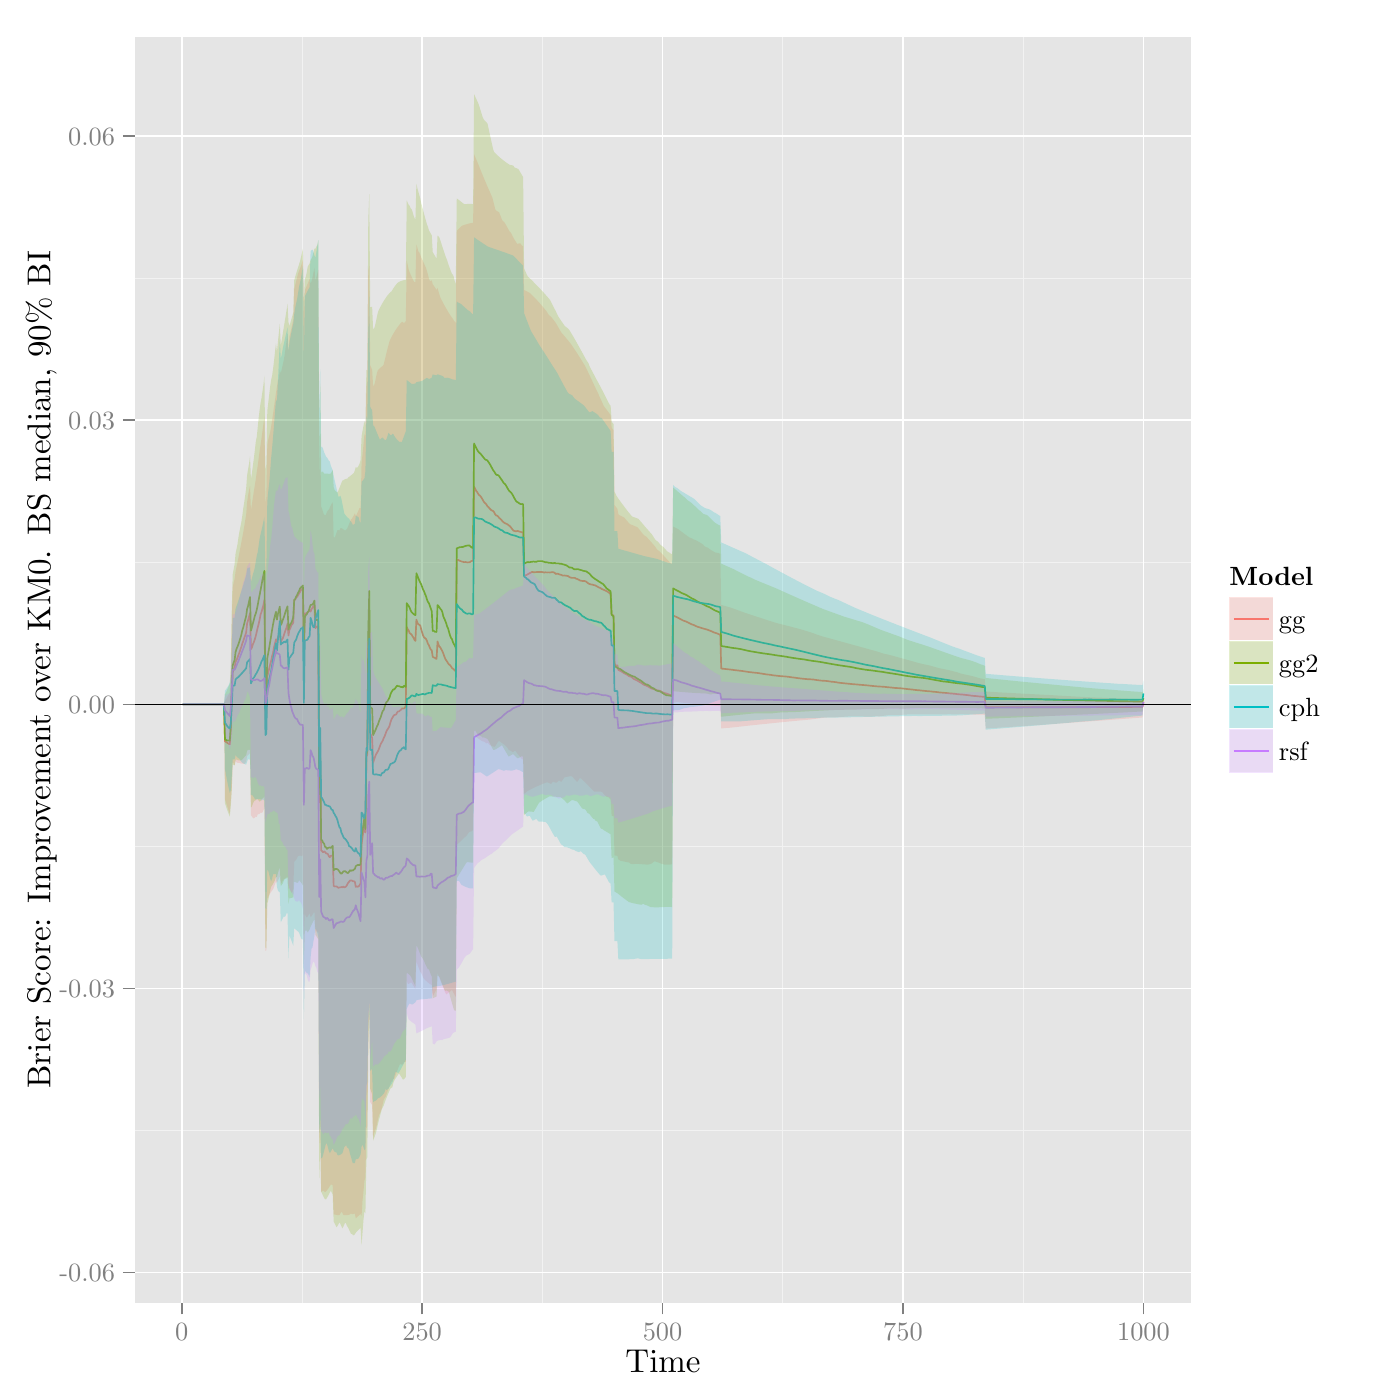 % Created by tikzDevice version 0.8.1 on 2015-02-03 07:19:18
% !TEX encoding = UTF-8 Unicode
\documentclass[11pt]{memoir}
\nonstopmode

\usepackage{tikz}

\usepackage[active,tightpage,psfixbb]{preview}

\PreviewEnvironment{pgfpicture}

\setlength\PreviewBorder{0pt}

\usepackage{amsmath}
\newcommand{\SweaveOpts}[1]{}  % do not interfere with LaTeX
\newcommand{\SweaveInput}[1]{} % because they are not real TeX commands
\newcommand{\Sexpr}[1]{}       % will only be parsed by R


\usepackage{geometry}
\usepackage{amsmath}
\usepackage{lscape}
\geometry{verbose,tmargin=2.5cm,bmargin=2.5cm,lmargin=2.5cm,rmargin=2.5cm}


\begin{document}

\begin{tikzpicture}[x=1pt,y=1pt]
\definecolor{fillColor}{RGB}{255,255,255}
\path[use as bounding box,fill=fillColor,fill opacity=0.00] (0,0) rectangle (505.89,505.89);
\begin{scope}
\path[clip] (  0.00,  0.00) rectangle (505.89,505.89);
\definecolor{drawColor}{RGB}{255,255,255}
\definecolor{fillColor}{RGB}{255,255,255}

\path[draw=drawColor,line width= 0.6pt,line join=round,line cap=round,fill=fillColor] (  0.00,  0.00) rectangle (505.89,505.89);
\end{scope}
\begin{scope}
\path[clip] ( 48.65, 35.17) rectangle (430.54,492.64);
\definecolor{fillColor}{gray}{0.90}

\path[fill=fillColor] ( 48.65, 35.17) rectangle (430.54,492.64);
\definecolor{drawColor}{gray}{0.95}

\path[draw=drawColor,line width= 0.3pt,line join=round] ( 48.65, 97.36) --
	(430.54, 97.36);

\path[draw=drawColor,line width= 0.3pt,line join=round] ( 48.65,200.03) --
	(430.54,200.03);

\path[draw=drawColor,line width= 0.3pt,line join=round] ( 48.65,302.69) --
	(430.54,302.69);

\path[draw=drawColor,line width= 0.3pt,line join=round] ( 48.65,405.36) --
	(430.54,405.36);

\path[draw=drawColor,line width= 0.3pt,line join=round] (109.10, 35.17) --
	(109.10,492.64);

\path[draw=drawColor,line width= 0.3pt,line join=round] (195.98, 35.17) --
	(195.98,492.64);

\path[draw=drawColor,line width= 0.3pt,line join=round] (282.86, 35.17) --
	(282.86,492.64);

\path[draw=drawColor,line width= 0.3pt,line join=round] (369.74, 35.17) --
	(369.74,492.64);
\definecolor{drawColor}{RGB}{255,255,255}

\path[draw=drawColor,line width= 0.6pt,line join=round] ( 48.65, 46.03) --
	(430.54, 46.03);

\path[draw=drawColor,line width= 0.6pt,line join=round] ( 48.65,148.69) --
	(430.54,148.69);

\path[draw=drawColor,line width= 0.6pt,line join=round] ( 48.65,251.36) --
	(430.54,251.36);

\path[draw=drawColor,line width= 0.6pt,line join=round] ( 48.65,354.02) --
	(430.54,354.02);

\path[draw=drawColor,line width= 0.6pt,line join=round] ( 48.65,456.69) --
	(430.54,456.69);

\path[draw=drawColor,line width= 0.6pt,line join=round] ( 65.66, 35.17) --
	( 65.66,492.64);

\path[draw=drawColor,line width= 0.6pt,line join=round] (152.54, 35.17) --
	(152.54,492.64);

\path[draw=drawColor,line width= 0.6pt,line join=round] (239.42, 35.17) --
	(239.42,492.64);

\path[draw=drawColor,line width= 0.6pt,line join=round] (326.30, 35.17) --
	(326.30,492.64);

\path[draw=drawColor,line width= 0.6pt,line join=round] (413.18, 35.17) --
	(413.18,492.64);
\definecolor{drawColor}{RGB}{248,118,109}

\path[draw=drawColor,line width= 0.6pt,line join=round] ( 66.01,251.36) --
	( 66.36,251.36) --
	( 66.71,251.36) --
	( 67.05,251.36) --
	( 67.40,251.36) --
	( 67.75,251.36) --
	( 68.10,251.36) --
	( 68.44,251.36) --
	( 68.79,251.36) --
	( 69.14,251.36) --
	( 69.49,251.36) --
	( 69.83,251.36) --
	( 70.18,251.36) --
	( 70.53,251.36) --
	( 70.88,251.36) --
	( 71.22,251.36) --
	( 71.57,251.36) --
	( 71.92,251.36) --
	( 72.27,251.36) --
	( 72.61,251.36) --
	( 72.96,251.36) --
	( 73.31,251.36) --
	( 73.66,251.36) --
	( 74.00,251.36) --
	( 74.35,251.36) --
	( 74.70,251.36) --
	( 75.05,251.36) --
	( 75.39,251.36) --
	( 75.74,251.36) --
	( 76.09,251.36) --
	( 76.44,251.36) --
	( 76.78,251.36) --
	( 77.13,251.36) --
	( 77.48,251.36) --
	( 77.83,251.36) --
	( 78.17,251.36) --
	( 78.52,251.36) --
	( 78.87,251.36) --
	( 79.22,251.36) --
	( 79.56,251.36) --
	( 79.91,251.36) --
	( 80.26,251.36) --
	( 80.61,251.36) --
	( 80.95,251.36) --
	( 81.30,238.01) --
	( 81.65,237.78) --
	( 82.00,237.57) --
	( 82.34,237.33) --
	( 82.69,237.13) --
	( 83.04,236.96) --
	( 83.39,242.64) --
	( 83.73,253.72) --
	( 84.08,262.98) --
	( 84.43,263.85) --
	( 84.78,264.55) --
	( 85.12,266.74) --
	( 85.47,267.35) --
	( 85.82,268.23) --
	( 86.17,269.21) --
	( 86.51,270.07) --
	( 86.86,271.12) --
	( 87.21,272.15) --
	( 87.56,273.35) --
	( 87.90,274.22) --
	( 88.25,275.35) --
	( 88.60,276.26) --
	( 88.95,277.29) --
	( 89.29,280.57) --
	( 89.64,281.74) --
	( 89.99,283.03) --
	( 90.34,284.32) --
	( 90.68,271.31) --
	( 91.03,271.92) --
	( 91.38,273.10) --
	( 91.73,273.87) --
	( 92.07,274.88) --
	( 92.42,276.05) --
	( 92.77,277.54) --
	( 93.12,279.09) --
	( 93.46,280.38) --
	( 93.81,282.02) --
	( 94.16,283.83) --
	( 94.51,284.78) --
	( 94.85,286.06) --
	( 95.20,287.23) --
	( 95.55,289.14) --
	( 95.90,245.90) --
	( 96.24,246.81) --
	( 96.59,261.44) --
	( 96.94,262.91) --
	( 97.29,264.40) --
	( 97.63,265.87) --
	( 97.98,267.10) --
	( 98.33,268.84) --
	( 98.68,270.01) --
	( 99.02,272.07) --
	( 99.37,273.46) --
	( 99.72,274.87) --
	(100.07,273.98) --
	(100.41,275.40) --
	(100.76,276.43) --
	(101.11,277.37) --
	(101.46,273.61) --
	(101.80,274.61) --
	(102.15,275.15) --
	(102.50,276.10) --
	(102.85,277.20) --
	(103.19,278.21) --
	(103.54,279.06) --
	(103.89,280.52) --
	(104.24,276.25) --
	(104.58,278.29) --
	(104.93,278.91) --
	(105.28,279.99) --
	(105.63,280.32) --
	(105.97,280.92) --
	(106.32,289.10) --
	(106.67,289.22) --
	(107.02,290.04) --
	(107.36,290.20) --
	(107.71,290.80) --
	(108.06,291.44) --
	(108.41,291.97) --
	(108.75,292.62) --
	(109.10,293.03) --
	(109.45,293.43) --
	(109.80,273.02) --
	(110.14,284.21) --
	(110.49,284.09) --
	(110.84,284.45) --
	(111.19,284.48) --
	(111.53,285.10) --
	(111.88,285.49) --
	(112.23,284.88) --
	(112.58,285.77) --
	(112.93,286.32) --
	(113.27,286.92) --
	(113.62,286.64) --
	(113.97,278.88) --
	(114.32,279.39) --
	(114.66,279.48) --
	(115.01,279.56) --
	(115.36,215.96) --
	(115.71,229.68) --
	(116.05,198.56) --
	(116.40,198.32) --
	(116.75,197.92) --
	(117.10,198.22) --
	(117.44,198.04) --
	(117.79,197.57) --
	(118.14,197.46) --
	(118.49,197.25) --
	(118.83,196.50) --
	(119.18,196.14) --
	(119.53,196.66) --
	(119.88,196.71) --
	(120.22,196.64) --
	(120.57,185.78) --
	(120.92,185.56) --
	(121.27,185.60) --
	(121.61,185.58) --
	(121.96,185.30) --
	(122.31,185.09) --
	(122.66,185.23) --
	(123.00,185.23) --
	(123.35,185.36) --
	(123.70,185.27) --
	(124.05,185.48) --
	(124.39,185.26) --
	(124.74,185.36) --
	(125.09,185.59) --
	(125.44,186.19) --
	(125.78,186.85) --
	(126.13,187.24) --
	(126.48,187.72) --
	(126.83,187.70) --
	(127.17,187.69) --
	(127.52,187.44) --
	(127.87,187.44) --
	(128.22,187.29) --
	(128.56,185.44) --
	(128.91,185.59) --
	(129.26,185.45) --
	(129.61,185.63) --
	(129.95,186.04) --
	(130.30,186.71) --
	(130.65,200.68) --
	(131.00,203.28) --
	(131.34,205.79) --
	(131.69,207.17) --
	(132.04,205.06) --
	(132.39,232.48) --
	(132.73,233.23) --
	(133.08,268.05) --
	(133.43,280.20) --
	(133.78,240.90) --
	(134.12,240.20) --
	(134.47,239.27) --
	(134.82,230.28) --
	(135.17,231.32) --
	(135.51,232.38) --
	(135.86,233.27) --
	(136.21,233.86) --
	(136.56,234.42) --
	(136.90,235.23) --
	(137.25,236.14) --
	(137.60,237.12) --
	(137.95,237.67) --
	(138.29,238.23) --
	(138.64,239.20) --
	(138.99,239.86) --
	(139.34,240.80) --
	(139.68,241.75) --
	(140.03,242.33) --
	(140.38,242.82) --
	(140.73,243.55) --
	(141.07,244.82) --
	(141.42,245.87) --
	(141.77,246.48) --
	(142.12,247.11) --
	(142.46,247.51) --
	(142.81,247.60) --
	(143.16,247.73) --
	(143.51,248.43) --
	(143.85,248.84) --
	(144.20,248.82) --
	(144.55,249.15) --
	(144.90,249.41) --
	(145.24,249.87) --
	(145.59,249.90) --
	(145.94,249.84) --
	(146.29,250.14) --
	(146.63,250.84) --
	(146.98,279.30) --
	(147.33,278.55) --
	(147.68,278.06) --
	(148.02,277.14) --
	(148.37,276.88) --
	(148.72,276.58) --
	(149.07,275.96) --
	(149.41,275.45) --
	(149.76,274.70) --
	(150.11,274.30) --
	(150.46,281.98) --
	(150.80,280.91) --
	(151.15,280.30) --
	(151.50,280.12) --
	(151.85,279.87) --
	(152.19,278.48) --
	(152.54,277.37) --
	(152.89,276.23) --
	(153.24,275.59) --
	(153.58,275.29) --
	(153.93,275.02) --
	(154.28,274.31) --
	(154.63,273.26) --
	(154.97,272.76) --
	(155.32,271.82) --
	(155.67,271.18) --
	(156.02,270.87) --
	(156.36,268.54) --
	(156.71,268.34) --
	(157.06,268.24) --
	(157.41,267.92) --
	(157.75,267.78) --
	(158.10,274.10) --
	(158.45,272.95) --
	(158.80,272.23) --
	(159.14,271.88) --
	(159.49,271.23) --
	(159.84,270.57) --
	(160.19,269.73) --
	(160.53,268.78) --
	(160.88,267.86) --
	(161.23,267.27) --
	(161.58,266.80) --
	(161.92,266.20) --
	(162.27,265.75) --
	(162.62,265.55) --
	(162.97,265.06) --
	(163.31,264.53) --
	(163.66,264.25) --
	(164.01,263.91) --
	(164.36,263.67) --
	(164.70,263.18) --
	(165.05,303.75) --
	(165.40,303.60) --
	(165.75,303.44) --
	(166.09,303.28) --
	(166.44,303.12) --
	(166.79,302.97) --
	(167.14,302.93) --
	(167.48,302.79) --
	(167.83,302.76) --
	(168.18,302.80) --
	(168.53,302.75) --
	(168.87,302.65) --
	(169.22,302.68) --
	(169.57,302.71) --
	(169.92,302.86) --
	(170.26,303.10) --
	(170.61,303.20) --
	(170.96,303.29) --
	(171.31,329.98) --
	(171.65,329.36) --
	(172.00,328.59) --
	(172.35,328.18) --
	(172.70,327.59) --
	(173.04,327.04) --
	(173.39,326.84) --
	(173.74,326.43) --
	(174.09,325.88) --
	(174.43,325.30) --
	(174.78,324.68) --
	(175.13,324.18) --
	(175.48,323.94) --
	(175.83,323.46) --
	(176.17,322.90) --
	(176.52,322.63) --
	(176.87,322.18) --
	(177.22,321.83) --
	(177.56,321.50) --
	(177.91,321.35) --
	(178.26,321.17) --
	(178.61,320.70) --
	(178.95,320.00) --
	(179.30,319.63) --
	(179.65,319.54) --
	(180.00,319.24) --
	(180.34,318.78) --
	(180.69,318.47) --
	(181.04,318.17) --
	(181.39,317.74) --
	(181.73,317.35) --
	(182.08,317.09) --
	(182.43,316.85) --
	(182.78,316.68) --
	(183.12,316.56) --
	(183.47,316.35) --
	(183.82,316.06) --
	(184.17,315.82) --
	(184.51,315.46) --
	(184.86,314.97) --
	(185.21,314.54) --
	(185.56,314.12) --
	(185.90,314.03) --
	(186.25,313.93) --
	(186.60,313.91) --
	(186.95,314.03) --
	(187.29,313.95) --
	(187.64,313.83) --
	(187.99,313.72) --
	(188.34,313.61) --
	(188.68,313.51) --
	(189.03,313.47) --
	(189.38,297.88) --
	(189.73,297.96) --
	(190.07,298.05) --
	(190.42,298.21) --
	(190.77,298.41) --
	(191.12,298.62) --
	(191.46,298.82) --
	(191.81,298.95) --
	(192.16,299.18) --
	(192.51,299.18) --
	(192.85,299.09) --
	(193.20,299.08) --
	(193.55,299.15) --
	(193.90,299.17) --
	(194.24,299.18) --
	(194.59,299.20) --
	(194.94,299.20) --
	(195.29,299.21) --
	(195.63,299.21) --
	(195.98,299.16) --
	(196.33,299.09) --
	(196.68,298.99) --
	(197.02,299.09) --
	(197.37,299.05) --
	(197.72,299.04) --
	(198.07,299.06) --
	(198.41,299.06) --
	(198.76,299.02) --
	(199.11,299.08) --
	(199.46,299.17) --
	(199.80,299.12) --
	(200.15,299.06) --
	(200.50,298.82) --
	(200.85,298.48) --
	(201.19,298.58) --
	(201.54,298.58) --
	(201.89,298.42) --
	(202.24,298.28) --
	(202.58,298.21) --
	(202.93,298.12) --
	(203.28,297.90) --
	(203.63,297.89) --
	(203.97,297.93) --
	(204.32,297.89) --
	(204.67,297.83) --
	(205.02,297.77) --
	(205.36,297.69) --
	(205.71,297.37) --
	(206.06,297.23) --
	(206.41,297.11) --
	(206.75,297.07) --
	(207.10,297.06) --
	(207.45,297.09) --
	(207.80,297.04) --
	(208.14,296.77) --
	(208.49,296.70) --
	(208.84,296.53) --
	(209.19,296.35) --
	(209.53,296.16) --
	(209.88,296.05) --
	(210.23,295.98) --
	(210.58,295.95) --
	(210.92,295.96) --
	(211.27,295.93) --
	(211.62,295.82) --
	(211.97,295.58) --
	(212.31,295.27) --
	(212.66,295.05) --
	(213.01,294.84) --
	(213.36,294.78) --
	(213.70,294.64) --
	(214.05,294.65) --
	(214.40,294.50) --
	(214.75,294.43) --
	(215.09,294.36) --
	(215.44,294.16) --
	(215.79,293.95) --
	(216.14,293.76) --
	(216.48,293.56) --
	(216.83,293.47) --
	(217.18,293.22) --
	(217.53,293.02) --
	(217.87,292.88) --
	(218.22,292.73) --
	(218.57,292.57) --
	(218.92,292.41) --
	(219.26,292.25) --
	(219.61,292.07) --
	(219.96,291.75) --
	(220.31,291.54) --
	(220.65,291.09) --
	(221.00,283.75) --
	(221.35,283.64) --
	(221.70,283.46) --
	(222.04,265.87) --
	(222.39,265.57) --
	(222.74,265.39) --
	(223.09,265.47) --
	(223.43,263.82) --
	(223.78,263.62) --
	(224.13,263.49) --
	(224.48,263.30) --
	(224.82,263.08) --
	(225.17,262.85) --
	(225.52,262.62) --
	(225.87,262.46) --
	(226.21,262.30) --
	(226.56,262.10) --
	(226.91,261.84) --
	(227.26,261.59) --
	(227.60,261.46) --
	(227.95,261.35) --
	(228.30,261.17) --
	(228.65,260.87) --
	(228.99,260.56) --
	(229.34,260.40) --
	(229.69,260.25) --
	(230.04,260.08) --
	(230.38,259.90) --
	(230.73,259.71) --
	(231.08,259.46) --
	(231.43,259.28) --
	(231.77,259.09) --
	(232.12,258.82) --
	(232.47,258.55) --
	(232.82,258.40) --
	(233.16,258.28) --
	(233.51,258.13) --
	(233.86,257.96) --
	(234.21,257.84) --
	(234.55,257.60) --
	(234.90,257.37) --
	(235.25,257.14) --
	(235.60,257.03) --
	(235.94,256.94) --
	(236.29,256.86) --
	(236.64,256.78) --
	(236.99,256.66) --
	(237.33,256.49) --
	(237.68,256.36) --
	(238.03,256.35) --
	(238.38,256.30) --
	(238.73,256.11) --
	(239.07,255.92) --
	(239.42,255.74) --
	(239.77,255.55) --
	(240.12,255.42) --
	(240.46,255.36) --
	(240.81,255.26) --
	(241.16,255.15) --
	(241.51,255.01) --
	(241.85,254.87) --
	(242.20,254.79) --
	(242.55,254.72) --
	(242.90,254.65) --
	(243.24,283.50) --
	(243.59,283.33) --
	(243.94,283.14) --
	(244.29,283.00) --
	(244.63,282.83) --
	(244.98,282.66) --
	(245.33,282.48) --
	(245.68,282.29) --
	(246.02,282.10) --
	(246.37,281.91) --
	(246.72,281.73) --
	(247.07,281.56) --
	(247.41,281.46) --
	(247.76,281.35) --
	(248.11,281.21) --
	(248.46,281.04) --
	(248.80,280.86) --
	(249.15,280.67) --
	(249.50,280.49) --
	(249.85,280.32) --
	(250.19,280.21) --
	(250.54,280.10) --
	(250.89,279.94) --
	(251.24,279.77) --
	(251.58,279.61) --
	(251.93,279.45) --
	(252.28,279.34) --
	(252.63,279.23) --
	(252.97,279.13) --
	(253.32,279.02) --
	(253.67,278.90) --
	(254.02,278.80) --
	(254.36,278.70) --
	(254.71,278.61) --
	(255.06,278.51) --
	(255.41,278.41) --
	(255.75,278.29) --
	(256.10,278.16) --
	(256.45,278.03) --
	(256.80,277.90) --
	(257.14,277.76) --
	(257.49,277.58) --
	(257.84,277.43) --
	(258.19,277.29) --
	(258.53,277.19) --
	(258.88,277.09) --
	(259.23,276.94) --
	(259.58,276.79) --
	(259.92,276.66) --
	(260.27,276.58) --
	(260.62,264.31) --
	(260.97,264.26) --
	(261.31,264.23) --
	(261.66,264.19) --
	(262.01,264.15) --
	(262.36,264.11) --
	(262.70,264.08) --
	(263.05,264.04) --
	(263.40,264.00) --
	(263.75,263.96) --
	(264.09,263.92) --
	(264.44,263.88) --
	(264.79,263.84) --
	(265.14,263.78) --
	(265.48,263.74) --
	(265.83,263.70) --
	(266.18,263.66) --
	(266.53,263.62) --
	(266.87,263.58) --
	(267.22,263.54) --
	(267.57,263.50) --
	(267.92,263.46) --
	(268.26,263.41) --
	(268.61,263.36) --
	(268.96,263.30) --
	(269.31,263.25) --
	(269.65,263.20) --
	(270.00,263.14) --
	(270.35,263.09) --
	(270.70,263.04) --
	(271.04,263.01) --
	(271.39,262.97) --
	(271.74,262.92) --
	(272.09,262.87) --
	(272.43,262.84) --
	(272.78,262.81) --
	(273.13,262.77) --
	(273.48,262.74) --
	(273.82,262.70) --
	(274.17,262.65) --
	(274.52,262.59) --
	(274.87,262.53) --
	(275.21,262.48) --
	(275.56,262.42) --
	(275.91,262.36) --
	(276.26,262.31) --
	(276.60,262.25) --
	(276.95,262.20) --
	(277.30,262.15) --
	(277.65,262.12) --
	(277.99,262.09) --
	(278.34,262.04) --
	(278.69,261.99) --
	(279.04,261.92) --
	(279.38,261.86) --
	(279.73,261.82) --
	(280.08,261.78) --
	(280.43,261.75) --
	(280.77,261.70) --
	(281.12,261.66) --
	(281.47,261.62) --
	(281.82,261.59) --
	(282.16,261.57) --
	(282.51,261.53) --
	(282.86,261.50) --
	(283.21,261.48) --
	(283.55,261.46) --
	(283.90,261.43) --
	(284.25,261.39) --
	(284.60,261.36) --
	(284.94,261.32) --
	(285.29,261.27) --
	(285.64,261.21) --
	(285.99,261.15) --
	(286.33,261.11) --
	(286.68,261.07) --
	(287.03,261.03) --
	(287.38,260.98) --
	(287.72,260.93) --
	(288.07,260.88) --
	(288.42,260.83) --
	(288.77,260.79) --
	(289.11,260.74) --
	(289.46,260.70) --
	(289.81,260.66) --
	(290.16,260.63) --
	(290.50,260.59) --
	(290.85,260.56) --
	(291.20,260.52) --
	(291.55,260.49) --
	(291.89,260.45) --
	(292.24,260.43) --
	(292.59,260.42) --
	(292.94,260.41) --
	(293.28,260.39) --
	(293.63,260.36) --
	(293.98,260.33) --
	(294.33,260.28) --
	(294.67,260.22) --
	(295.02,260.16) --
	(295.37,260.12) --
	(295.72,260.07) --
	(296.06,260.03) --
	(296.41,259.98) --
	(296.76,259.94) --
	(297.11,259.92) --
	(297.45,259.90) --
	(297.80,259.88) --
	(298.15,259.86) --
	(298.50,259.83) --
	(298.84,259.79) --
	(299.19,259.74) --
	(299.54,259.69) --
	(299.89,259.64) --
	(300.23,259.58) --
	(300.58,259.54) --
	(300.93,259.52) --
	(301.28,259.48) --
	(301.63,259.44) --
	(301.97,259.39) --
	(302.32,259.34) --
	(302.67,259.27) --
	(303.02,259.21) --
	(303.36,259.16) --
	(303.71,259.12) --
	(304.06,259.09) --
	(304.41,259.05) --
	(304.75,259.02) --
	(305.10,258.98) --
	(305.45,258.94) --
	(305.80,258.90) --
	(306.14,258.87) --
	(306.49,258.83) --
	(306.84,258.80) --
	(307.19,258.76) --
	(307.53,258.73) --
	(307.88,258.70) --
	(308.23,258.66) --
	(308.58,258.64) --
	(308.92,258.61) --
	(309.27,258.59) --
	(309.62,258.56) --
	(309.97,258.52) --
	(310.31,258.49) --
	(310.66,258.45) --
	(311.01,258.42) --
	(311.36,258.40) --
	(311.70,258.37) --
	(312.05,258.34) --
	(312.40,258.31) --
	(312.75,258.28) --
	(313.09,258.25) --
	(313.44,258.22) --
	(313.79,258.18) --
	(314.14,258.14) --
	(314.48,258.11) --
	(314.83,258.07) --
	(315.18,258.03) --
	(315.53,258.00) --
	(315.87,257.96) --
	(316.22,257.93) --
	(316.57,257.90) --
	(316.92,257.87) --
	(317.26,257.84) --
	(317.61,257.82) --
	(317.96,257.80) --
	(318.31,257.78) --
	(318.65,257.76) --
	(319.00,257.73) --
	(319.35,257.71) --
	(319.70,257.69) --
	(320.04,257.65) --
	(320.39,257.60) --
	(320.74,257.56) --
	(321.09,257.53) --
	(321.43,257.51) --
	(321.78,257.48) --
	(322.13,257.45) --
	(322.48,257.40) --
	(322.82,257.36) --
	(323.17,257.32) --
	(323.52,257.29) --
	(323.87,257.27) --
	(324.21,257.25) --
	(324.56,257.23) --
	(324.91,257.21) --
	(325.26,257.20) --
	(325.60,257.16) --
	(325.95,257.12) --
	(326.30,257.08) --
	(326.65,257.04) --
	(326.99,257.00) --
	(327.34,256.96) --
	(327.69,256.92) --
	(328.04,256.88) --
	(328.38,256.84) --
	(328.73,256.81) --
	(329.08,256.77) --
	(329.43,256.74) --
	(329.77,256.70) --
	(330.12,256.66) --
	(330.47,256.61) --
	(330.82,256.57) --
	(331.16,256.53) --
	(331.51,256.49) --
	(331.86,256.46) --
	(332.21,256.44) --
	(332.55,256.40) --
	(332.90,256.36) --
	(333.25,256.32) --
	(333.60,256.29) --
	(333.94,256.25) --
	(334.29,256.21) --
	(334.64,256.18) --
	(334.99,256.15) --
	(335.33,256.11) --
	(335.68,256.09) --
	(336.03,256.07) --
	(336.38,256.04) --
	(336.72,255.99) --
	(337.07,255.95) --
	(337.42,255.92) --
	(337.77,255.89) --
	(338.11,255.86) --
	(338.46,255.83) --
	(338.81,255.78) --
	(339.16,255.73) --
	(339.50,255.68) --
	(339.85,255.64) --
	(340.20,255.62) --
	(340.55,255.58) --
	(340.89,255.55) --
	(341.24,255.53) --
	(341.59,255.50) --
	(341.94,255.48) --
	(342.28,255.44) --
	(342.63,255.39) --
	(342.98,255.35) --
	(343.33,255.32) --
	(343.67,255.30) --
	(344.02,255.27) --
	(344.37,255.23) --
	(344.72,255.20) --
	(345.06,255.18) --
	(345.41,255.13) --
	(345.76,255.07) --
	(346.11,255.04) --
	(346.45,255.01) --
	(346.80,254.98) --
	(347.15,254.95) --
	(347.50,254.92) --
	(347.84,254.90) --
	(348.19,254.86) --
	(348.54,254.82) --
	(348.89,254.78) --
	(349.23,254.75) --
	(349.58,254.72) --
	(349.93,254.68) --
	(350.28,254.63) --
	(350.62,254.58) --
	(350.97,254.51) --
	(351.32,254.47) --
	(351.67,254.44) --
	(352.01,254.40) --
	(352.36,254.38) --
	(352.71,254.36) --
	(353.06,254.32) --
	(353.40,254.28) --
	(353.75,254.24) --
	(354.10,254.21) --
	(354.45,254.18) --
	(354.79,254.15) --
	(355.14,254.13) --
	(355.49,254.09) --
	(355.84,254.06) --
	(356.18,250.36) --
	(356.53,250.36) --
	(356.88,250.36) --
	(357.23,250.36) --
	(357.57,250.36) --
	(357.92,250.36) --
	(358.27,250.36) --
	(358.62,250.36) --
	(358.96,250.36) --
	(359.31,250.36) --
	(359.66,250.36) --
	(360.01,250.36) --
	(360.35,250.36) --
	(360.70,250.36) --
	(361.05,250.36) --
	(361.40,250.36) --
	(361.74,250.37) --
	(362.09,250.37) --
	(362.44,250.37) --
	(362.79,250.37) --
	(363.13,250.37) --
	(363.48,250.37) --
	(363.83,250.37) --
	(364.18,250.37) --
	(364.53,250.37) --
	(364.87,250.37) --
	(365.22,250.37) --
	(365.57,250.36) --
	(365.92,250.36) --
	(366.26,250.36) --
	(366.61,250.36) --
	(366.96,250.36) --
	(367.31,250.35) --
	(367.65,250.35) --
	(368.00,250.35) --
	(368.35,250.35) --
	(368.70,250.35) --
	(369.04,250.35) --
	(369.39,250.34) --
	(369.74,250.34) --
	(370.09,250.34) --
	(370.43,250.34) --
	(370.78,250.34) --
	(371.13,250.34) --
	(371.48,250.33) --
	(371.82,250.33) --
	(372.17,250.33) --
	(372.52,250.33) --
	(372.87,250.33) --
	(373.21,250.33) --
	(373.56,250.33) --
	(373.91,250.33) --
	(374.26,250.34) --
	(374.60,250.34) --
	(374.95,250.34) --
	(375.30,250.34) --
	(375.65,250.34) --
	(375.99,250.34) --
	(376.34,250.34) --
	(376.69,250.34) --
	(377.04,250.34) --
	(377.38,250.34) --
	(377.73,250.34) --
	(378.08,250.34) --
	(378.43,250.34) --
	(378.77,250.34) --
	(379.12,250.34) --
	(379.47,250.34) --
	(379.82,250.34) --
	(380.16,250.34) --
	(380.51,250.34) --
	(380.86,250.34) --
	(381.21,250.34) --
	(381.55,250.34) --
	(381.90,250.34) --
	(382.25,250.34) --
	(382.60,250.34) --
	(382.94,250.34) --
	(383.29,250.34) --
	(383.64,250.34) --
	(383.99,250.34) --
	(384.33,250.34) --
	(384.68,250.34) --
	(385.03,250.34) --
	(385.38,250.34) --
	(385.72,250.34) --
	(386.07,250.34) --
	(386.42,250.33) --
	(386.77,250.33) --
	(387.11,250.33) --
	(387.46,250.33) --
	(387.81,250.33) --
	(388.16,250.33) --
	(388.50,250.33) --
	(388.85,250.33) --
	(389.20,250.33) --
	(389.55,250.33) --
	(389.89,250.33) --
	(390.24,250.33) --
	(390.59,250.34) --
	(390.94,250.34) --
	(391.28,250.34) --
	(391.63,250.34) --
	(391.98,250.34) --
	(392.33,250.34) --
	(392.67,250.35) --
	(393.02,250.35) --
	(393.37,250.35) --
	(393.72,250.35) --
	(394.06,250.35) --
	(394.41,250.36) --
	(394.76,250.36) --
	(395.11,250.36) --
	(395.45,250.36) --
	(395.80,250.36) --
	(396.15,250.37) --
	(396.50,250.37) --
	(396.84,250.37) --
	(397.19,250.37) --
	(397.54,250.37) --
	(397.89,250.37) --
	(398.23,250.37) --
	(398.58,250.37) --
	(398.93,250.37) --
	(399.28,250.38) --
	(399.62,250.38) --
	(399.97,250.38) --
	(400.32,250.38) --
	(400.67,250.38) --
	(401.01,250.38) --
	(401.36,250.39) --
	(401.71,250.39) --
	(402.06,250.39) --
	(402.40,250.39) --
	(402.75,250.39) --
	(403.10,250.39) --
	(403.45,250.40) --
	(403.79,250.40) --
	(404.14,250.40) --
	(404.49,250.40) --
	(404.84,250.40) --
	(405.18,250.41) --
	(405.53,250.41) --
	(405.88,250.41) --
	(406.23,250.41) --
	(406.57,250.42) --
	(406.92,250.42) --
	(407.27,250.42) --
	(407.62,250.43) --
	(407.96,250.43) --
	(408.31,250.44) --
	(408.66,250.44) --
	(409.01,250.44) --
	(409.35,250.45) --
	(409.70,250.45) --
	(410.05,250.46) --
	(410.40,250.46) --
	(410.74,250.46) --
	(411.09,250.47) --
	(411.44,250.47) --
	(411.79,250.48) --
	(412.13,250.48) --
	(412.48,250.49) --
	(412.83,250.49) --
	(413.18,252.20);
\definecolor{drawColor}{RGB}{124,174,0}

\path[draw=drawColor,line width= 0.6pt,line join=round] ( 66.01,251.36) --
	( 66.36,251.36) --
	( 66.71,251.36) --
	( 67.05,251.36) --
	( 67.40,251.36) --
	( 67.75,251.36) --
	( 68.10,251.36) --
	( 68.44,251.36) --
	( 68.79,251.36) --
	( 69.14,251.36) --
	( 69.49,251.36) --
	( 69.83,251.36) --
	( 70.18,251.36) --
	( 70.53,251.36) --
	( 70.88,251.36) --
	( 71.22,251.36) --
	( 71.57,251.36) --
	( 71.92,251.36) --
	( 72.27,251.36) --
	( 72.61,251.36) --
	( 72.96,251.36) --
	( 73.31,251.36) --
	( 73.66,251.36) --
	( 74.00,251.36) --
	( 74.35,251.36) --
	( 74.70,251.36) --
	( 75.05,251.36) --
	( 75.39,251.36) --
	( 75.74,251.36) --
	( 76.09,251.36) --
	( 76.44,251.36) --
	( 76.78,251.36) --
	( 77.13,251.36) --
	( 77.48,251.36) --
	( 77.83,251.36) --
	( 78.17,251.36) --
	( 78.52,251.36) --
	( 78.87,251.36) --
	( 79.22,251.36) --
	( 79.56,251.36) --
	( 79.91,251.36) --
	( 80.26,251.36) --
	( 80.61,251.36) --
	( 80.95,251.36) --
	( 81.30,238.67) --
	( 81.65,238.51) --
	( 82.00,238.37) --
	( 82.34,238.31) --
	( 82.69,238.30) --
	( 83.04,238.34) --
	( 83.39,243.44) --
	( 83.73,256.20) --
	( 84.08,265.46) --
	( 84.43,266.45) --
	( 84.78,267.37) --
	( 85.12,270.25) --
	( 85.47,271.41) --
	( 85.82,272.23) --
	( 86.17,273.13) --
	( 86.51,274.18) --
	( 86.86,275.29) --
	( 87.21,276.55) --
	( 87.56,278.11) --
	( 87.90,279.17) --
	( 88.25,280.52) --
	( 88.60,281.93) --
	( 88.95,283.26) --
	( 89.29,285.81) --
	( 89.64,286.94) --
	( 89.99,288.48) --
	( 90.34,290.15) --
	( 90.68,277.99) --
	( 91.03,279.20) --
	( 91.38,280.60) --
	( 91.73,281.93) --
	( 92.07,283.29) --
	( 92.42,284.21) --
	( 92.77,285.50) --
	( 93.12,287.20) --
	( 93.46,289.11) --
	( 93.81,290.86) --
	( 94.16,292.71) --
	( 94.51,294.51) --
	( 94.85,296.44) --
	( 95.20,298.12) --
	( 95.55,299.60) --
	( 95.90,252.28) --
	( 96.24,254.00) --
	( 96.59,268.08) --
	( 96.94,269.95) --
	( 97.29,271.90) --
	( 97.63,274.01) --
	( 97.98,276.11) --
	( 98.33,278.31) --
	( 98.68,280.35) --
	( 99.02,282.09) --
	( 99.37,283.50) --
	( 99.72,284.82) --
	(100.07,281.97) --
	(100.41,283.91) --
	(100.76,285.36) --
	(101.11,286.69) --
	(101.46,280.00) --
	(101.80,280.69) --
	(102.15,281.77) --
	(102.50,282.68) --
	(102.85,283.67) --
	(103.19,284.96) --
	(103.54,285.78) --
	(103.89,286.79) --
	(104.24,278.36) --
	(104.58,279.60) --
	(104.93,280.32) --
	(105.28,280.85) --
	(105.63,281.74) --
	(105.97,282.92) --
	(106.32,289.08) --
	(106.67,289.43) --
	(107.02,290.31) --
	(107.36,290.86) --
	(107.71,291.66) --
	(108.06,292.29) --
	(108.41,293.23) --
	(108.75,293.64) --
	(109.10,293.93) --
	(109.45,294.33) --
	(109.80,269.29) --
	(110.14,282.80) --
	(110.49,283.63) --
	(110.84,283.90) --
	(111.19,284.76) --
	(111.53,284.99) --
	(111.88,286.24) --
	(112.23,287.24) --
	(112.58,287.37) --
	(112.93,287.41) --
	(113.27,288.00) --
	(113.62,288.87) --
	(113.97,282.22) --
	(114.32,281.83) --
	(114.66,281.99) --
	(115.01,281.39) --
	(115.36,218.99) --
	(115.71,232.10) --
	(116.05,202.45) --
	(116.40,202.25) --
	(116.75,201.40) --
	(117.10,201.09) --
	(117.44,199.88) --
	(117.79,199.74) --
	(118.14,199.13) --
	(118.49,199.49) --
	(118.83,199.61) --
	(119.18,199.69) --
	(119.53,199.52) --
	(119.88,199.85) --
	(120.22,200.22) --
	(120.57,191.44) --
	(120.92,191.68) --
	(121.27,191.94) --
	(121.61,191.86) --
	(121.96,191.79) --
	(122.31,191.43) --
	(122.66,190.91) --
	(123.00,190.41) --
	(123.35,190.12) --
	(123.70,190.50) --
	(124.05,190.98) --
	(124.39,191.10) --
	(124.74,191.08) --
	(125.09,190.79) --
	(125.44,190.52) --
	(125.78,190.39) --
	(126.13,190.90) --
	(126.48,191.43) --
	(126.83,191.16) --
	(127.17,191.44) --
	(127.52,191.29) --
	(127.87,191.67) --
	(128.22,191.93) --
	(128.56,192.92) --
	(128.91,193.13) --
	(129.26,193.34) --
	(129.61,193.31) --
	(129.95,193.33) --
	(130.30,193.69) --
	(130.65,203.69) --
	(131.00,205.81) --
	(131.34,208.21) --
	(131.69,210.52) --
	(132.04,206.33) --
	(132.39,233.42) --
	(132.73,234.48) --
	(133.08,277.19) --
	(133.43,292.37) --
	(133.78,250.41) --
	(134.12,250.04) --
	(134.47,249.91) --
	(134.82,240.26) --
	(135.17,241.00) --
	(135.51,241.71) --
	(135.86,242.51) --
	(136.21,243.42) --
	(136.56,244.04) --
	(136.90,245.14) --
	(137.25,246.03) --
	(137.60,246.81) --
	(137.95,248.01) --
	(138.29,248.93) --
	(138.64,249.32) --
	(138.99,250.46) --
	(139.34,251.59) --
	(139.68,252.22) --
	(140.03,252.51) --
	(140.38,253.16) --
	(140.73,253.77) --
	(141.07,254.90) --
	(141.42,255.76) --
	(141.77,256.27) --
	(142.12,256.80) --
	(142.46,256.76) --
	(142.81,257.19) --
	(143.16,257.73) --
	(143.51,258.10) --
	(143.85,257.97) --
	(144.20,257.94) --
	(144.55,257.79) --
	(144.90,257.62) --
	(145.24,257.65) --
	(145.59,257.46) --
	(145.94,258.06) --
	(146.29,257.91) --
	(146.63,257.66) --
	(146.98,287.94) --
	(147.33,287.40) --
	(147.68,286.92) --
	(148.02,286.25) --
	(148.37,285.38) --
	(148.72,284.73) --
	(149.07,284.36) --
	(149.41,284.00) --
	(149.76,283.80) --
	(150.11,283.58) --
	(150.46,298.73) --
	(150.80,297.88) --
	(151.15,297.03) --
	(151.50,296.10) --
	(151.85,295.37) --
	(152.19,294.71) --
	(152.54,293.78) --
	(152.89,292.83) --
	(153.24,292.18) --
	(153.58,291.25) --
	(153.93,290.44) --
	(154.28,289.30) --
	(154.63,288.37) --
	(154.97,287.96) --
	(155.32,287.03) --
	(155.67,285.99) --
	(156.02,285.00) --
	(156.36,277.89) --
	(156.71,277.99) --
	(157.06,277.63) --
	(157.41,277.55) --
	(157.75,277.54) --
	(158.10,287.25) --
	(158.45,286.89) --
	(158.80,286.35) --
	(159.14,285.83) --
	(159.49,285.51) --
	(159.84,284.71) --
	(160.19,283.13) --
	(160.53,282.41) --
	(160.88,281.60) --
	(161.23,280.64) --
	(161.58,279.51) --
	(161.92,278.80) --
	(162.27,277.49) --
	(162.62,276.30) --
	(162.97,275.38) --
	(163.31,274.94) --
	(163.66,273.85) --
	(164.01,273.13) --
	(164.36,272.65) --
	(164.70,271.65) --
	(165.05,307.77) --
	(165.40,307.87) --
	(165.75,308.01) --
	(166.09,308.16) --
	(166.44,308.19) --
	(166.79,308.20) --
	(167.14,308.20) --
	(167.48,308.33) --
	(167.83,308.47) --
	(168.18,308.61) --
	(168.53,308.69) --
	(168.87,308.74) --
	(169.22,308.77) --
	(169.57,308.81) --
	(169.92,308.52) --
	(170.26,308.21) --
	(170.61,307.94) --
	(170.96,307.89) --
	(171.31,345.63) --
	(171.65,344.91) --
	(172.00,344.19) --
	(172.35,343.47) --
	(172.70,342.90) --
	(173.04,342.44) --
	(173.39,342.12) --
	(173.74,341.80) --
	(174.09,341.38) --
	(174.43,340.93) --
	(174.78,340.49) --
	(175.13,340.05) --
	(175.48,339.72) --
	(175.83,339.70) --
	(176.17,339.39) --
	(176.52,338.93) --
	(176.87,338.39) --
	(177.22,337.81) --
	(177.56,337.16) --
	(177.91,336.51) --
	(178.26,335.87) --
	(178.61,335.46) --
	(178.95,334.85) --
	(179.30,334.37) --
	(179.65,334.23) --
	(180.00,334.21) --
	(180.34,333.86) --
	(180.69,333.33) --
	(181.04,332.80) --
	(181.39,332.34) --
	(181.73,331.79) --
	(182.08,331.27) --
	(182.43,331.02) --
	(182.78,330.58) --
	(183.12,329.96) --
	(183.47,329.34) --
	(183.82,328.74) --
	(184.17,328.32) --
	(184.51,328.08) --
	(184.86,327.66) --
	(185.21,327.11) --
	(185.56,326.47) --
	(185.90,325.80) --
	(186.25,325.20) --
	(186.60,324.67) --
	(186.95,324.46) --
	(187.29,324.26) --
	(187.64,323.99) --
	(187.99,323.79) --
	(188.34,323.71) --
	(188.68,323.77) --
	(189.03,323.65) --
	(189.38,302.34) --
	(189.73,302.37) --
	(190.07,302.56) --
	(190.42,302.70) --
	(190.77,302.80) --
	(191.12,302.70) --
	(191.46,302.76) --
	(191.81,302.82) --
	(192.16,302.87) --
	(192.51,302.92) --
	(192.85,302.97) --
	(193.20,302.90) --
	(193.55,302.87) --
	(193.90,302.92) --
	(194.24,303.07) --
	(194.59,303.13) --
	(194.94,303.13) --
	(195.29,303.13) --
	(195.63,303.12) --
	(195.98,303.08) --
	(196.33,302.98) --
	(196.68,302.85) --
	(197.02,302.74) --
	(197.37,302.71) --
	(197.72,302.69) --
	(198.07,302.56) --
	(198.41,302.51) --
	(198.76,302.49) --
	(199.11,302.46) --
	(199.46,302.42) --
	(199.80,302.33) --
	(200.15,302.43) --
	(200.50,302.45) --
	(200.85,302.31) --
	(201.19,302.30) --
	(201.54,302.30) --
	(201.89,302.30) --
	(202.24,302.19) --
	(202.58,302.20) --
	(202.93,302.16) --
	(203.28,302.01) --
	(203.63,301.92) --
	(203.97,301.82) --
	(204.32,301.71) --
	(204.67,301.60) --
	(205.02,301.36) --
	(205.36,301.11) --
	(205.71,300.85) --
	(206.06,300.80) --
	(206.41,300.79) --
	(206.75,300.71) --
	(207.10,300.42) --
	(207.45,300.19) --
	(207.80,300.15) --
	(208.14,300.18) --
	(208.49,300.21) --
	(208.84,300.24) --
	(209.19,300.10) --
	(209.53,299.98) --
	(209.88,299.91) --
	(210.23,299.83) --
	(210.58,299.67) --
	(210.92,299.59) --
	(211.27,299.51) --
	(211.62,299.46) --
	(211.97,299.37) --
	(212.31,299.06) --
	(212.66,298.85) --
	(213.01,298.57) --
	(213.36,298.21) --
	(213.70,297.73) --
	(214.05,297.41) --
	(214.40,297.14) --
	(214.75,296.87) --
	(215.09,296.63) --
	(215.44,296.43) --
	(215.79,296.19) --
	(216.14,295.96) --
	(216.48,295.72) --
	(216.83,295.52) --
	(217.18,295.28) --
	(217.53,295.05) --
	(217.87,294.91) --
	(218.22,294.48) --
	(218.57,294.11) --
	(218.92,293.62) --
	(219.26,293.22) --
	(219.61,292.98) --
	(219.96,292.70) --
	(220.31,292.48) --
	(220.65,292.14) --
	(221.00,283.83) --
	(221.35,283.45) --
	(221.70,283.07) --
	(222.04,265.23) --
	(222.39,265.01) --
	(222.74,264.78) --
	(223.09,264.53) --
	(223.43,264.41) --
	(223.78,264.24) --
	(224.13,264.11) --
	(224.48,263.88) --
	(224.82,263.63) --
	(225.17,263.37) --
	(225.52,263.11) --
	(225.87,262.92) --
	(226.21,262.73) --
	(226.56,262.54) --
	(226.91,262.36) --
	(227.26,262.15) --
	(227.60,261.99) --
	(227.95,261.84) --
	(228.30,261.67) --
	(228.65,261.52) --
	(228.99,261.44) --
	(229.34,261.36) --
	(229.69,261.05) --
	(230.04,260.83) --
	(230.38,260.63) --
	(230.73,260.42) --
	(231.08,260.22) --
	(231.43,260.01) --
	(231.77,259.78) --
	(232.12,259.50) --
	(232.47,259.22) --
	(232.82,258.96) --
	(233.16,258.75) --
	(233.51,258.55) --
	(233.86,258.52) --
	(234.21,258.35) --
	(234.55,258.16) --
	(234.90,257.85) --
	(235.25,257.58) --
	(235.60,257.37) --
	(235.94,257.24) --
	(236.29,257.07) --
	(236.64,256.77) --
	(236.99,256.47) --
	(237.33,256.33) --
	(237.68,256.23) --
	(238.03,256.13) --
	(238.38,256.09) --
	(238.73,255.94) --
	(239.07,255.71) --
	(239.42,255.48) --
	(239.77,255.22) --
	(240.12,255.02) --
	(240.46,254.85) --
	(240.81,254.66) --
	(241.16,254.62) --
	(241.51,254.60) --
	(241.85,254.55) --
	(242.20,254.49) --
	(242.55,254.43) --
	(242.90,254.35) --
	(243.24,293.25) --
	(243.59,293.06) --
	(243.94,292.87) --
	(244.29,292.70) --
	(244.63,292.52) --
	(244.98,292.35) --
	(245.33,292.18) --
	(245.68,291.98) --
	(246.02,291.75) --
	(246.37,291.57) --
	(246.72,291.41) --
	(247.07,291.29) --
	(247.41,291.17) --
	(247.76,291.01) --
	(248.11,290.82) --
	(248.46,290.61) --
	(248.80,290.39) --
	(249.15,290.17) --
	(249.50,289.95) --
	(249.85,289.73) --
	(250.19,289.56) --
	(250.54,289.42) --
	(250.89,289.23) --
	(251.24,289.04) --
	(251.58,288.83) --
	(251.93,288.59) --
	(252.28,288.39) --
	(252.63,288.24) --
	(252.97,288.08) --
	(253.32,287.91) --
	(253.67,287.75) --
	(254.02,287.57) --
	(254.36,287.40) --
	(254.71,287.22) --
	(255.06,287.01) --
	(255.41,286.84) --
	(255.75,286.71) --
	(256.10,286.58) --
	(256.45,286.40) --
	(256.80,286.22) --
	(257.14,286.02) --
	(257.49,285.81) --
	(257.84,285.58) --
	(258.19,285.39) --
	(258.53,285.22) --
	(258.88,285.08) --
	(259.23,284.94) --
	(259.58,284.80) --
	(259.92,284.66) --
	(260.27,284.52) --
	(260.62,272.44) --
	(260.97,272.38) --
	(261.31,272.33) --
	(261.66,272.28) --
	(262.01,272.22) --
	(262.36,272.17) --
	(262.70,272.11) --
	(263.05,272.06) --
	(263.40,271.99) --
	(263.75,271.92) --
	(264.09,271.85) --
	(264.44,271.80) --
	(264.79,271.75) --
	(265.14,271.71) --
	(265.48,271.67) --
	(265.83,271.63) --
	(266.18,271.58) --
	(266.53,271.52) --
	(266.87,271.47) --
	(267.22,271.41) --
	(267.57,271.35) --
	(267.92,271.27) --
	(268.26,271.20) --
	(268.61,271.12) --
	(268.96,271.04) --
	(269.31,270.96) --
	(269.65,270.87) --
	(270.00,270.78) --
	(270.35,270.71) --
	(270.70,270.64) --
	(271.04,270.58) --
	(271.39,270.52) --
	(271.74,270.46) --
	(272.09,270.40) --
	(272.43,270.35) --
	(272.78,270.29) --
	(273.13,270.23) --
	(273.48,270.17) --
	(273.82,270.11) --
	(274.17,270.04) --
	(274.52,269.99) --
	(274.87,269.94) --
	(275.21,269.89) --
	(275.56,269.83) --
	(275.91,269.77) --
	(276.26,269.73) --
	(276.60,269.68) --
	(276.95,269.63) --
	(277.30,269.58) --
	(277.65,269.54) --
	(277.99,269.49) --
	(278.34,269.44) --
	(278.69,269.38) --
	(279.04,269.33) --
	(279.38,269.27) --
	(279.73,269.22) --
	(280.08,269.16) --
	(280.43,269.11) --
	(280.77,269.05) --
	(281.12,269.00) --
	(281.47,268.95) --
	(281.82,268.90) --
	(282.16,268.86) --
	(282.51,268.81) --
	(282.86,268.76) --
	(283.21,268.71) --
	(283.55,268.66) --
	(283.90,268.60) --
	(284.25,268.55) --
	(284.60,268.49) --
	(284.94,268.42) --
	(285.29,268.35) --
	(285.64,268.30) --
	(285.99,268.24) --
	(286.33,268.17) --
	(286.68,268.12) --
	(287.03,268.07) --
	(287.38,268.02) --
	(287.72,267.97) --
	(288.07,267.92) --
	(288.42,267.87) --
	(288.77,267.82) --
	(289.11,267.78) --
	(289.46,267.74) --
	(289.81,267.70) --
	(290.16,267.66) --
	(290.50,267.61) --
	(290.85,267.55) --
	(291.20,267.49) --
	(291.55,267.42) --
	(291.89,267.35) --
	(292.24,267.29) --
	(292.59,267.24) --
	(292.94,267.18) --
	(293.28,267.13) --
	(293.63,267.07) --
	(293.98,267.03) --
	(294.33,266.99) --
	(294.67,266.95) --
	(295.02,266.90) --
	(295.37,266.85) --
	(295.72,266.80) --
	(296.06,266.74) --
	(296.41,266.69) --
	(296.76,266.63) --
	(297.11,266.57) --
	(297.45,266.51) --
	(297.80,266.44) --
	(298.15,266.38) --
	(298.50,266.32) --
	(298.84,266.26) --
	(299.19,266.19) --
	(299.54,266.13) --
	(299.89,266.06) --
	(300.23,266.00) --
	(300.58,265.94) --
	(300.93,265.88) --
	(301.28,265.82) --
	(301.63,265.76) --
	(301.97,265.70) --
	(302.32,265.64) --
	(302.67,265.58) --
	(303.02,265.52) --
	(303.36,265.47) --
	(303.71,265.42) --
	(304.06,265.37) --
	(304.41,265.31) --
	(304.75,265.26) --
	(305.10,265.21) --
	(305.45,265.16) --
	(305.80,265.11) --
	(306.14,265.06) --
	(306.49,265.01) --
	(306.84,264.96) --
	(307.19,264.91) --
	(307.53,264.85) --
	(307.88,264.78) --
	(308.23,264.71) --
	(308.58,264.64) --
	(308.92,264.56) --
	(309.27,264.49) --
	(309.62,264.42) --
	(309.97,264.35) --
	(310.31,264.29) --
	(310.66,264.23) --
	(311.01,264.17) --
	(311.36,264.11) --
	(311.70,264.06) --
	(312.05,264.00) --
	(312.40,263.94) --
	(312.75,263.89) --
	(313.09,263.85) --
	(313.44,263.80) --
	(313.79,263.76) --
	(314.14,263.72) --
	(314.48,263.68) --
	(314.83,263.64) --
	(315.18,263.60) --
	(315.53,263.55) --
	(315.87,263.50) --
	(316.22,263.45) --
	(316.57,263.40) --
	(316.92,263.35) --
	(317.26,263.30) --
	(317.61,263.26) --
	(317.96,263.22) --
	(318.31,263.17) --
	(318.65,263.13) --
	(319.00,263.08) --
	(319.35,263.02) --
	(319.70,262.96) --
	(320.04,262.90) --
	(320.39,262.83) --
	(320.74,262.78) --
	(321.09,262.73) --
	(321.43,262.67) --
	(321.78,262.62) --
	(322.13,262.57) --
	(322.48,262.51) --
	(322.82,262.46) --
	(323.17,262.40) --
	(323.52,262.35) --
	(323.87,262.30) --
	(324.21,262.24) --
	(324.56,262.18) --
	(324.91,262.12) --
	(325.26,262.05) --
	(325.60,261.99) --
	(325.95,261.92) --
	(326.30,261.86) --
	(326.65,261.80) --
	(326.99,261.74) --
	(327.34,261.69) --
	(327.69,261.64) --
	(328.04,261.59) --
	(328.38,261.54) --
	(328.73,261.49) --
	(329.08,261.44) --
	(329.43,261.39) --
	(329.77,261.34) --
	(330.12,261.30) --
	(330.47,261.26) --
	(330.82,261.22) --
	(331.16,261.19) --
	(331.51,261.15) --
	(331.86,261.11) --
	(332.21,261.07) --
	(332.55,261.04) --
	(332.90,261.00) --
	(333.25,260.96) --
	(333.60,260.92) --
	(333.94,260.87) --
	(334.29,260.82) --
	(334.64,260.76) --
	(334.99,260.71) --
	(335.33,260.66) --
	(335.68,260.59) --
	(336.03,260.52) --
	(336.38,260.45) --
	(336.72,260.38) --
	(337.07,260.32) --
	(337.42,260.26) --
	(337.77,260.19) --
	(338.11,260.12) --
	(338.46,260.07) --
	(338.81,260.02) --
	(339.16,259.95) --
	(339.50,259.89) --
	(339.85,259.82) --
	(340.20,259.75) --
	(340.55,259.70) --
	(340.89,259.65) --
	(341.24,259.61) --
	(341.59,259.58) --
	(341.94,259.53) --
	(342.28,259.50) --
	(342.63,259.46) --
	(342.98,259.42) --
	(343.33,259.37) --
	(343.67,259.31) --
	(344.02,259.26) --
	(344.37,259.20) --
	(344.72,259.16) --
	(345.06,259.12) --
	(345.41,259.08) --
	(345.76,259.04) --
	(346.11,259.00) --
	(346.45,258.96) --
	(346.80,258.92) --
	(347.15,258.89) --
	(347.50,258.85) --
	(347.84,258.81) --
	(348.19,258.77) --
	(348.54,258.71) --
	(348.89,258.66) --
	(349.23,258.61) --
	(349.58,258.56) --
	(349.93,258.51) --
	(350.28,258.46) --
	(350.62,258.42) --
	(350.97,258.36) --
	(351.32,258.29) --
	(351.67,258.22) --
	(352.01,258.15) --
	(352.36,258.09) --
	(352.71,258.04) --
	(353.06,257.99) --
	(353.40,257.92) --
	(353.75,257.85) --
	(354.10,257.79) --
	(354.45,257.72) --
	(354.79,257.66) --
	(355.14,257.62) --
	(355.49,257.58) --
	(355.84,257.52) --
	(356.18,253.79) --
	(356.53,253.78) --
	(356.88,253.77) --
	(357.23,253.76) --
	(357.57,253.74) --
	(357.92,253.73) --
	(358.27,253.72) --
	(358.62,253.71) --
	(358.96,253.70) --
	(359.31,253.69) --
	(359.66,253.67) --
	(360.01,253.66) --
	(360.35,253.65) --
	(360.70,253.64) --
	(361.05,253.63) --
	(361.40,253.62) --
	(361.74,253.61) --
	(362.09,253.60) --
	(362.44,253.59) --
	(362.79,253.58) --
	(363.13,253.57) --
	(363.48,253.56) --
	(363.83,253.54) --
	(364.18,253.53) --
	(364.53,253.52) --
	(364.87,253.51) --
	(365.22,253.50) --
	(365.57,253.49) --
	(365.92,253.48) --
	(366.26,253.47) --
	(366.61,253.46) --
	(366.96,253.45) --
	(367.31,253.44) --
	(367.65,253.43) --
	(368.00,253.42) --
	(368.35,253.41) --
	(368.70,253.40) --
	(369.04,253.39) --
	(369.39,253.38) --
	(369.74,253.37) --
	(370.09,253.36) --
	(370.43,253.35) --
	(370.78,253.34) --
	(371.13,253.33) --
	(371.48,253.32) --
	(371.82,253.31) --
	(372.17,253.30) --
	(372.52,253.30) --
	(372.87,253.29) --
	(373.21,253.28) --
	(373.56,253.27) --
	(373.91,253.26) --
	(374.26,253.25) --
	(374.60,253.24) --
	(374.95,253.23) --
	(375.30,253.22) --
	(375.65,253.21) --
	(375.99,253.20) --
	(376.34,253.19) --
	(376.69,253.18) --
	(377.04,253.17) --
	(377.38,253.16) --
	(377.73,253.15) --
	(378.08,253.14) --
	(378.43,253.13) --
	(378.77,253.12) --
	(379.12,253.10) --
	(379.47,253.09) --
	(379.82,253.08) --
	(380.16,253.07) --
	(380.51,253.06) --
	(380.86,253.05) --
	(381.21,253.04) --
	(381.55,253.03) --
	(381.90,253.02) --
	(382.25,253.01) --
	(382.60,253.00) --
	(382.94,253.00) --
	(383.29,252.99) --
	(383.64,252.98) --
	(383.99,252.97) --
	(384.33,252.96) --
	(384.68,252.95) --
	(385.03,252.95) --
	(385.38,252.94) --
	(385.72,252.93) --
	(386.07,252.92) --
	(386.42,252.91) --
	(386.77,252.91) --
	(387.11,252.90) --
	(387.46,252.89) --
	(387.81,252.88) --
	(388.16,252.87) --
	(388.50,252.87) --
	(388.85,252.86) --
	(389.20,252.85) --
	(389.55,252.84) --
	(389.89,252.83) --
	(390.24,252.83) --
	(390.59,252.82) --
	(390.94,252.81) --
	(391.28,252.80) --
	(391.63,252.80) --
	(391.98,252.79) --
	(392.33,252.78) --
	(392.67,252.77) --
	(393.02,252.77) --
	(393.37,252.76) --
	(393.72,252.75) --
	(394.06,252.74) --
	(394.41,252.73) --
	(394.76,252.73) --
	(395.11,252.72) --
	(395.45,252.71) --
	(395.80,252.70) --
	(396.15,252.69) --
	(396.50,252.68) --
	(396.84,252.67) --
	(397.19,252.67) --
	(397.54,252.66) --
	(397.89,252.65) --
	(398.23,252.65) --
	(398.58,252.64) --
	(398.93,252.63) --
	(399.28,252.62) --
	(399.62,252.62) --
	(399.97,252.61) --
	(400.32,252.60) --
	(400.67,252.59) --
	(401.01,252.58) --
	(401.36,252.58) --
	(401.71,252.57) --
	(402.06,252.56) --
	(402.40,252.55) --
	(402.75,252.55) --
	(403.10,252.54) --
	(403.45,252.53) --
	(403.79,252.53) --
	(404.14,252.52) --
	(404.49,252.51) --
	(404.84,252.51) --
	(405.18,252.50) --
	(405.53,252.50) --
	(405.88,252.49) --
	(406.23,252.49) --
	(406.57,252.48) --
	(406.92,252.48) --
	(407.27,252.47) --
	(407.62,252.46) --
	(407.96,252.46) --
	(408.31,252.45) --
	(408.66,252.44) --
	(409.01,252.43) --
	(409.35,252.43) --
	(409.70,252.42) --
	(410.05,252.41) --
	(410.40,252.41) --
	(410.74,252.40) --
	(411.09,252.39) --
	(411.44,252.38) --
	(411.79,252.38) --
	(412.13,252.37) --
	(412.48,252.36) --
	(412.83,252.36) --
	(413.18,253.63);
\definecolor{drawColor}{RGB}{0,191,196}

\path[draw=drawColor,line width= 0.6pt,line join=round] ( 66.01,251.36) --
	( 66.36,251.36) --
	( 66.71,251.36) --
	( 67.05,251.36) --
	( 67.40,251.36) --
	( 67.75,251.36) --
	( 68.10,251.36) --
	( 68.44,251.36) --
	( 68.79,251.36) --
	( 69.14,251.36) --
	( 69.49,251.36) --
	( 69.83,251.36) --
	( 70.18,251.36) --
	( 70.53,251.36) --
	( 70.88,251.36) --
	( 71.22,251.36) --
	( 71.57,251.36) --
	( 71.92,251.36) --
	( 72.27,251.36) --
	( 72.61,251.36) --
	( 72.96,251.36) --
	( 73.31,251.36) --
	( 73.66,251.36) --
	( 74.00,251.36) --
	( 74.35,251.36) --
	( 74.70,251.36) --
	( 75.05,251.36) --
	( 75.39,251.36) --
	( 75.74,251.36) --
	( 76.09,251.36) --
	( 76.44,251.36) --
	( 76.78,251.36) --
	( 77.13,251.36) --
	( 77.48,251.36) --
	( 77.83,251.36) --
	( 78.17,251.36) --
	( 78.52,251.36) --
	( 78.87,251.36) --
	( 79.22,251.36) --
	( 79.56,251.36) --
	( 79.91,251.36) --
	( 80.26,251.36) --
	( 80.61,251.36) --
	( 80.95,251.36) --
	( 81.30,244.76) --
	( 81.65,244.22) --
	( 82.00,243.71) --
	( 82.34,243.21) --
	( 82.69,242.87) --
	( 83.04,242.66) --
	( 83.39,244.48) --
	( 83.73,250.78) --
	( 84.08,258.13) --
	( 84.43,258.13) --
	( 84.78,258.13) --
	( 85.12,260.33) --
	( 85.47,260.76) --
	( 85.82,261.01) --
	( 86.17,261.27) --
	( 86.51,261.63) --
	( 86.86,262.03) --
	( 87.21,262.40) --
	( 87.56,262.78) --
	( 87.90,263.17) --
	( 88.25,263.58) --
	( 88.60,263.98) --
	( 88.95,264.41) --
	( 89.29,266.54) --
	( 89.64,266.96) --
	( 89.99,267.33) --
	( 90.34,267.76) --
	( 90.68,258.93) --
	( 91.03,259.74) --
	( 91.38,260.64) --
	( 91.73,261.00) --
	( 92.07,261.57) --
	( 92.42,262.22) --
	( 92.77,262.73) --
	( 93.12,263.47) --
	( 93.46,264.17) --
	( 93.81,265.04) --
	( 94.16,265.87) --
	( 94.51,266.88) --
	( 94.85,267.45) --
	( 95.20,268.39) --
	( 95.55,269.13) --
	( 95.90,240.24) --
	( 96.24,240.79) --
	( 96.59,257.03) --
	( 96.94,258.71) --
	( 97.29,260.48) --
	( 97.63,261.91) --
	( 97.98,263.56) --
	( 98.33,265.48) --
	( 98.68,267.84) --
	( 99.02,269.56) --
	( 99.37,271.50) --
	( 99.72,273.46) --
	(100.07,270.84) --
	(100.41,274.39) --
	(100.76,278.24) --
	(101.11,281.43) --
	(101.46,272.97) --
	(101.80,273.42) --
	(102.15,273.56) --
	(102.50,273.88) --
	(102.85,274.05) --
	(103.19,273.76) --
	(103.54,274.31) --
	(103.89,274.80) --
	(104.24,263.90) --
	(104.58,268.17) --
	(104.93,268.54) --
	(105.28,269.10) --
	(105.63,269.57) --
	(105.97,270.04) --
	(106.32,273.64) --
	(106.67,274.28) --
	(107.02,274.79) --
	(107.36,275.92) --
	(107.71,276.81) --
	(108.06,277.52) --
	(108.41,278.06) --
	(108.75,278.75) --
	(109.10,278.84) --
	(109.45,279.28) --
	(109.80,251.89) --
	(110.14,274.40) --
	(110.49,274.54) --
	(110.84,274.61) --
	(111.19,274.86) --
	(111.53,275.67) --
	(111.88,275.96) --
	(112.23,282.63) --
	(112.58,281.65) --
	(112.93,280.07) --
	(113.27,279.19) --
	(113.62,279.30) --
	(113.97,282.40) --
	(114.32,283.33) --
	(114.66,284.38) --
	(115.01,285.42) --
	(115.36,225.36) --
	(115.71,242.89) --
	(116.05,217.93) --
	(116.40,217.42) --
	(116.75,216.74) --
	(117.10,216.05) --
	(117.44,215.05) --
	(117.79,215.02) --
	(118.14,214.76) --
	(118.49,214.74) --
	(118.83,214.57) --
	(119.18,214.49) --
	(119.53,213.90) --
	(119.88,213.23) --
	(120.22,213.25) --
	(120.57,212.11) --
	(120.92,211.70) --
	(121.27,210.94) --
	(121.61,210.47) --
	(121.96,209.43) --
	(122.31,208.07) --
	(122.66,206.93) --
	(123.00,206.63) --
	(123.35,205.04) --
	(123.70,204.38) --
	(124.05,203.51) --
	(124.39,202.97) --
	(124.74,202.77) --
	(125.09,202.33) --
	(125.44,201.80) --
	(125.78,201.31) --
	(126.13,200.15) --
	(126.48,200.01) --
	(126.83,199.69) --
	(127.17,199.37) --
	(127.52,198.74) --
	(127.87,198.45) --
	(128.22,198.18) --
	(128.56,199.43) --
	(128.91,198.41) --
	(129.26,197.76) --
	(129.61,197.52) --
	(129.95,197.20) --
	(130.30,196.27) --
	(130.65,212.27) --
	(131.00,211.88) --
	(131.34,210.86) --
	(131.69,210.17) --
	(132.04,212.41) --
	(132.39,235.58) --
	(132.73,234.63) --
	(133.08,262.18) --
	(133.43,275.09) --
	(133.78,234.96) --
	(134.12,234.87) --
	(134.47,235.00) --
	(134.82,226.15) --
	(135.17,226.06) --
	(135.51,226.01) --
	(135.86,226.10) --
	(136.21,226.01) --
	(136.56,225.93) --
	(136.90,225.87) --
	(137.25,225.82) --
	(137.60,225.62) --
	(137.95,226.37) --
	(138.29,226.67) --
	(138.64,226.69) --
	(138.99,227.23) --
	(139.34,227.69) --
	(139.68,227.76) --
	(140.03,227.72) --
	(140.38,228.14) --
	(140.73,229.01) --
	(141.07,229.84) --
	(141.42,229.92) --
	(141.77,230.08) --
	(142.12,230.28) --
	(142.46,230.44) --
	(142.81,230.86) --
	(143.16,231.79) --
	(143.51,232.95) --
	(143.85,233.72) --
	(144.20,234.29) --
	(144.55,234.70) --
	(144.90,234.83) --
	(145.24,235.45) --
	(145.59,235.58) --
	(145.94,235.93) --
	(146.29,235.35) --
	(146.63,235.11) --
	(146.98,253.38) --
	(147.33,253.37) --
	(147.68,253.62) --
	(148.02,253.80) --
	(148.37,254.20) --
	(148.72,254.59) --
	(149.07,254.56) --
	(149.41,254.43) --
	(149.76,254.31) --
	(150.11,254.25) --
	(150.46,255.16) --
	(150.80,254.91) --
	(151.15,254.74) --
	(151.50,254.82) --
	(151.85,254.90) --
	(152.19,254.99) --
	(152.54,255.07) --
	(152.89,255.15) --
	(153.24,255.06) --
	(153.58,254.92) --
	(153.93,255.16) --
	(154.28,255.31) --
	(154.63,255.40) --
	(154.97,255.52) --
	(155.32,255.52) --
	(155.67,255.51) --
	(156.02,255.50) --
	(156.36,258.28) --
	(156.71,258.17) --
	(157.06,258.10) --
	(157.41,258.04) --
	(157.75,258.14) --
	(158.10,258.71) --
	(158.45,258.60) --
	(158.80,258.60) --
	(159.14,258.60) --
	(159.49,258.54) --
	(159.84,258.41) --
	(160.19,258.33) --
	(160.53,258.26) --
	(160.88,258.19) --
	(161.23,258.12) --
	(161.58,258.06) --
	(161.92,257.85) --
	(162.27,257.76) --
	(162.62,257.68) --
	(162.97,257.59) --
	(163.31,257.51) --
	(163.66,257.43) --
	(164.01,257.34) --
	(164.36,257.30) --
	(164.70,257.27) --
	(165.05,287.61) --
	(165.40,287.08) --
	(165.75,286.60) --
	(166.09,286.15) --
	(166.44,285.87) --
	(166.79,285.66) --
	(167.14,285.28) --
	(167.48,284.76) --
	(167.83,284.68) --
	(168.18,284.35) --
	(168.53,284.19) --
	(168.87,284.11) --
	(169.22,284.17) --
	(169.57,284.23) --
	(169.92,284.23) --
	(170.26,283.98) --
	(170.61,283.91) --
	(170.96,284.06) --
	(171.31,318.91) --
	(171.65,318.91) --
	(172.00,318.84) --
	(172.35,318.66) --
	(172.70,318.49) --
	(173.04,318.44) --
	(173.39,318.41) --
	(173.74,318.39) --
	(174.09,318.34) --
	(174.43,318.15) --
	(174.78,317.91) --
	(175.13,317.55) --
	(175.48,317.36) --
	(175.83,317.21) --
	(176.17,317.06) --
	(176.52,316.93) --
	(176.87,316.80) --
	(177.22,316.59) --
	(177.56,316.38) --
	(177.91,316.17) --
	(178.26,315.90) --
	(178.61,315.60) --
	(178.95,315.49) --
	(179.30,315.37) --
	(179.65,315.26) --
	(180.00,315.03) --
	(180.34,314.84) --
	(180.69,314.55) --
	(181.04,314.37) --
	(181.39,314.30) --
	(181.73,314.01) --
	(182.08,313.67) --
	(182.43,313.49) --
	(182.78,313.39) --
	(183.12,313.33) --
	(183.47,313.26) --
	(183.82,313.05) --
	(184.17,312.89) --
	(184.51,312.71) --
	(184.86,312.63) --
	(185.21,312.54) --
	(185.56,312.45) --
	(185.90,312.37) --
	(186.25,312.29) --
	(186.60,312.16) --
	(186.95,312.01) --
	(187.29,311.86) --
	(187.64,311.76) --
	(187.99,311.62) --
	(188.34,311.68) --
	(188.68,311.67) --
	(189.03,311.64) --
	(189.38,297.56) --
	(189.73,297.32) --
	(190.07,297.12) --
	(190.42,296.67) --
	(190.77,296.56) --
	(191.12,296.20) --
	(191.46,295.85) --
	(191.81,295.50) --
	(192.16,295.31) --
	(192.51,295.16) --
	(192.85,295.01) --
	(193.20,294.78) --
	(193.55,294.19) --
	(193.90,293.38) --
	(194.24,292.90) --
	(194.59,292.44) --
	(194.94,292.30) --
	(195.29,292.17) --
	(195.63,292.05) --
	(195.98,291.92) --
	(196.33,291.64) --
	(196.68,291.31) --
	(197.02,291.00) --
	(197.37,290.69) --
	(197.72,290.42) --
	(198.07,290.32) --
	(198.41,290.22) --
	(198.76,290.15) --
	(199.11,290.02) --
	(199.46,289.85) --
	(199.80,289.83) --
	(200.15,289.89) --
	(200.50,289.84) --
	(200.85,289.47) --
	(201.19,289.11) --
	(201.54,288.81) --
	(201.89,288.39) --
	(202.24,288.18) --
	(202.58,288.25) --
	(202.93,288.16) --
	(203.28,287.78) --
	(203.63,287.58) --
	(203.97,287.32) --
	(204.32,287.08) --
	(204.67,286.99) --
	(205.02,286.81) --
	(205.36,286.64) --
	(205.71,286.40) --
	(206.06,286.31) --
	(206.41,285.92) --
	(206.75,285.61) --
	(207.10,285.35) --
	(207.45,285.10) --
	(207.80,285.08) --
	(208.14,285.17) --
	(208.49,285.09) --
	(208.84,284.78) --
	(209.19,284.40) --
	(209.53,284.18) --
	(209.88,283.90) --
	(210.23,283.45) --
	(210.58,283.16) --
	(210.92,283.05) --
	(211.27,282.78) --
	(211.62,282.54) --
	(211.97,282.35) --
	(212.31,282.18) --
	(212.66,282.03) --
	(213.01,281.94) --
	(213.36,281.94) --
	(213.70,281.85) --
	(214.05,281.69) --
	(214.40,281.65) --
	(214.75,281.43) --
	(215.09,281.43) --
	(215.44,281.37) --
	(215.79,281.23) --
	(216.14,281.13) --
	(216.48,280.96) --
	(216.83,280.98) --
	(217.18,280.87) --
	(217.53,280.59) --
	(217.87,280.19) --
	(218.22,279.81) --
	(218.57,279.51) --
	(218.92,279.08) --
	(219.26,278.64) --
	(219.61,278.50) --
	(219.96,278.33) --
	(220.31,278.08) --
	(220.65,278.05) --
	(221.00,272.64) --
	(221.35,272.64) --
	(221.70,272.64) --
	(222.04,256.17) --
	(222.39,256.17) --
	(222.74,256.17) --
	(223.09,256.17) --
	(223.43,249.37) --
	(223.78,249.33) --
	(224.13,249.28) --
	(224.48,249.24) --
	(224.82,249.22) --
	(225.17,249.21) --
	(225.52,249.21) --
	(225.87,249.20) --
	(226.21,249.19) --
	(226.56,249.18) --
	(226.91,249.17) --
	(227.26,249.13) --
	(227.60,249.07) --
	(227.95,249.03) --
	(228.30,249.01) --
	(228.65,248.97) --
	(228.99,248.90) --
	(229.34,248.84) --
	(229.69,248.79) --
	(230.04,248.74) --
	(230.38,248.68) --
	(230.73,248.63) --
	(231.08,248.58) --
	(231.43,248.53) --
	(231.77,248.48) --
	(232.12,248.43) --
	(232.47,248.37) --
	(232.82,248.32) --
	(233.16,248.27) --
	(233.51,248.22) --
	(233.86,248.20) --
	(234.21,248.20) --
	(234.55,248.20) --
	(234.90,248.20) --
	(235.25,248.16) --
	(235.60,248.07) --
	(235.94,248.01) --
	(236.29,248.02) --
	(236.64,248.04) --
	(236.99,248.05) --
	(237.33,248.06) --
	(237.68,248.01) --
	(238.03,247.96) --
	(238.38,247.91) --
	(238.73,247.88) --
	(239.07,247.84) --
	(239.42,247.81) --
	(239.77,247.78) --
	(240.12,247.76) --
	(240.46,247.76) --
	(240.81,247.76) --
	(241.16,247.78) --
	(241.51,247.76) --
	(241.85,247.73) --
	(242.20,247.69) --
	(242.55,247.65) --
	(242.90,247.62) --
	(243.24,290.66) --
	(243.59,290.52) --
	(243.94,290.41) --
	(244.29,290.30) --
	(244.63,290.19) --
	(244.98,290.10) --
	(245.33,290.02) --
	(245.68,289.95) --
	(246.02,289.87) --
	(246.37,289.79) --
	(246.72,289.71) --
	(247.07,289.63) --
	(247.41,289.55) --
	(247.76,289.47) --
	(248.11,289.44) --
	(248.46,289.35) --
	(248.80,289.23) --
	(249.15,289.13) --
	(249.50,289.01) --
	(249.85,288.90) --
	(250.19,288.80) --
	(250.54,288.68) --
	(250.89,288.56) --
	(251.24,288.48) --
	(251.58,288.39) --
	(251.93,288.30) --
	(252.28,288.20) --
	(252.63,288.12) --
	(252.97,288.06) --
	(253.32,288.01) --
	(253.67,287.96) --
	(254.02,287.91) --
	(254.36,287.86) --
	(254.71,287.80) --
	(255.06,287.75) --
	(255.41,287.70) --
	(255.75,287.65) --
	(256.10,287.60) --
	(256.45,287.55) --
	(256.80,287.46) --
	(257.14,287.34) --
	(257.49,287.22) --
	(257.84,287.10) --
	(258.19,286.98) --
	(258.53,286.86) --
	(258.88,286.77) --
	(259.23,286.73) --
	(259.58,286.69) --
	(259.92,286.60) --
	(260.27,286.49) --
	(260.62,277.55) --
	(260.97,277.45) --
	(261.31,277.35) --
	(261.66,277.25) --
	(262.01,277.15) --
	(262.36,277.05) --
	(262.70,276.95) --
	(263.05,276.84) --
	(263.40,276.73) --
	(263.75,276.62) --
	(264.09,276.51) --
	(264.44,276.40) --
	(264.79,276.28) --
	(265.14,276.17) --
	(265.48,276.07) --
	(265.83,275.98) --
	(266.18,275.89) --
	(266.53,275.80) --
	(266.87,275.71) --
	(267.22,275.62) --
	(267.57,275.53) --
	(267.92,275.45) --
	(268.26,275.36) --
	(268.61,275.27) --
	(268.96,275.18) --
	(269.31,275.10) --
	(269.65,275.02) --
	(270.00,274.93) --
	(270.35,274.84) --
	(270.70,274.75) --
	(271.04,274.67) --
	(271.39,274.59) --
	(271.74,274.51) --
	(272.09,274.43) --
	(272.43,274.35) --
	(272.78,274.27) --
	(273.13,274.19) --
	(273.48,274.10) --
	(273.82,274.02) --
	(274.17,273.94) --
	(274.52,273.86) --
	(274.87,273.78) --
	(275.21,273.70) --
	(275.56,273.63) --
	(275.91,273.55) --
	(276.26,273.48) --
	(276.60,273.41) --
	(276.95,273.35) --
	(277.30,273.27) --
	(277.65,273.20) --
	(277.99,273.12) --
	(278.34,273.05) --
	(278.69,272.98) --
	(279.04,272.90) --
	(279.38,272.80) --
	(279.73,272.72) --
	(280.08,272.64) --
	(280.43,272.57) --
	(280.77,272.50) --
	(281.12,272.43) --
	(281.47,272.37) --
	(281.82,272.30) --
	(282.16,272.22) --
	(282.51,272.15) --
	(282.86,272.07) --
	(283.21,271.99) --
	(283.55,271.92) --
	(283.90,271.85) --
	(284.25,271.77) --
	(284.60,271.70) --
	(284.94,271.62) --
	(285.29,271.55) --
	(285.64,271.48) --
	(285.99,271.40) --
	(286.33,271.33) --
	(286.68,271.26) --
	(287.03,271.18) --
	(287.38,271.10) --
	(287.72,271.02) --
	(288.07,270.94) --
	(288.42,270.86) --
	(288.77,270.78) --
	(289.11,270.70) --
	(289.46,270.61) --
	(289.81,270.53) --
	(290.16,270.44) --
	(290.50,270.35) --
	(290.85,270.27) --
	(291.20,270.18) --
	(291.55,270.09) --
	(291.89,270.01) --
	(292.24,269.92) --
	(292.59,269.84) --
	(292.94,269.75) --
	(293.28,269.67) --
	(293.63,269.58) --
	(293.98,269.50) --
	(294.33,269.41) --
	(294.67,269.33) --
	(295.02,269.24) --
	(295.37,269.16) --
	(295.72,269.08) --
	(296.06,268.99) --
	(296.41,268.91) --
	(296.76,268.83) --
	(297.11,268.74) --
	(297.45,268.66) --
	(297.80,268.59) --
	(298.15,268.52) --
	(298.50,268.44) --
	(298.84,268.37) --
	(299.19,268.30) --
	(299.54,268.23) --
	(299.89,268.16) --
	(300.23,268.09) --
	(300.58,268.03) --
	(300.93,267.97) --
	(301.28,267.91) --
	(301.63,267.85) --
	(301.97,267.79) --
	(302.32,267.72) --
	(302.67,267.65) --
	(303.02,267.58) --
	(303.36,267.52) --
	(303.71,267.45) --
	(304.06,267.39) --
	(304.41,267.34) --
	(304.75,267.29) --
	(305.10,267.24) --
	(305.45,267.19) --
	(305.80,267.14) --
	(306.14,267.08) --
	(306.49,267.01) --
	(306.84,266.94) --
	(307.19,266.88) --
	(307.53,266.82) --
	(307.88,266.75) --
	(308.23,266.68) --
	(308.58,266.61) --
	(308.92,266.54) --
	(309.27,266.48) --
	(309.62,266.41) --
	(309.97,266.33) --
	(310.31,266.25) --
	(310.66,266.17) --
	(311.01,266.09) --
	(311.36,266.02) --
	(311.70,265.94) --
	(312.05,265.86) --
	(312.40,265.79) --
	(312.75,265.71) --
	(313.09,265.64) --
	(313.44,265.58) --
	(313.79,265.52) --
	(314.14,265.45) --
	(314.48,265.39) --
	(314.83,265.32) --
	(315.18,265.26) --
	(315.53,265.20) --
	(315.87,265.13) --
	(316.22,265.06) --
	(316.57,264.98) --
	(316.92,264.91) --
	(317.26,264.84) --
	(317.61,264.76) --
	(317.96,264.69) --
	(318.31,264.62) --
	(318.65,264.55) --
	(319.00,264.48) --
	(319.35,264.42) --
	(319.70,264.36) --
	(320.04,264.30) --
	(320.39,264.24) --
	(320.74,264.18) --
	(321.09,264.12) --
	(321.43,264.05) --
	(321.78,263.98) --
	(322.13,263.91) --
	(322.48,263.84) --
	(322.82,263.77) --
	(323.17,263.70) --
	(323.52,263.63) --
	(323.87,263.56) --
	(324.21,263.49) --
	(324.56,263.41) --
	(324.91,263.34) --
	(325.26,263.27) --
	(325.60,263.20) --
	(325.95,263.13) --
	(326.30,263.05) --
	(326.65,262.98) --
	(326.99,262.91) --
	(327.34,262.84) --
	(327.69,262.77) --
	(328.04,262.70) --
	(328.38,262.64) --
	(328.73,262.58) --
	(329.08,262.51) --
	(329.43,262.44) --
	(329.77,262.37) --
	(330.12,262.29) --
	(330.47,262.22) --
	(330.82,262.14) --
	(331.16,262.08) --
	(331.51,262.02) --
	(331.86,261.96) --
	(332.21,261.90) --
	(332.55,261.84) --
	(332.90,261.78) --
	(333.25,261.72) --
	(333.60,261.66) --
	(333.94,261.60) --
	(334.29,261.54) --
	(334.64,261.48) --
	(334.99,261.42) --
	(335.33,261.36) --
	(335.68,261.30) --
	(336.03,261.23) --
	(336.38,261.17) --
	(336.72,261.11) --
	(337.07,261.05) --
	(337.42,260.99) --
	(337.77,260.94) --
	(338.11,260.88) --
	(338.46,260.82) --
	(338.81,260.76) --
	(339.16,260.71) --
	(339.50,260.65) --
	(339.85,260.59) --
	(340.20,260.54) --
	(340.55,260.48) --
	(340.89,260.42) --
	(341.24,260.37) --
	(341.59,260.31) --
	(341.94,260.26) --
	(342.28,260.20) --
	(342.63,260.14) --
	(342.98,260.09) --
	(343.33,260.03) --
	(343.67,259.97) --
	(344.02,259.90) --
	(344.37,259.83) --
	(344.72,259.76) --
	(345.06,259.69) --
	(345.41,259.62) --
	(345.76,259.56) --
	(346.11,259.49) --
	(346.45,259.44) --
	(346.80,259.40) --
	(347.15,259.35) --
	(347.50,259.31) --
	(347.84,259.26) --
	(348.19,259.20) --
	(348.54,259.15) --
	(348.89,259.10) --
	(349.23,259.05) --
	(349.58,259.00) --
	(349.93,258.94) --
	(350.28,258.89) --
	(350.62,258.83) --
	(350.97,258.78) --
	(351.32,258.73) --
	(351.67,258.69) --
	(352.01,258.65) --
	(352.36,258.59) --
	(352.71,258.54) --
	(353.06,258.48) --
	(353.40,258.42) --
	(353.75,258.36) --
	(354.10,258.30) --
	(354.45,258.24) --
	(354.79,258.18) --
	(355.14,258.12) --
	(355.49,258.06) --
	(355.84,258.01) --
	(356.18,253.32) --
	(356.53,253.32) --
	(356.88,253.32) --
	(357.23,253.31) --
	(357.57,253.31) --
	(357.92,253.31) --
	(358.27,253.31) --
	(358.62,253.30) --
	(358.96,253.30) --
	(359.31,253.29) --
	(359.66,253.29) --
	(360.01,253.29) --
	(360.35,253.29) --
	(360.70,253.29) --
	(361.05,253.28) --
	(361.40,253.28) --
	(361.74,253.28) --
	(362.09,253.28) --
	(362.44,253.28) --
	(362.79,253.27) --
	(363.13,253.27) --
	(363.48,253.27) --
	(363.83,253.27) --
	(364.18,253.27) --
	(364.53,253.26) --
	(364.87,253.26) --
	(365.22,253.26) --
	(365.57,253.26) --
	(365.92,253.26) --
	(366.26,253.25) --
	(366.61,253.25) --
	(366.96,253.24) --
	(367.31,253.24) --
	(367.65,253.24) --
	(368.00,253.23) --
	(368.35,253.23) --
	(368.70,253.23) --
	(369.04,253.22) --
	(369.39,253.22) --
	(369.74,253.22) --
	(370.09,253.22) --
	(370.43,253.22) --
	(370.78,253.21) --
	(371.13,253.21) --
	(371.48,253.21) --
	(371.82,253.21) --
	(372.17,253.21) --
	(372.52,253.21) --
	(372.87,253.20) --
	(373.21,253.20) --
	(373.56,253.20) --
	(373.91,253.20) --
	(374.26,253.19) --
	(374.60,253.19) --
	(374.95,253.18) --
	(375.30,253.18) --
	(375.65,253.17) --
	(375.99,253.17) --
	(376.34,253.16) --
	(376.69,253.16) --
	(377.04,253.15) --
	(377.38,253.15) --
	(377.73,253.14) --
	(378.08,253.14) --
	(378.43,253.13) --
	(378.77,253.13) --
	(379.12,253.13) --
	(379.47,253.12) --
	(379.82,253.12) --
	(380.16,253.11) --
	(380.51,253.11) --
	(380.86,253.10) --
	(381.21,253.10) --
	(381.55,253.09) --
	(381.90,253.09) --
	(382.25,253.08) --
	(382.60,253.08) --
	(382.94,253.08) --
	(383.29,253.08) --
	(383.64,253.08) --
	(383.99,253.07) --
	(384.33,253.07) --
	(384.68,253.07) --
	(385.03,253.07) --
	(385.38,253.07) --
	(385.72,253.07) --
	(386.07,253.07) --
	(386.42,253.08) --
	(386.77,253.08) --
	(387.11,253.08) --
	(387.46,253.08) --
	(387.81,253.08) --
	(388.16,253.08) --
	(388.50,253.08) --
	(388.85,253.08) --
	(389.20,253.08) --
	(389.55,253.08) --
	(389.89,253.09) --
	(390.24,253.09) --
	(390.59,253.09) --
	(390.94,253.09) --
	(391.28,253.09) --
	(391.63,253.10) --
	(391.98,253.10) --
	(392.33,253.10) --
	(392.67,253.09) --
	(393.02,253.09) --
	(393.37,253.10) --
	(393.72,253.10) --
	(394.06,253.10) --
	(394.41,253.10) --
	(394.76,253.09) --
	(395.11,253.09) --
	(395.45,253.09) --
	(395.80,253.08) --
	(396.15,253.08) --
	(396.50,253.08) --
	(396.84,253.08) --
	(397.19,253.08) --
	(397.54,253.08) --
	(397.89,253.08) --
	(398.23,253.08) --
	(398.58,253.08) --
	(398.93,253.08) --
	(399.28,253.08) --
	(399.62,253.09) --
	(399.97,253.09) --
	(400.32,253.09) --
	(400.67,253.09) --
	(401.01,253.10) --
	(401.36,253.10) --
	(401.71,253.10) --
	(402.06,253.10) --
	(402.40,253.10) --
	(402.75,253.10) --
	(403.10,253.10) --
	(403.45,253.09) --
	(403.79,253.09) --
	(404.14,253.09) --
	(404.49,253.09) --
	(404.84,253.09) --
	(405.18,253.09) --
	(405.53,253.08) --
	(405.88,253.08) --
	(406.23,253.08) --
	(406.57,253.08) --
	(406.92,253.08) --
	(407.27,253.08) --
	(407.62,253.07) --
	(407.96,253.07) --
	(408.31,253.06) --
	(408.66,253.06) --
	(409.01,253.06) --
	(409.35,253.05) --
	(409.70,253.05) --
	(410.05,253.06) --
	(410.40,253.06) --
	(410.74,253.05) --
	(411.09,253.06) --
	(411.44,253.06) --
	(411.79,253.07) --
	(412.13,253.07) --
	(412.48,253.07) --
	(412.83,253.07) --
	(413.18,255.30);
\definecolor{drawColor}{RGB}{199,124,255}

\path[draw=drawColor,line width= 0.6pt,line join=round] ( 66.01,251.36) --
	( 66.36,251.36) --
	( 66.71,251.36) --
	( 67.05,251.36) --
	( 67.40,251.36) --
	( 67.75,251.36) --
	( 68.10,251.36) --
	( 68.44,251.36) --
	( 68.79,251.36) --
	( 69.14,251.36) --
	( 69.49,251.36) --
	( 69.83,251.36) --
	( 70.18,251.36) --
	( 70.53,251.36) --
	( 70.88,251.36) --
	( 71.22,251.36) --
	( 71.57,251.36) --
	( 71.92,251.36) --
	( 72.27,251.36) --
	( 72.61,251.36) --
	( 72.96,251.36) --
	( 73.31,251.36) --
	( 73.66,251.36) --
	( 74.00,251.36) --
	( 74.35,251.36) --
	( 74.70,251.36) --
	( 75.05,251.36) --
	( 75.39,251.36) --
	( 75.74,251.36) --
	( 76.09,251.36) --
	( 76.44,251.36) --
	( 76.78,251.36) --
	( 77.13,251.36) --
	( 77.48,251.36) --
	( 77.83,251.36) --
	( 78.17,251.36) --
	( 78.52,251.36) --
	( 78.87,251.36) --
	( 79.22,251.36) --
	( 79.56,251.36) --
	( 79.91,251.36) --
	( 80.26,251.36) --
	( 80.61,251.36) --
	( 80.95,251.36) --
	( 81.30,249.16) --
	( 81.65,248.83) --
	( 82.00,248.40) --
	( 82.34,247.99) --
	( 82.69,247.57) --
	( 83.04,247.14) --
	( 83.39,250.15) --
	( 83.73,255.85) --
	( 84.08,263.89) --
	( 84.43,263.89) --
	( 84.78,263.89) --
	( 85.12,264.59) --
	( 85.47,265.40) --
	( 85.82,266.35) --
	( 86.17,267.04) --
	( 86.51,268.00) --
	( 86.86,268.81) --
	( 87.21,269.76) --
	( 87.56,270.65) --
	( 87.90,271.45) --
	( 88.25,272.44) --
	( 88.60,273.41) --
	( 88.95,274.44) --
	( 89.29,276.34) --
	( 89.64,276.17) --
	( 89.99,276.10) --
	( 90.34,275.95) --
	( 90.68,260.50) --
	( 91.03,260.28) --
	( 91.38,260.09) --
	( 91.73,260.10) --
	( 92.07,260.14) --
	( 92.42,260.30) --
	( 92.77,260.40) --
	( 93.12,260.35) --
	( 93.46,260.17) --
	( 93.81,259.88) --
	( 94.16,259.83) --
	( 94.51,259.86) --
	( 94.85,260.15) --
	( 95.20,260.36) --
	( 95.55,260.86) --
	( 95.90,251.71) --
	( 96.24,252.50) --
	( 96.59,255.10) --
	( 96.94,257.09) --
	( 97.29,258.36) --
	( 97.63,260.57) --
	( 97.98,262.61) --
	( 98.33,264.18) --
	( 98.68,265.85) --
	( 99.02,267.53) --
	( 99.37,269.04) --
	( 99.72,270.98) --
	(100.07,269.73) --
	(100.41,269.75) --
	(100.76,269.62) --
	(101.11,269.24) --
	(101.46,265.34) --
	(101.80,265.27) --
	(102.15,264.69) --
	(102.50,264.50) --
	(102.85,264.39) --
	(103.19,264.53) --
	(103.54,264.64) --
	(103.89,264.69) --
	(104.24,255.48) --
	(104.58,253.15) --
	(104.93,251.38) --
	(105.28,250.11) --
	(105.63,248.72) --
	(105.97,247.96) --
	(106.32,247.01) --
	(106.67,246.46) --
	(107.02,246.15) --
	(107.36,246.01) --
	(107.71,245.22) --
	(108.06,244.59) --
	(108.41,244.12) --
	(108.75,244.01) --
	(109.10,244.02) --
	(109.45,243.93) --
	(109.80,215.07) --
	(110.14,228.19) --
	(110.49,228.17) --
	(110.84,228.44) --
	(111.19,228.22) --
	(111.53,228.07) --
	(111.88,228.24) --
	(112.23,234.83) --
	(112.58,233.95) --
	(112.93,232.71) --
	(113.27,232.25) --
	(113.62,230.58) --
	(113.97,228.62) --
	(114.32,228.05) --
	(114.66,227.92) --
	(115.01,227.48) --
	(115.36,181.70) --
	(115.71,195.35) --
	(116.05,176.47) --
	(116.40,175.57) --
	(116.75,174.72) --
	(117.10,174.45) --
	(117.44,174.27) --
	(117.79,173.82) --
	(118.14,174.20) --
	(118.49,173.96) --
	(118.83,173.40) --
	(119.18,173.26) --
	(119.53,173.46) --
	(119.88,173.73) --
	(120.22,173.65) --
	(120.57,170.54) --
	(120.92,171.16) --
	(121.27,171.77) --
	(121.61,172.32) --
	(121.96,172.31) --
	(122.31,172.55) --
	(122.66,172.55) --
	(123.00,172.83) --
	(123.35,172.98) --
	(123.70,172.74) --
	(124.05,172.78) --
	(124.39,173.00) --
	(124.74,173.69) --
	(125.09,174.09) --
	(125.44,174.36) --
	(125.78,174.47) --
	(126.13,174.42) --
	(126.48,174.80) --
	(126.83,175.40) --
	(127.17,175.99) --
	(127.52,176.62) --
	(127.87,176.95) --
	(128.22,177.32) --
	(128.56,178.76) --
	(128.91,177.43) --
	(129.26,176.62) --
	(129.61,175.60) --
	(129.95,174.13) --
	(130.30,173.02) --
	(130.65,190.60) --
	(131.00,189.37) --
	(131.34,188.36) --
	(131.69,187.14) --
	(132.04,181.62) --
	(132.39,194.86) --
	(132.73,196.49) --
	(133.08,218.70) --
	(133.43,223.43) --
	(133.78,196.97) --
	(134.12,198.66) --
	(134.47,201.22) --
	(134.82,190.35) --
	(135.17,190.09) --
	(135.51,189.63) --
	(135.86,189.41) --
	(136.21,189.20) --
	(136.56,188.82) --
	(136.90,189.01) --
	(137.25,188.54) --
	(137.60,188.35) --
	(137.95,188.58) --
	(138.29,188.27) --
	(138.64,187.97) --
	(138.99,188.16) --
	(139.34,188.66) --
	(139.68,188.73) --
	(140.03,188.70) --
	(140.38,188.92) --
	(140.73,189.09) --
	(141.07,189.30) --
	(141.42,189.33) --
	(141.77,189.35) --
	(142.12,189.75) --
	(142.46,189.90) --
	(142.81,190.23) --
	(143.16,190.57) --
	(143.51,190.27) --
	(143.85,190.08) --
	(144.20,190.06) --
	(144.55,190.57) --
	(144.90,190.90) --
	(145.24,191.39) --
	(145.59,192.00) --
	(145.94,192.50) --
	(146.29,192.70) --
	(146.63,193.23) --
	(146.98,195.68) --
	(147.33,195.43) --
	(147.68,195.11) --
	(148.02,194.56) --
	(148.37,194.12) --
	(148.72,193.79) --
	(149.07,193.50) --
	(149.41,193.21) --
	(149.76,193.28) --
	(150.11,193.05) --
	(150.46,189.16) --
	(150.80,189.17) --
	(151.15,189.18) --
	(151.50,189.09) --
	(151.85,189.10) --
	(152.19,189.17) --
	(152.54,189.14) --
	(152.89,189.13) --
	(153.24,189.12) --
	(153.58,189.11) --
	(153.93,189.23) --
	(154.28,189.40) --
	(154.63,189.48) --
	(154.97,189.49) --
	(155.32,189.57) --
	(155.67,190.17) --
	(156.02,190.11) --
	(156.36,185.44) --
	(156.71,185.05) --
	(157.06,185.15) --
	(157.41,184.94) --
	(157.75,184.90) --
	(158.10,185.90) --
	(158.45,186.20) --
	(158.80,186.50) --
	(159.14,186.79) --
	(159.49,187.04) --
	(159.84,187.27) --
	(160.19,187.41) --
	(160.53,187.72) --
	(160.88,187.89) --
	(161.23,188.20) --
	(161.58,188.56) --
	(161.92,188.80) --
	(162.27,188.85) --
	(162.62,189.04) --
	(162.97,189.34) --
	(163.31,189.41) --
	(163.66,189.48) --
	(164.01,189.59) --
	(164.36,189.83) --
	(164.70,190.08) --
	(165.05,211.46) --
	(165.40,211.67) --
	(165.75,211.88) --
	(166.09,211.92) --
	(166.44,211.97) --
	(166.79,212.08) --
	(167.14,212.36) --
	(167.48,212.43) --
	(167.83,212.79) --
	(168.18,213.22) --
	(168.53,213.70) --
	(168.87,214.19) --
	(169.22,214.65) --
	(169.57,214.97) --
	(169.92,215.29) --
	(170.26,215.53) --
	(170.61,215.86) --
	(170.96,215.88) --
	(171.31,239.48) --
	(171.65,239.69) --
	(172.00,239.88) --
	(172.35,240.08) --
	(172.70,240.28) --
	(173.04,240.48) --
	(173.39,240.68) --
	(173.74,240.88) --
	(174.09,241.10) --
	(174.43,241.37) --
	(174.78,241.64) --
	(175.13,241.84) --
	(175.48,242.07) --
	(175.83,242.32) --
	(176.17,242.57) --
	(176.52,242.90) --
	(176.87,243.22) --
	(177.22,243.52) --
	(177.56,243.83) --
	(177.91,244.13) --
	(178.26,244.43) --
	(178.61,244.71) --
	(178.95,245.00) --
	(179.30,245.31) --
	(179.65,245.59) --
	(180.00,245.86) --
	(180.34,246.09) --
	(180.69,246.33) --
	(181.04,246.56) --
	(181.39,246.90) --
	(181.73,247.22) --
	(182.08,247.54) --
	(182.43,247.86) --
	(182.78,248.08) --
	(183.12,248.44) --
	(183.47,248.69) --
	(183.82,248.87) --
	(184.17,249.01) --
	(184.51,249.22) --
	(184.86,249.49) --
	(185.21,249.82) --
	(185.56,250.02) --
	(185.90,250.15) --
	(186.25,250.27) --
	(186.60,250.43) --
	(186.95,250.59) --
	(187.29,250.69) --
	(187.64,250.83) --
	(187.99,251.09) --
	(188.34,251.38) --
	(188.68,251.61) --
	(189.03,251.80) --
	(189.38,260.12) --
	(189.73,259.83) --
	(190.07,259.68) --
	(190.42,259.41) --
	(190.77,259.23) --
	(191.12,259.04) --
	(191.46,258.99) --
	(191.81,258.91) --
	(192.16,258.75) --
	(192.51,258.60) --
	(192.85,258.31) --
	(193.20,258.29) --
	(193.55,258.20) --
	(193.90,258.08) --
	(194.24,258.04) --
	(194.59,258.02) --
	(194.94,258.00) --
	(195.29,257.96) --
	(195.63,257.94) --
	(195.98,257.92) --
	(196.33,257.87) --
	(196.68,257.81) --
	(197.02,257.74) --
	(197.37,257.59) --
	(197.72,257.40) --
	(198.07,257.22) --
	(198.41,257.04) --
	(198.76,256.89) --
	(199.11,256.82) --
	(199.46,256.79) --
	(199.80,256.67) --
	(200.15,256.53) --
	(200.50,256.45) --
	(200.85,256.35) --
	(201.19,256.29) --
	(201.54,256.25) --
	(201.89,256.23) --
	(202.24,256.18) --
	(202.58,256.18) --
	(202.93,256.05) --
	(203.28,255.96) --
	(203.63,255.86) --
	(203.97,255.89) --
	(204.32,255.95) --
	(204.67,255.93) --
	(205.02,255.78) --
	(205.36,255.59) --
	(205.71,255.58) --
	(206.06,255.55) --
	(206.41,255.59) --
	(206.75,255.56) --
	(207.10,255.42) --
	(207.45,255.42) --
	(207.80,255.43) --
	(208.14,255.30) --
	(208.49,255.17) --
	(208.84,255.24) --
	(209.19,255.37) --
	(209.53,255.39) --
	(209.88,255.29) --
	(210.23,255.23) --
	(210.58,255.21) --
	(210.92,255.19) --
	(211.27,255.09) --
	(211.62,255.00) --
	(211.97,254.91) --
	(212.31,254.97) --
	(212.66,255.06) --
	(213.01,255.24) --
	(213.36,255.26) --
	(213.70,255.33) --
	(214.05,255.43) --
	(214.40,255.40) --
	(214.75,255.33) --
	(215.09,255.23) --
	(215.44,255.17) --
	(215.79,255.20) --
	(216.14,255.14) --
	(216.48,255.05) --
	(216.83,254.90) --
	(217.18,254.86) --
	(217.53,254.73) --
	(217.87,254.69) --
	(218.22,254.67) --
	(218.57,254.71) --
	(218.92,254.66) --
	(219.26,254.55) --
	(219.61,254.44) --
	(219.96,254.32) --
	(220.31,254.20) --
	(220.65,254.10) --
	(221.00,252.15) --
	(221.35,252.15) --
	(221.70,252.15) --
	(222.04,246.58) --
	(222.39,246.58) --
	(222.74,246.58) --
	(223.09,246.58) --
	(223.43,242.74) --
	(223.78,242.81) --
	(224.13,242.86) --
	(224.48,242.89) --
	(224.82,242.92) --
	(225.17,242.95) --
	(225.52,242.99) --
	(225.87,243.06) --
	(226.21,243.12) --
	(226.56,243.16) --
	(226.91,243.19) --
	(227.26,243.23) --
	(227.60,243.28) --
	(227.95,243.31) --
	(228.30,243.35) --
	(228.65,243.38) --
	(228.99,243.44) --
	(229.34,243.47) --
	(229.69,243.51) --
	(230.04,243.59) --
	(230.38,243.68) --
	(230.73,243.76) --
	(231.08,243.84) --
	(231.43,243.88) --
	(231.77,243.92) --
	(232.12,243.97) --
	(232.47,244.03) --
	(232.82,244.10) --
	(233.16,244.15) --
	(233.51,244.24) --
	(233.86,244.31) --
	(234.21,244.38) --
	(234.55,244.42) --
	(234.90,244.45) --
	(235.25,244.48) --
	(235.60,244.51) --
	(235.94,244.56) --
	(236.29,244.63) --
	(236.64,244.70) --
	(236.99,244.73) --
	(237.33,244.76) --
	(237.68,244.78) --
	(238.03,244.78) --
	(238.38,244.87) --
	(238.73,244.98) --
	(239.07,245.07) --
	(239.42,245.17) --
	(239.77,245.22) --
	(240.12,245.29) --
	(240.46,245.35) --
	(240.81,245.42) --
	(241.16,245.43) --
	(241.51,245.45) --
	(241.85,245.52) --
	(242.20,245.66) --
	(242.55,245.74) --
	(242.90,245.84) --
	(243.24,260.37) --
	(243.59,260.25) --
	(243.94,260.14) --
	(244.29,260.07) --
	(244.63,259.97) --
	(244.98,259.82) --
	(245.33,259.68) --
	(245.68,259.55) --
	(246.02,259.40) --
	(246.37,259.28) --
	(246.72,259.19) --
	(247.07,259.11) --
	(247.41,259.01) --
	(247.76,258.90) --
	(248.11,258.79) --
	(248.46,258.69) --
	(248.80,258.58) --
	(249.15,258.46) --
	(249.50,258.32) --
	(249.85,258.16) --
	(250.19,258.05) --
	(250.54,257.97) --
	(250.89,257.89) --
	(251.24,257.75) --
	(251.58,257.66) --
	(251.93,257.57) --
	(252.28,257.48) --
	(252.63,257.40) --
	(252.97,257.30) --
	(253.32,257.20) --
	(253.67,257.10) --
	(254.02,256.99) --
	(254.36,256.90) --
	(254.71,256.77) --
	(255.06,256.67) --
	(255.41,256.58) --
	(255.75,256.48) --
	(256.10,256.39) --
	(256.45,256.27) --
	(256.80,256.16) --
	(257.14,256.07) --
	(257.49,255.99) --
	(257.84,255.90) --
	(258.19,255.79) --
	(258.53,255.68) --
	(258.88,255.59) --
	(259.23,255.49) --
	(259.58,255.44) --
	(259.92,255.33) --
	(260.27,255.22) --
	(260.62,253.23) --
	(260.97,253.23) --
	(261.31,253.22) --
	(261.66,253.22) --
	(262.01,253.21) --
	(262.36,253.21) --
	(262.70,253.21) --
	(263.05,253.20) --
	(263.40,253.20) --
	(263.75,253.19) --
	(264.09,253.19) --
	(264.44,253.18) --
	(264.79,253.18) --
	(265.14,253.17) --
	(265.48,253.17) --
	(265.83,253.17) --
	(266.18,253.17) --
	(266.53,253.16) --
	(266.87,253.16) --
	(267.22,253.16) --
	(267.57,253.16) --
	(267.92,253.15) --
	(268.26,253.15) --
	(268.61,253.14) --
	(268.96,253.14) --
	(269.31,253.14) --
	(269.65,253.13) --
	(270.00,253.12) --
	(270.35,253.11) --
	(270.70,253.10) --
	(271.04,253.10) --
	(271.39,253.09) --
	(271.74,253.08) --
	(272.09,253.08) --
	(272.43,253.07) --
	(272.78,253.07) --
	(273.13,253.06) --
	(273.48,253.05) --
	(273.82,253.04) --
	(274.17,253.03) --
	(274.52,253.02) --
	(274.87,253.01) --
	(275.21,253.00) --
	(275.56,253.00) --
	(275.91,253.00) --
	(276.26,252.99) --
	(276.60,252.99) --
	(276.95,252.99) --
	(277.30,252.98) --
	(277.65,252.98) --
	(277.99,252.99) --
	(278.34,252.99) --
	(278.69,252.98) --
	(279.04,252.98) --
	(279.38,252.97) --
	(279.73,252.97) --
	(280.08,252.96) --
	(280.43,252.96) --
	(280.77,252.95) --
	(281.12,252.94) --
	(281.47,252.93) --
	(281.82,252.91) --
	(282.16,252.90) --
	(282.51,252.89) --
	(282.86,252.88) --
	(283.21,252.88) --
	(283.55,252.87) --
	(283.90,252.86) --
	(284.25,252.86) --
	(284.60,252.85) --
	(284.94,252.84) --
	(285.29,252.83) --
	(285.64,252.82) --
	(285.99,252.80) --
	(286.33,252.79) --
	(286.68,252.78) --
	(287.03,252.77) --
	(287.38,252.78) --
	(287.72,252.80) --
	(288.07,252.81) --
	(288.42,252.81) --
	(288.77,252.80) --
	(289.11,252.78) --
	(289.46,252.77) --
	(289.81,252.76) --
	(290.16,252.76) --
	(290.50,252.76) --
	(290.85,252.76) --
	(291.20,252.77) --
	(291.55,252.76) --
	(291.89,252.75) --
	(292.24,252.75) --
	(292.59,252.75) --
	(292.94,252.74) --
	(293.28,252.76) --
	(293.63,252.76) --
	(293.98,252.75) --
	(294.33,252.74) --
	(294.67,252.74) --
	(295.02,252.73) --
	(295.37,252.72) --
	(295.72,252.71) --
	(296.06,252.70) --
	(296.41,252.69) --
	(296.76,252.69) --
	(297.11,252.68) --
	(297.45,252.69) --
	(297.80,252.70) --
	(298.15,252.69) --
	(298.50,252.68) --
	(298.84,252.66) --
	(299.19,252.64) --
	(299.54,252.63) --
	(299.89,252.62) --
	(300.23,252.62) --
	(300.58,252.61) --
	(300.93,252.61) --
	(301.28,252.62) --
	(301.63,252.62) --
	(301.97,252.62) --
	(302.32,252.62) --
	(302.67,252.64) --
	(303.02,252.65) --
	(303.36,252.65) --
	(303.71,252.65) --
	(304.06,252.66) --
	(304.41,252.67) --
	(304.75,252.66) --
	(305.10,252.66) --
	(305.45,252.67) --
	(305.80,252.66) --
	(306.14,252.65) --
	(306.49,252.64) --
	(306.84,252.64) --
	(307.19,252.63) --
	(307.53,252.63) --
	(307.88,252.62) --
	(308.23,252.62) --
	(308.58,252.62) --
	(308.92,252.62) --
	(309.27,252.62) --
	(309.62,252.62) --
	(309.97,252.62) --
	(310.31,252.62) --
	(310.66,252.61) --
	(311.01,252.60) --
	(311.36,252.61) --
	(311.70,252.60) --
	(312.05,252.59) --
	(312.40,252.59) --
	(312.75,252.59) --
	(313.09,252.60) --
	(313.44,252.60) --
	(313.79,252.60) --
	(314.14,252.60) --
	(314.48,252.60) --
	(314.83,252.59) --
	(315.18,252.59) --
	(315.53,252.59) --
	(315.87,252.58) --
	(316.22,252.58) --
	(316.57,252.57) --
	(316.92,252.56) --
	(317.26,252.56) --
	(317.61,252.55) --
	(317.96,252.55) --
	(318.31,252.55) --
	(318.65,252.55) --
	(319.00,252.55) --
	(319.35,252.54) --
	(319.70,252.53) --
	(320.04,252.52) --
	(320.39,252.52) --
	(320.74,252.52) --
	(321.09,252.52) --
	(321.43,252.52) --
	(321.78,252.52) --
	(322.13,252.51) --
	(322.48,252.51) --
	(322.82,252.51) --
	(323.17,252.52) --
	(323.52,252.52) --
	(323.87,252.51) --
	(324.21,252.51) --
	(324.56,252.52) --
	(324.91,252.52) --
	(325.26,252.51) --
	(325.60,252.51) --
	(325.95,252.51) --
	(326.30,252.49) --
	(326.65,252.50) --
	(326.99,252.51) --
	(327.34,252.52) --
	(327.69,252.51) --
	(328.04,252.51) --
	(328.38,252.51) --
	(328.73,252.51) --
	(329.08,252.51) --
	(329.43,252.50) --
	(329.77,252.49) --
	(330.12,252.49) --
	(330.47,252.48) --
	(330.82,252.48) --
	(331.16,252.48) --
	(331.51,252.48) --
	(331.86,252.48) --
	(332.21,252.48) --
	(332.55,252.48) --
	(332.90,252.47) --
	(333.25,252.46) --
	(333.60,252.46) --
	(333.94,252.47) --
	(334.29,252.47) --
	(334.64,252.46) --
	(334.99,252.45) --
	(335.33,252.45) --
	(335.68,252.45) --
	(336.03,252.44) --
	(336.38,252.44) --
	(336.72,252.43) --
	(337.07,252.43) --
	(337.42,252.42) --
	(337.77,252.42) --
	(338.11,252.41) --
	(338.46,252.41) --
	(338.81,252.41) --
	(339.16,252.40) --
	(339.50,252.40) --
	(339.85,252.40) --
	(340.20,252.39) --
	(340.55,252.39) --
	(340.89,252.39) --
	(341.24,252.39) --
	(341.59,252.37) --
	(341.94,252.37) --
	(342.28,252.37) --
	(342.63,252.37) --
	(342.98,252.36) --
	(343.33,252.36) --
	(343.67,252.36) --
	(344.02,252.36) --
	(344.37,252.35) --
	(344.72,252.34) --
	(345.06,252.34) --
	(345.41,252.33) --
	(345.76,252.34) --
	(346.11,252.33) --
	(346.45,252.31) --
	(346.80,252.30) --
	(347.15,252.29) --
	(347.50,252.29) --
	(347.84,252.30) --
	(348.19,252.31) --
	(348.54,252.31) --
	(348.89,252.30) --
	(349.23,252.30) --
	(349.58,252.28) --
	(349.93,252.27) --
	(350.28,252.27) --
	(350.62,252.26) --
	(350.97,252.26) --
	(351.32,252.25) --
	(351.67,252.25) --
	(352.01,252.25) --
	(352.36,252.25) --
	(352.71,252.24) --
	(353.06,252.24) --
	(353.40,252.24) --
	(353.75,252.25) --
	(354.10,252.25) --
	(354.45,252.25) --
	(354.79,252.25) --
	(355.14,252.26) --
	(355.49,252.25) --
	(355.84,252.26) --
	(356.18,250.16) --
	(356.53,250.16) --
	(356.88,250.16) --
	(357.23,250.17) --
	(357.57,250.17) --
	(357.92,250.17) --
	(358.27,250.17) --
	(358.62,250.17) --
	(358.96,250.17) --
	(359.31,250.17) --
	(359.66,250.18) --
	(360.01,250.18) --
	(360.35,250.18) --
	(360.70,250.19) --
	(361.05,250.19) --
	(361.40,250.19) --
	(361.74,250.19) --
	(362.09,250.20) --
	(362.44,250.20) --
	(362.79,250.20) --
	(363.13,250.20) --
	(363.48,250.21) --
	(363.83,250.21) --
	(364.18,250.21) --
	(364.53,250.21) --
	(364.87,250.22) --
	(365.22,250.22) --
	(365.57,250.22) --
	(365.92,250.22) --
	(366.26,250.23) --
	(366.61,250.23) --
	(366.96,250.23) --
	(367.31,250.24) --
	(367.65,250.24) --
	(368.00,250.25) --
	(368.35,250.25) --
	(368.70,250.25) --
	(369.04,250.26) --
	(369.39,250.26) --
	(369.74,250.27) --
	(370.09,250.27) --
	(370.43,250.27) --
	(370.78,250.28) --
	(371.13,250.28) --
	(371.48,250.28) --
	(371.82,250.28) --
	(372.17,250.29) --
	(372.52,250.29) --
	(372.87,250.29) --
	(373.21,250.30) --
	(373.56,250.30) --
	(373.91,250.30) --
	(374.26,250.30) --
	(374.60,250.31) --
	(374.95,250.31) --
	(375.30,250.31) --
	(375.65,250.31) --
	(375.99,250.31) --
	(376.34,250.31) --
	(376.69,250.31) --
	(377.04,250.31) --
	(377.38,250.32) --
	(377.73,250.32) --
	(378.08,250.32) --
	(378.43,250.32) --
	(378.77,250.32) --
	(379.12,250.32) --
	(379.47,250.32) --
	(379.82,250.33) --
	(380.16,250.33) --
	(380.51,250.33) --
	(380.86,250.33) --
	(381.21,250.34) --
	(381.55,250.34) --
	(381.90,250.34) --
	(382.25,250.34) --
	(382.60,250.35) --
	(382.94,250.35) --
	(383.29,250.35) --
	(383.64,250.35) --
	(383.99,250.36) --
	(384.33,250.36) --
	(384.68,250.36) --
	(385.03,250.36) --
	(385.38,250.36) --
	(385.72,250.37) --
	(386.07,250.37) --
	(386.42,250.37) --
	(386.77,250.37) --
	(387.11,250.37) --
	(387.46,250.37) --
	(387.81,250.38) --
	(388.16,250.38) --
	(388.50,250.38) --
	(388.85,250.38) --
	(389.20,250.39) --
	(389.55,250.39) --
	(389.89,250.40) --
	(390.24,250.40) --
	(390.59,250.40) --
	(390.94,250.41) --
	(391.28,250.41) --
	(391.63,250.41) --
	(391.98,250.41) --
	(392.33,250.42) --
	(392.67,250.42) --
	(393.02,250.42) --
	(393.37,250.42) --
	(393.72,250.42) --
	(394.06,250.43) --
	(394.41,250.43) --
	(394.76,250.43) --
	(395.11,250.43) --
	(395.45,250.43) --
	(395.80,250.44) --
	(396.15,250.44) --
	(396.50,250.45) --
	(396.84,250.45) --
	(397.19,250.45) --
	(397.54,250.46) --
	(397.89,250.46) --
	(398.23,250.47) --
	(398.58,250.47) --
	(398.93,250.47) --
	(399.28,250.48) --
	(399.62,250.48) --
	(399.97,250.49) --
	(400.32,250.49) --
	(400.67,250.49) --
	(401.01,250.50) --
	(401.36,250.50) --
	(401.71,250.51) --
	(402.06,250.51) --
	(402.40,250.51) --
	(402.75,250.52) --
	(403.10,250.52) --
	(403.45,250.53) --
	(403.79,250.53) --
	(404.14,250.53) --
	(404.49,250.54) --
	(404.84,250.54) --
	(405.18,250.55) --
	(405.53,250.55) --
	(405.88,250.55) --
	(406.23,250.56) --
	(406.57,250.56) --
	(406.92,250.57) --
	(407.27,250.57) --
	(407.62,250.57) --
	(407.96,250.58) --
	(408.31,250.58) --
	(408.66,250.59) --
	(409.01,250.59) --
	(409.35,250.59) --
	(409.70,250.60) --
	(410.05,250.60) --
	(410.40,250.60) --
	(410.74,250.61) --
	(411.09,250.61) --
	(411.44,250.61) --
	(411.79,250.61) --
	(412.13,250.62) --
	(412.48,250.62) --
	(412.83,250.62) --
	(413.18,252.22);
\definecolor{fillColor}{RGB}{248,118,109}

\path[fill=fillColor,fill opacity=0.20] ( 66.01,251.36) --
	( 66.36,251.36) --
	( 66.71,251.36) --
	( 67.05,251.36) --
	( 67.40,251.36) --
	( 67.75,251.36) --
	( 68.10,251.36) --
	( 68.44,251.36) --
	( 68.79,251.36) --
	( 69.14,251.36) --
	( 69.49,251.36) --
	( 69.83,251.36) --
	( 70.18,251.36) --
	( 70.53,251.36) --
	( 70.88,251.36) --
	( 71.22,251.36) --
	( 71.57,251.36) --
	( 71.92,251.36) --
	( 72.27,251.36) --
	( 72.61,251.36) --
	( 72.96,251.36) --
	( 73.31,251.36) --
	( 73.66,251.36) --
	( 74.00,251.36) --
	( 74.35,251.36) --
	( 74.70,251.36) --
	( 75.05,251.36) --
	( 75.39,251.36) --
	( 75.74,251.36) --
	( 76.09,251.36) --
	( 76.44,251.36) --
	( 76.78,251.36) --
	( 77.13,251.36) --
	( 77.48,251.36) --
	( 77.83,251.36) --
	( 78.17,251.36) --
	( 78.52,251.36) --
	( 78.87,251.36) --
	( 79.22,251.36) --
	( 79.56,251.36) --
	( 79.91,251.36) --
	( 80.26,251.36) --
	( 80.61,251.36) --
	( 80.95,251.36) --
	( 81.30,252.67) --
	( 81.65,253.19) --
	( 82.00,253.77) --
	( 82.34,254.39) --
	( 82.69,255.06) --
	( 83.04,255.76) --
	( 83.39,263.30) --
	( 83.73,279.97) --
	( 84.08,293.65) --
	( 84.43,295.29) --
	( 84.78,296.68) --
	( 85.12,299.34) --
	( 85.47,301.00) --
	( 85.82,302.70) --
	( 86.17,304.44) --
	( 86.51,306.21) --
	( 86.86,308.02) --
	( 87.21,309.89) --
	( 87.56,311.75) --
	( 87.90,313.53) --
	( 88.25,315.65) --
	( 88.60,317.79) --
	( 88.95,319.84) --
	( 89.29,324.46) --
	( 89.64,326.80) --
	( 89.99,328.77) --
	( 90.34,330.22) --
	( 90.68,321.27) --
	( 91.03,323.80) --
	( 91.38,326.05) --
	( 91.73,328.38) --
	( 92.07,330.40) --
	( 92.42,332.65) --
	( 92.77,335.25) --
	( 93.12,337.53) --
	( 93.46,340.17) --
	( 93.81,342.97) --
	( 94.16,345.18) --
	( 94.51,347.60) --
	( 94.85,350.07) --
	( 95.20,352.74) --
	( 95.55,355.49) --
	( 95.90,323.62) --
	( 96.24,326.48) --
	( 96.59,344.86) --
	( 96.94,347.07) --
	( 97.29,348.45) --
	( 97.63,349.76) --
	( 97.98,351.80) --
	( 98.33,354.02) --
	( 98.68,356.44) --
	( 99.02,358.95) --
	( 99.37,361.41) --
	( 99.72,363.83) --
	(100.07,366.18) --
	(100.41,368.18) --
	(100.76,369.09) --
	(101.11,372.23) --
	(101.46,370.89) --
	(101.80,372.45) --
	(102.15,374.00) --
	(102.50,375.54) --
	(102.85,377.61) --
	(103.19,380.16) --
	(103.54,382.70) --
	(103.89,385.23) --
	(104.24,378.16) --
	(104.58,384.19) --
	(104.93,385.56) --
	(105.28,387.14) --
	(105.63,388.73) --
	(105.97,390.31) --
	(106.32,401.35) --
	(106.67,402.84) --
	(107.02,404.26) --
	(107.36,405.67) --
	(107.71,407.05) --
	(108.06,407.99) --
	(108.41,408.84) --
	(108.75,409.68) --
	(109.10,410.68) --
	(109.45,412.06) --
	(109.80,391.09) --
	(110.14,401.03) --
	(110.49,401.78) --
	(110.84,402.56) --
	(111.19,403.39) --
	(111.53,404.24) --
	(111.88,405.14) --
	(112.23,403.39) --
	(112.58,404.29) --
	(112.93,405.67) --
	(113.27,407.39) --
	(113.62,409.13) --
	(113.97,404.50) --
	(114.32,405.73) --
	(114.66,407.01) --
	(115.01,408.41) --
	(115.36,331.94) --
	(115.71,348.51) --
	(116.05,322.82) --
	(116.40,322.08) --
	(116.75,320.74) --
	(117.10,319.94) --
	(117.44,319.71) --
	(117.79,319.91) --
	(118.14,320.86) --
	(118.49,321.46) --
	(118.83,321.74) --
	(119.18,322.47) --
	(119.53,323.22) --
	(119.88,323.92) --
	(120.22,324.47) --
	(120.57,311.95) --
	(120.92,311.48) --
	(121.27,312.43) --
	(121.61,313.39) --
	(121.96,314.36) --
	(122.31,314.31) --
	(122.66,314.21) --
	(123.00,314.98) --
	(123.35,315.08) --
	(123.70,314.85) --
	(124.05,314.61) --
	(124.39,314.38) --
	(124.74,314.17) --
	(125.09,314.45) --
	(125.44,314.86) --
	(125.78,315.67) --
	(126.13,316.50) --
	(126.48,317.35) --
	(126.83,318.21) --
	(127.17,318.45) --
	(127.52,319.18) --
	(127.87,319.59) --
	(128.22,320.42) --
	(128.56,319.43) --
	(128.91,320.02) --
	(129.26,320.81) --
	(129.61,321.59) --
	(129.95,322.37) --
	(130.30,322.22) --
	(130.65,338.41) --
	(131.00,341.76) --
	(131.34,345.11) --
	(131.69,348.95) --
	(132.04,348.37) --
	(132.39,366.08) --
	(132.73,368.20) --
	(133.08,408.02) --
	(133.43,409.73) --
	(133.78,373.91) --
	(134.12,373.08) --
	(134.47,372.29) --
	(134.82,366.45) --
	(135.17,366.59) --
	(135.51,367.75) --
	(135.86,369.47) --
	(136.21,371.16) --
	(136.56,372.08) --
	(136.90,372.45) --
	(137.25,372.79) --
	(137.60,373.11) --
	(137.95,373.40) --
	(138.29,373.65) --
	(138.64,374.14) --
	(138.99,375.61) --
	(139.34,377.05) --
	(139.68,378.46) --
	(140.03,379.84) --
	(140.38,381.19) --
	(140.73,382.52) --
	(141.07,383.28) --
	(141.42,383.97) --
	(141.77,384.64) --
	(142.12,385.28) --
	(142.46,385.86) --
	(142.81,386.41) --
	(143.16,386.94) --
	(143.51,387.45) --
	(143.85,387.92) --
	(144.20,388.38) --
	(144.55,388.81) --
	(144.90,389.21) --
	(145.24,389.57) --
	(145.59,389.51) --
	(145.94,389.09) --
	(146.29,389.38) --
	(146.63,389.87) --
	(146.98,411.68) --
	(147.33,410.04) --
	(147.68,408.42) --
	(148.02,407.46) --
	(148.37,406.68) --
	(148.72,405.92) --
	(149.07,405.17) --
	(149.41,404.44) --
	(149.76,403.90) --
	(150.11,403.90) --
	(150.46,417.49) --
	(150.80,416.51) --
	(151.15,415.03) --
	(151.50,414.69) --
	(151.85,413.86) --
	(152.19,412.85) --
	(152.54,412.17) --
	(152.89,411.39) --
	(153.24,410.63) --
	(153.58,409.84) --
	(153.93,409.06) --
	(154.28,407.96) --
	(154.63,406.64) --
	(154.97,405.33) --
	(155.32,404.35) --
	(155.67,404.36) --
	(156.02,404.58) --
	(156.36,403.18) --
	(156.71,402.68) --
	(157.06,402.15) --
	(157.41,401.62) --
	(157.75,401.09) --
	(158.10,401.85) --
	(158.45,400.58) --
	(158.80,399.32) --
	(159.14,398.33) --
	(159.49,397.64) --
	(159.84,396.97) --
	(160.19,396.30) --
	(160.53,395.66) --
	(160.88,395.03) --
	(161.23,394.41) --
	(161.58,393.81) --
	(161.92,393.22) --
	(162.27,392.65) --
	(162.62,392.10) --
	(162.97,391.56) --
	(163.31,391.16) --
	(163.66,390.64) --
	(164.01,390.06) --
	(164.36,389.60) --
	(164.70,389.15) --
	(165.05,422.54) --
	(165.40,422.82) --
	(165.75,423.18) --
	(166.09,423.54) --
	(166.44,423.89) --
	(166.79,424.23) --
	(167.14,424.39) --
	(167.48,424.51) --
	(167.83,424.62) --
	(168.18,424.73) --
	(168.53,424.84) --
	(168.87,424.94) --
	(169.22,425.04) --
	(169.57,425.14) --
	(169.92,425.21) --
	(170.26,425.26) --
	(170.61,425.32) --
	(170.96,425.37) --
	(171.31,450.14) --
	(171.65,449.31) --
	(172.00,448.48) --
	(172.35,447.66) --
	(172.70,446.85) --
	(173.04,445.99) --
	(173.39,445.11) --
	(173.74,444.24) --
	(174.09,443.39) --
	(174.43,442.54) --
	(174.78,441.70) --
	(175.13,440.86) --
	(175.48,440.04) --
	(175.83,439.22) --
	(176.17,438.42) --
	(176.52,437.62) --
	(176.87,436.83) --
	(177.22,436.05) --
	(177.56,435.27) --
	(177.91,434.47) --
	(178.26,433.13) --
	(178.61,431.69) --
	(178.95,430.27) --
	(179.30,429.77) --
	(179.65,429.57) --
	(180.00,429.38) --
	(180.34,429.20) --
	(180.69,428.33) --
	(181.04,427.40) --
	(181.39,426.49) --
	(181.73,425.96) --
	(182.08,425.76) --
	(182.43,425.30) --
	(182.78,424.68) --
	(183.12,424.07) --
	(183.47,423.44) --
	(183.82,422.81) --
	(184.17,422.18) --
	(184.51,421.90) --
	(184.86,421.32) --
	(185.21,420.56) --
	(185.56,419.88) --
	(185.90,419.32) --
	(186.25,418.76) --
	(186.60,418.21) --
	(186.95,417.72) --
	(187.29,417.82) --
	(187.64,417.93) --
	(187.99,417.97) --
	(188.34,417.50) --
	(188.68,417.07) --
	(189.03,416.96) --
	(189.38,401.08) --
	(189.73,400.91) --
	(190.07,400.74) --
	(190.42,400.56) --
	(190.77,400.38) --
	(191.12,400.20) --
	(191.46,400.01) --
	(191.81,399.71) --
	(192.16,399.36) --
	(192.51,399.01) --
	(192.85,398.65) --
	(193.20,398.29) --
	(193.55,397.93) --
	(193.90,397.56) --
	(194.24,397.19) --
	(194.59,396.82) --
	(194.94,396.42) --
	(195.29,396.02) --
	(195.63,395.62) --
	(195.98,395.21) --
	(196.33,394.80) --
	(196.68,394.38) --
	(197.02,393.96) --
	(197.37,393.54) --
	(197.72,393.04) --
	(198.07,392.44) --
	(198.41,391.93) --
	(198.76,391.75) --
	(199.11,391.42) --
	(199.46,390.99) --
	(199.80,390.55) --
	(200.15,390.10) --
	(200.50,389.65) --
	(200.85,389.16) --
	(201.19,388.56) --
	(201.54,387.96) --
	(201.89,387.35) --
	(202.24,386.74) --
	(202.58,386.13) --
	(202.93,385.61) --
	(203.28,385.21) --
	(203.63,384.82) --
	(203.97,384.41) --
	(204.32,384.00) --
	(204.67,383.59) --
	(205.02,383.17) --
	(205.36,382.75) --
	(205.71,382.32) --
	(206.06,381.88) --
	(206.41,381.44) --
	(206.75,380.93) --
	(207.10,380.41) --
	(207.45,379.89) --
	(207.80,379.37) --
	(208.14,378.84) --
	(208.49,378.31) --
	(208.84,377.77) --
	(209.19,377.22) --
	(209.53,376.67) --
	(209.88,376.12) --
	(210.23,375.56) --
	(210.58,375.00) --
	(210.92,374.44) --
	(211.27,373.87) --
	(211.62,373.23) --
	(211.97,372.52) --
	(212.31,371.79) --
	(212.66,371.07) --
	(213.01,370.34) --
	(213.36,369.59) --
	(213.70,368.85) --
	(214.05,368.13) --
	(214.40,367.36) --
	(214.75,366.62) --
	(215.09,365.88) --
	(215.44,365.13) --
	(215.79,364.39) --
	(216.14,363.75) --
	(216.48,362.87) --
	(216.83,362.13) --
	(217.18,361.38) --
	(217.53,360.61) --
	(217.87,359.85) --
	(218.22,359.12) --
	(218.57,358.65) --
	(218.92,358.20) --
	(219.26,357.74) --
	(219.61,357.29) --
	(219.96,356.83) --
	(220.31,356.37) --
	(220.65,355.90) --
	(221.00,351.49) --
	(221.35,350.80) --
	(221.70,350.52) --
	(222.04,323.37) --
	(222.39,322.93) --
	(222.74,322.49) --
	(223.09,322.05) --
	(223.43,320.08) --
	(223.78,319.74) --
	(224.13,319.58) --
	(224.48,319.41) --
	(224.82,319.25) --
	(225.17,319.09) --
	(225.52,318.91) --
	(225.87,318.50) --
	(226.21,318.09) --
	(226.56,317.68) --
	(226.91,317.27) --
	(227.26,316.87) --
	(227.60,316.50) --
	(227.95,316.36) --
	(228.30,316.22) --
	(228.65,316.09) --
	(228.99,315.94) --
	(229.34,315.79) --
	(229.69,315.64) --
	(230.04,315.50) --
	(230.38,315.35) --
	(230.73,314.91) --
	(231.08,314.47) --
	(231.43,314.03) --
	(231.77,313.59) --
	(232.12,313.15) --
	(232.47,312.72) --
	(232.82,312.40) --
	(233.16,312.20) --
	(233.51,312.00) --
	(233.86,311.62) --
	(234.21,311.23) --
	(234.55,310.84) --
	(234.90,310.45) --
	(235.25,310.05) --
	(235.60,309.66) --
	(235.94,309.27) --
	(236.29,308.87) --
	(236.64,308.48) --
	(236.99,307.97) --
	(237.33,307.43) --
	(237.68,307.08) --
	(238.03,306.89) --
	(238.38,306.61) --
	(238.73,306.24) --
	(239.07,305.87) --
	(239.42,305.51) --
	(239.77,305.15) --
	(240.12,304.77) --
	(240.46,304.38) --
	(240.81,304.00) --
	(241.16,303.62) --
	(241.51,303.24) --
	(241.85,302.87) --
	(242.20,302.53) --
	(242.55,302.35) --
	(242.90,302.03) --
	(243.24,315.58) --
	(243.59,315.40) --
	(243.94,315.23) --
	(244.29,315.07) --
	(244.63,314.90) --
	(244.98,314.72) --
	(245.33,314.46) --
	(245.68,314.20) --
	(246.02,313.94) --
	(246.37,313.68) --
	(246.72,313.43) --
	(247.07,313.17) --
	(247.41,312.91) --
	(247.76,312.66) --
	(248.11,312.40) --
	(248.46,312.15) --
	(248.80,311.90) --
	(249.15,311.67) --
	(249.50,311.53) --
	(249.85,311.39) --
	(250.19,311.25) --
	(250.54,310.99) --
	(250.89,310.87) --
	(251.24,310.75) --
	(251.58,310.62) --
	(251.93,310.42) --
	(252.28,310.22) --
	(252.63,310.01) --
	(252.97,309.81) --
	(253.32,309.60) --
	(253.67,309.39) --
	(254.02,309.14) --
	(254.36,308.79) --
	(254.71,308.44) --
	(255.06,308.17) --
	(255.41,308.12) --
	(255.75,307.98) --
	(256.10,307.73) --
	(256.45,307.47) --
	(256.80,307.22) --
	(257.14,306.96) --
	(257.49,306.82) --
	(257.84,306.61) --
	(258.19,306.37) --
	(258.53,306.24) --
	(258.88,306.18) --
	(259.23,306.12) --
	(259.58,306.05) --
	(259.92,305.88) --
	(260.27,305.70) --
	(260.62,287.32) --
	(260.97,287.20) --
	(261.31,287.09) --
	(261.66,287.00) --
	(262.01,286.90) --
	(262.36,286.81) --
	(262.70,286.71) --
	(263.05,286.62) --
	(263.40,286.52) --
	(263.75,286.42) --
	(264.09,286.30) --
	(264.44,286.17) --
	(264.79,286.04) --
	(265.14,285.92) --
	(265.48,285.79) --
	(265.83,285.67) --
	(266.18,285.54) --
	(266.53,285.42) --
	(266.87,285.29) --
	(267.22,285.17) --
	(267.57,285.04) --
	(267.92,284.92) --
	(268.26,284.79) --
	(268.61,284.66) --
	(268.96,284.54) --
	(269.31,284.41) --
	(269.65,284.29) --
	(270.00,284.18) --
	(270.35,284.06) --
	(270.70,283.95) --
	(271.04,283.83) --
	(271.39,283.72) --
	(271.74,283.60) --
	(272.09,283.49) --
	(272.43,283.38) --
	(272.78,283.26) --
	(273.13,283.15) --
	(273.48,283.04) --
	(273.82,282.92) --
	(274.17,282.81) --
	(274.52,282.70) --
	(274.87,282.58) --
	(275.21,282.47) --
	(275.56,282.36) --
	(275.91,282.24) --
	(276.26,282.13) --
	(276.60,282.02) --
	(276.95,281.91) --
	(277.30,281.79) --
	(277.65,281.68) --
	(277.99,281.57) --
	(278.34,281.46) --
	(278.69,281.35) --
	(279.04,281.23) --
	(279.38,281.12) --
	(279.73,281.02) --
	(280.08,280.92) --
	(280.43,280.82) --
	(280.77,280.71) --
	(281.12,280.61) --
	(281.47,280.51) --
	(281.82,280.42) --
	(282.16,280.34) --
	(282.51,280.25) --
	(282.86,280.16) --
	(283.21,280.07) --
	(283.55,279.99) --
	(283.90,279.90) --
	(284.25,279.81) --
	(284.60,279.72) --
	(284.94,279.63) --
	(285.29,279.55) --
	(285.64,279.46) --
	(285.99,279.37) --
	(286.33,279.28) --
	(286.68,279.19) --
	(287.03,279.10) --
	(287.38,279.01) --
	(287.72,278.93) --
	(288.07,278.84) --
	(288.42,278.75) --
	(288.77,278.66) --
	(289.11,278.56) --
	(289.46,278.45) --
	(289.81,278.35) --
	(290.16,278.24) --
	(290.50,278.13) --
	(290.85,278.03) --
	(291.20,277.92) --
	(291.55,277.82) --
	(291.89,277.71) --
	(292.24,277.60) --
	(292.59,277.49) --
	(292.94,277.39) --
	(293.28,277.28) --
	(293.63,277.15) --
	(293.98,277.02) --
	(294.33,276.88) --
	(294.67,276.75) --
	(295.02,276.62) --
	(295.37,276.49) --
	(295.72,276.39) --
	(296.06,276.29) --
	(296.41,276.18) --
	(296.76,276.05) --
	(297.11,275.95) --
	(297.45,275.85) --
	(297.80,275.74) --
	(298.15,275.65) --
	(298.50,275.56) --
	(298.84,275.47) --
	(299.19,275.37) --
	(299.54,275.28) --
	(299.89,275.18) --
	(300.23,275.08) --
	(300.58,274.99) --
	(300.93,274.89) --
	(301.28,274.79) --
	(301.63,274.70) --
	(301.97,274.60) --
	(302.32,274.51) --
	(302.67,274.41) --
	(303.02,274.31) --
	(303.36,274.22) --
	(303.71,274.12) --
	(304.06,274.03) --
	(304.41,273.93) --
	(304.75,273.85) --
	(305.10,273.74) --
	(305.45,273.64) --
	(305.80,273.54) --
	(306.14,273.45) --
	(306.49,273.35) --
	(306.84,273.26) --
	(307.19,273.16) --
	(307.53,273.06) --
	(307.88,272.97) --
	(308.23,272.87) --
	(308.58,272.78) --
	(308.92,272.68) --
	(309.27,272.58) --
	(309.62,272.49) --
	(309.97,272.39) --
	(310.31,272.30) --
	(310.66,272.20) --
	(311.01,272.10) --
	(311.36,272.01) --
	(311.70,271.91) --
	(312.05,271.82) --
	(312.40,271.72) --
	(312.75,271.62) --
	(313.09,271.53) --
	(313.44,271.43) --
	(313.79,271.34) --
	(314.14,271.24) --
	(314.48,271.14) --
	(314.83,271.05) --
	(315.18,270.95) --
	(315.53,270.86) --
	(315.87,270.76) --
	(316.22,270.66) --
	(316.57,270.57) --
	(316.92,270.47) --
	(317.26,270.35) --
	(317.61,270.24) --
	(317.96,270.13) --
	(318.31,270.02) --
	(318.65,269.91) --
	(319.00,269.79) --
	(319.35,269.68) --
	(319.70,269.58) --
	(320.04,269.51) --
	(320.39,269.45) --
	(320.74,269.38) --
	(321.09,269.31) --
	(321.43,269.22) --
	(321.78,269.13) --
	(322.13,269.03) --
	(322.48,268.94) --
	(322.82,268.84) --
	(323.17,268.75) --
	(323.52,268.65) --
	(323.87,268.55) --
	(324.21,268.46) --
	(324.56,268.36) --
	(324.91,268.27) --
	(325.26,268.17) --
	(325.60,268.07) --
	(325.95,267.98) --
	(326.30,267.88) --
	(326.65,267.79) --
	(326.99,267.69) --
	(327.34,267.60) --
	(327.69,267.50) --
	(328.04,267.40) --
	(328.38,267.31) --
	(328.73,267.21) --
	(329.08,267.11) --
	(329.43,267.01) --
	(329.77,266.92) --
	(330.12,266.82) --
	(330.47,266.72) --
	(330.82,266.61) --
	(331.16,266.53) --
	(331.51,266.44) --
	(331.86,266.34) --
	(332.21,266.25) --
	(332.55,266.15) --
	(332.90,266.06) --
	(333.25,265.99) --
	(333.60,265.91) --
	(333.94,265.84) --
	(334.29,265.76) --
	(334.64,265.69) --
	(334.99,265.61) --
	(335.33,265.54) --
	(335.68,265.46) --
	(336.03,265.39) --
	(336.38,265.29) --
	(336.72,265.19) --
	(337.07,265.09) --
	(337.42,264.99) --
	(337.77,264.89) --
	(338.11,264.79) --
	(338.46,264.69) --
	(338.81,264.59) --
	(339.16,264.48) --
	(339.50,264.41) --
	(339.85,264.34) --
	(340.20,264.28) --
	(340.55,264.21) --
	(340.89,264.14) --
	(341.24,264.08) --
	(341.59,264.01) --
	(341.94,263.94) --
	(342.28,263.87) --
	(342.63,263.79) --
	(342.98,263.70) --
	(343.33,263.61) --
	(343.67,263.53) --
	(344.02,263.44) --
	(344.37,263.35) --
	(344.72,263.26) --
	(345.06,263.17) --
	(345.41,263.08) --
	(345.76,262.99) --
	(346.11,262.87) --
	(346.45,262.74) --
	(346.80,262.62) --
	(347.15,262.50) --
	(347.50,262.42) --
	(347.84,262.35) --
	(348.19,262.27) --
	(348.54,262.19) --
	(348.89,262.12) --
	(349.23,262.04) --
	(349.58,261.96) --
	(349.93,261.89) --
	(350.28,261.81) --
	(350.62,261.74) --
	(350.97,261.66) --
	(351.32,261.58) --
	(351.67,261.48) --
	(352.01,261.38) --
	(352.36,261.28) --
	(352.71,261.18) --
	(353.06,261.08) --
	(353.40,260.97) --
	(353.75,260.88) --
	(354.10,260.80) --
	(354.45,260.73) --
	(354.79,260.66) --
	(355.14,260.59) --
	(355.49,260.52) --
	(355.84,260.44) --
	(356.18,256.03) --
	(356.53,256.01) --
	(356.88,255.98) --
	(357.23,255.96) --
	(357.57,255.94) --
	(357.92,255.91) --
	(358.27,255.89) --
	(358.62,255.87) --
	(358.96,255.84) --
	(359.31,255.82) --
	(359.66,255.80) --
	(360.01,255.77) --
	(360.35,255.75) --
	(360.70,255.73) --
	(361.05,255.71) --
	(361.40,255.69) --
	(361.74,255.67) --
	(362.09,255.65) --
	(362.44,255.63) --
	(362.79,255.61) --
	(363.13,255.60) --
	(363.48,255.58) --
	(363.83,255.56) --
	(364.18,255.54) --
	(364.53,255.52) --
	(364.87,255.50) --
	(365.22,255.48) --
	(365.57,255.46) --
	(365.92,255.45) --
	(366.26,255.43) --
	(366.61,255.41) --
	(366.96,255.39) --
	(367.31,255.37) --
	(367.65,255.35) --
	(368.00,255.32) --
	(368.35,255.31) --
	(368.70,255.29) --
	(369.04,255.27) --
	(369.39,255.25) --
	(369.74,255.23) --
	(370.09,255.21) --
	(370.43,255.19) --
	(370.78,255.18) --
	(371.13,255.16) --
	(371.48,255.14) --
	(371.82,255.12) --
	(372.17,255.10) --
	(372.52,255.08) --
	(372.87,255.07) --
	(373.21,255.05) --
	(373.56,255.03) --
	(373.91,255.01) --
	(374.26,254.99) --
	(374.60,254.98) --
	(374.95,254.96) --
	(375.30,254.94) --
	(375.65,254.92) --
	(375.99,254.90) --
	(376.34,254.89) --
	(376.69,254.87) --
	(377.04,254.85) --
	(377.38,254.83) --
	(377.73,254.82) --
	(378.08,254.80) --
	(378.43,254.78) --
	(378.77,254.76) --
	(379.12,254.74) --
	(379.47,254.72) --
	(379.82,254.70) --
	(380.16,254.68) --
	(380.51,254.66) --
	(380.86,254.64) --
	(381.21,254.62) --
	(381.55,254.60) --
	(381.90,254.58) --
	(382.25,254.56) --
	(382.60,254.54) --
	(382.94,254.52) --
	(383.29,254.50) --
	(383.64,254.48) --
	(383.99,254.46) --
	(384.33,254.44) --
	(384.68,254.42) --
	(385.03,254.40) --
	(385.38,254.38) --
	(385.72,254.36) --
	(386.07,254.34) --
	(386.42,254.32) --
	(386.77,254.31) --
	(387.11,254.29) --
	(387.46,254.27) --
	(387.81,254.25) --
	(388.16,254.23) --
	(388.50,254.21) --
	(388.85,254.19) --
	(389.20,254.17) --
	(389.55,254.16) --
	(389.89,254.14) --
	(390.24,254.12) --
	(390.59,254.10) --
	(390.94,254.08) --
	(391.28,254.07) --
	(391.63,254.05) --
	(391.98,254.03) --
	(392.33,254.01) --
	(392.67,253.99) --
	(393.02,253.98) --
	(393.37,253.96) --
	(393.72,253.94) --
	(394.06,253.92) --
	(394.41,253.91) --
	(394.76,253.89) --
	(395.11,253.87) --
	(395.45,253.86) --
	(395.80,253.84) --
	(396.15,253.83) --
	(396.50,253.82) --
	(396.84,253.80) --
	(397.19,253.79) --
	(397.54,253.77) --
	(397.89,253.76) --
	(398.23,253.75) --
	(398.58,253.73) --
	(398.93,253.72) --
	(399.28,253.71) --
	(399.62,253.69) --
	(399.97,253.68) --
	(400.32,253.66) --
	(400.67,253.65) --
	(401.01,253.64) --
	(401.36,253.62) --
	(401.71,253.61) --
	(402.06,253.60) --
	(402.40,253.58) --
	(402.75,253.57) --
	(403.10,253.56) --
	(403.45,253.54) --
	(403.79,253.53) --
	(404.14,253.52) --
	(404.49,253.50) --
	(404.84,253.49) --
	(405.18,253.48) --
	(405.53,253.47) --
	(405.88,253.45) --
	(406.23,253.44) --
	(406.57,253.43) --
	(406.92,253.41) --
	(407.27,253.40) --
	(407.62,253.39) --
	(407.96,253.38) --
	(408.31,253.36) --
	(408.66,253.35) --
	(409.01,253.34) --
	(409.35,253.33) --
	(409.70,253.31) --
	(410.05,253.30) --
	(410.40,253.29) --
	(410.74,253.28) --
	(411.09,253.26) --
	(411.44,253.25) --
	(411.79,253.24) --
	(412.13,253.23) --
	(412.48,253.22) --
	(412.83,253.20) --
	(413.18,253.80) --
	(413.18,251.08) --
	(412.83,246.63) --
	(412.48,246.61) --
	(412.13,246.58) --
	(411.79,246.55) --
	(411.44,246.52) --
	(411.09,246.49) --
	(410.74,246.47) --
	(410.40,246.44) --
	(410.05,246.42) --
	(409.70,246.39) --
	(409.35,246.36) --
	(409.01,246.34) --
	(408.66,246.31) --
	(408.31,246.29) --
	(407.96,246.26) --
	(407.62,246.24) --
	(407.27,246.21) --
	(406.92,246.18) --
	(406.57,246.16) --
	(406.23,246.13) --
	(405.88,246.11) --
	(405.53,246.08) --
	(405.18,246.06) --
	(404.84,246.03) --
	(404.49,246.00) --
	(404.14,245.98) --
	(403.79,245.95) --
	(403.45,245.92) --
	(403.10,245.90) --
	(402.75,245.87) --
	(402.40,245.85) --
	(402.06,245.82) --
	(401.71,245.79) --
	(401.36,245.77) --
	(401.01,245.74) --
	(400.67,245.72) --
	(400.32,245.69) --
	(399.97,245.66) --
	(399.62,245.64) --
	(399.28,245.61) --
	(398.93,245.59) --
	(398.58,245.56) --
	(398.23,245.53) --
	(397.89,245.51) --
	(397.54,245.48) --
	(397.19,245.46) --
	(396.84,245.43) --
	(396.50,245.41) --
	(396.15,245.38) --
	(395.80,245.36) --
	(395.45,245.34) --
	(395.11,245.31) --
	(394.76,245.28) --
	(394.41,245.26) --
	(394.06,245.23) --
	(393.72,245.21) --
	(393.37,245.18) --
	(393.02,245.16) --
	(392.67,245.13) --
	(392.33,245.11) --
	(391.98,245.08) --
	(391.63,245.06) --
	(391.28,245.03) --
	(390.94,245.01) --
	(390.59,244.98) --
	(390.24,244.96) --
	(389.89,244.93) --
	(389.55,244.91) --
	(389.20,244.88) --
	(388.85,244.86) --
	(388.50,244.83) --
	(388.16,244.81) --
	(387.81,244.78) --
	(387.46,244.76) --
	(387.11,244.73) --
	(386.77,244.71) --
	(386.42,244.68) --
	(386.07,244.66) --
	(385.72,244.63) --
	(385.38,244.61) --
	(385.03,244.58) --
	(384.68,244.56) --
	(384.33,244.53) --
	(383.99,244.51) --
	(383.64,244.48) --
	(383.29,244.46) --
	(382.94,244.43) --
	(382.60,244.41) --
	(382.25,244.39) --
	(381.90,244.36) --
	(381.55,244.34) --
	(381.21,244.31) --
	(380.86,244.29) --
	(380.51,244.26) --
	(380.16,244.24) --
	(379.82,244.22) --
	(379.47,244.19) --
	(379.12,244.17) --
	(378.77,244.14) --
	(378.43,244.12) --
	(378.08,244.09) --
	(377.73,244.07) --
	(377.38,244.05) --
	(377.04,244.02) --
	(376.69,244.00) --
	(376.34,243.98) --
	(375.99,243.95) --
	(375.65,243.93) --
	(375.30,243.90) --
	(374.95,243.88) --
	(374.60,243.86) --
	(374.26,243.83) --
	(373.91,243.81) --
	(373.56,243.78) --
	(373.21,243.76) --
	(372.87,243.74) --
	(372.52,243.71) --
	(372.17,243.69) --
	(371.82,243.67) --
	(371.48,243.64) --
	(371.13,243.62) --
	(370.78,243.60) --
	(370.43,243.57) --
	(370.09,243.55) --
	(369.74,243.53) --
	(369.39,243.50) --
	(369.04,243.48) --
	(368.70,243.46) --
	(368.35,243.43) --
	(368.00,243.41) --
	(367.65,243.39) --
	(367.31,243.36) --
	(366.96,243.34) --
	(366.61,243.32) --
	(366.26,243.29) --
	(365.92,243.27) --
	(365.57,243.25) --
	(365.22,243.23) --
	(364.87,243.20) --
	(364.53,243.18) --
	(364.18,243.16) --
	(363.83,243.13) --
	(363.48,243.11) --
	(363.13,243.09) --
	(362.79,243.07) --
	(362.44,243.04) --
	(362.09,243.02) --
	(361.74,243.00) --
	(361.40,242.98) --
	(361.05,242.95) --
	(360.70,242.93) --
	(360.35,242.91) --
	(360.01,242.88) --
	(359.66,242.86) --
	(359.31,242.84) --
	(358.96,242.82) --
	(358.62,242.80) --
	(358.27,242.77) --
	(357.92,242.75) --
	(357.57,242.73) --
	(357.23,242.71) --
	(356.88,242.68) --
	(356.53,242.66) --
	(356.18,242.64) --
	(355.84,247.60) --
	(355.49,247.61) --
	(355.14,247.63) --
	(354.79,247.65) --
	(354.45,247.66) --
	(354.10,247.68) --
	(353.75,247.68) --
	(353.40,247.69) --
	(353.06,247.69) --
	(352.71,247.69) --
	(352.36,247.69) --
	(352.01,247.70) --
	(351.67,247.70) --
	(351.32,247.71) --
	(350.97,247.73) --
	(350.62,247.74) --
	(350.28,247.75) --
	(349.93,247.75) --
	(349.58,247.76) --
	(349.23,247.77) --
	(348.89,247.78) --
	(348.54,247.79) --
	(348.19,247.81) --
	(347.84,247.82) --
	(347.50,247.83) --
	(347.15,247.83) --
	(346.80,247.81) --
	(346.45,247.78) --
	(346.11,247.76) --
	(345.76,247.73) --
	(345.41,247.74) --
	(345.06,247.73) --
	(344.72,247.73) --
	(344.37,247.73) --
	(344.02,247.75) --
	(343.67,247.81) --
	(343.33,247.86) --
	(342.98,247.85) --
	(342.63,247.82) --
	(342.28,247.80) --
	(341.94,247.77) --
	(341.59,247.78) --
	(341.24,247.79) --
	(340.89,247.77) --
	(340.55,247.75) --
	(340.20,247.75) --
	(339.85,247.75) --
	(339.50,247.76) --
	(339.16,247.76) --
	(338.81,247.76) --
	(338.46,247.76) --
	(338.11,247.76) --
	(337.77,247.76) --
	(337.42,247.76) --
	(337.07,247.76) --
	(336.72,247.76) --
	(336.38,247.76) --
	(336.03,247.76) --
	(335.68,247.76) --
	(335.33,247.76) --
	(334.99,247.76) --
	(334.64,247.76) --
	(334.29,247.77) --
	(333.94,247.77) --
	(333.60,247.76) --
	(333.25,247.77) --
	(332.90,247.77) --
	(332.55,247.77) --
	(332.21,247.77) --
	(331.86,247.77) --
	(331.51,247.77) --
	(331.16,247.77) --
	(330.82,247.77) --
	(330.47,247.76) --
	(330.12,247.76) --
	(329.77,247.76) --
	(329.43,247.75) --
	(329.08,247.75) --
	(328.73,247.75) --
	(328.38,247.74) --
	(328.04,247.73) --
	(327.69,247.70) --
	(327.34,247.68) --
	(326.99,247.65) --
	(326.65,247.63) --
	(326.30,247.60) --
	(325.95,247.58) --
	(325.60,247.55) --
	(325.26,247.53) --
	(324.91,247.50) --
	(324.56,247.49) --
	(324.21,247.49) --
	(323.87,247.49) --
	(323.52,247.49) --
	(323.17,247.49) --
	(322.82,247.49) --
	(322.48,247.49) --
	(322.13,247.49) --
	(321.78,247.49) --
	(321.43,247.49) --
	(321.09,247.46) --
	(320.74,247.42) --
	(320.39,247.38) --
	(320.04,247.33) --
	(319.70,247.29) --
	(319.35,247.25) --
	(319.00,247.21) --
	(318.65,247.16) --
	(318.31,247.12) --
	(317.96,247.08) --
	(317.61,247.05) --
	(317.26,247.07) --
	(316.92,247.09) --
	(316.57,247.11) --
	(316.22,247.08) --
	(315.87,247.04) --
	(315.53,247.01) --
	(315.18,246.97) --
	(314.83,246.95) --
	(314.48,246.95) --
	(314.14,246.95) --
	(313.79,246.96) --
	(313.44,246.96) --
	(313.09,246.96) --
	(312.75,246.97) --
	(312.40,246.97) --
	(312.05,246.98) --
	(311.70,246.98) --
	(311.36,246.99) --
	(311.01,246.99) --
	(310.66,246.99) --
	(310.31,247.00) --
	(309.97,247.00) --
	(309.62,247.01) --
	(309.27,247.01) --
	(308.92,247.02) --
	(308.58,247.02) --
	(308.23,247.03) --
	(307.88,247.03) --
	(307.53,247.04) --
	(307.19,247.04) --
	(306.84,247.01) --
	(306.49,246.99) --
	(306.14,246.96) --
	(305.80,246.94) --
	(305.45,246.91) --
	(305.10,246.89) --
	(304.75,246.86) --
	(304.41,246.83) --
	(304.06,246.81) --
	(303.71,246.78) --
	(303.36,246.76) --
	(303.02,246.73) --
	(302.67,246.72) --
	(302.32,246.72) --
	(301.97,246.71) --
	(301.63,246.70) --
	(301.28,246.69) --
	(300.93,246.69) --
	(300.58,246.68) --
	(300.23,246.67) --
	(299.89,246.66) --
	(299.54,246.65) --
	(299.19,246.63) --
	(298.84,246.62) --
	(298.50,246.61) --
	(298.15,246.60) --
	(297.80,246.56) --
	(297.45,246.51) --
	(297.11,246.47) --
	(296.76,246.42) --
	(296.41,246.38) --
	(296.06,246.33) --
	(295.72,246.28) --
	(295.37,246.24) --
	(295.02,246.19) --
	(294.67,246.15) --
	(294.33,246.10) --
	(293.98,246.05) --
	(293.63,246.01) --
	(293.28,245.96) --
	(292.94,245.91) --
	(292.59,245.87) --
	(292.24,245.83) --
	(291.89,245.80) --
	(291.55,245.77) --
	(291.20,245.74) --
	(290.85,245.70) --
	(290.50,245.67) --
	(290.16,245.64) --
	(289.81,245.61) --
	(289.46,245.58) --
	(289.11,245.55) --
	(288.77,245.53) --
	(288.42,245.50) --
	(288.07,245.46) --
	(287.72,245.42) --
	(287.38,245.39) --
	(287.03,245.36) --
	(286.68,245.32) --
	(286.33,245.29) --
	(285.99,245.26) --
	(285.64,245.22) --
	(285.29,245.19) --
	(284.94,245.16) --
	(284.60,245.12) --
	(284.25,245.09) --
	(283.90,245.05) --
	(283.55,245.02) --
	(283.21,244.99) --
	(282.86,244.95) --
	(282.51,244.92) --
	(282.16,244.88) --
	(281.82,244.85) --
	(281.47,244.81) --
	(281.12,244.78) --
	(280.77,244.74) --
	(280.43,244.71) --
	(280.08,244.67) --
	(279.73,244.64) --
	(279.38,244.60) --
	(279.04,244.56) --
	(278.69,244.53) --
	(278.34,244.49) --
	(277.99,244.46) --
	(277.65,244.42) --
	(277.30,244.38) --
	(276.95,244.35) --
	(276.60,244.31) --
	(276.26,244.27) --
	(275.91,244.24) --
	(275.56,244.20) --
	(275.21,244.17) --
	(274.87,244.13) --
	(274.52,244.10) --
	(274.17,244.06) --
	(273.82,244.02) --
	(273.48,243.99) --
	(273.13,243.95) --
	(272.78,243.92) --
	(272.43,243.88) --
	(272.09,243.84) --
	(271.74,243.81) --
	(271.39,243.78) --
	(271.04,243.74) --
	(270.70,243.69) --
	(270.35,243.66) --
	(270.00,243.62) --
	(269.65,243.58) --
	(269.31,243.54) --
	(268.96,243.50) --
	(268.61,243.46) --
	(268.26,243.42) --
	(267.92,243.38) --
	(267.57,243.34) --
	(267.22,243.30) --
	(266.87,243.26) --
	(266.53,243.22) --
	(266.18,243.18) --
	(265.83,243.15) --
	(265.48,243.11) --
	(265.14,243.07) --
	(264.79,243.03) --
	(264.44,242.99) --
	(264.09,242.95) --
	(263.75,242.92) --
	(263.40,242.90) --
	(263.05,242.88) --
	(262.70,242.85) --
	(262.36,242.83) --
	(262.01,242.78) --
	(261.66,242.75) --
	(261.31,242.73) --
	(260.97,242.70) --
	(260.62,242.67) --
	(260.27,250.72) --
	(259.92,250.74) --
	(259.58,250.77) --
	(259.23,250.79) --
	(258.88,250.82) --
	(258.53,250.84) --
	(258.19,250.87) --
	(257.84,250.89) --
	(257.49,250.87) --
	(257.14,250.89) --
	(256.80,250.96) --
	(256.45,251.01) --
	(256.10,251.04) --
	(255.75,251.07) --
	(255.41,251.12) --
	(255.06,251.18) --
	(254.71,251.23) --
	(254.36,251.29) --
	(254.02,251.34) --
	(253.67,251.40) --
	(253.32,251.46) --
	(252.97,251.52) --
	(252.63,251.57) --
	(252.28,251.56) --
	(251.93,251.56) --
	(251.58,251.56) --
	(251.24,251.56) --
	(250.89,251.56) --
	(250.54,251.56) --
	(250.19,251.60) --
	(249.85,251.63) --
	(249.50,251.67) --
	(249.15,251.70) --
	(248.80,251.74) --
	(248.46,251.78) --
	(248.11,251.82) --
	(247.76,251.85) --
	(247.41,251.89) --
	(247.07,251.93) --
	(246.72,251.97) --
	(246.37,252.01) --
	(246.02,252.05) --
	(245.68,252.10) --
	(245.33,252.14) --
	(244.98,252.18) --
	(244.63,252.21) --
	(244.29,252.14) --
	(243.94,252.08) --
	(243.59,252.01) --
	(243.24,251.94) --
	(242.90,193.54) --
	(242.55,193.52) --
	(242.20,193.50) --
	(241.85,193.48) --
	(241.51,193.46) --
	(241.16,193.44) --
	(240.81,193.43) --
	(240.46,193.42) --
	(240.12,193.46) --
	(239.77,193.56) --
	(239.42,193.67) --
	(239.07,193.78) --
	(238.73,193.90) --
	(238.38,194.02) --
	(238.03,194.15) --
	(237.68,194.30) --
	(237.33,194.40) --
	(236.99,194.52) --
	(236.64,194.64) --
	(236.29,194.53) --
	(235.94,194.22) --
	(235.60,193.91) --
	(235.25,193.74) --
	(234.90,193.64) --
	(234.55,193.56) --
	(234.21,193.47) --
	(233.86,193.47) --
	(233.51,193.49) --
	(233.16,193.51) --
	(232.82,193.53) --
	(232.47,193.56) --
	(232.12,193.58) --
	(231.77,193.61) --
	(231.43,193.64) --
	(231.08,193.67) --
	(230.73,193.71) --
	(230.38,193.75) --
	(230.04,193.75) --
	(229.69,193.72) --
	(229.34,193.69) --
	(228.99,193.67) --
	(228.65,193.65) --
	(228.30,193.64) --
	(227.95,193.72) --
	(227.60,193.97) --
	(227.26,194.22) --
	(226.91,194.29) --
	(226.56,194.35) --
	(226.21,194.42) --
	(225.87,194.49) --
	(225.52,194.56) --
	(225.17,194.64) --
	(224.82,194.73) --
	(224.48,194.81) --
	(224.13,194.90) --
	(223.78,195.12) --
	(223.43,195.37) --
	(223.09,196.64) --
	(222.74,196.69) --
	(222.39,196.74) --
	(222.04,196.80) --
	(221.70,211.00) --
	(221.35,211.04) --
	(221.00,211.22) --
	(220.65,217.03) --
	(220.31,217.28) --
	(219.96,217.77) --
	(219.61,217.88) --
	(219.26,217.92) --
	(218.92,218.26) --
	(218.57,218.47) --
	(218.22,218.93) --
	(217.87,219.39) --
	(217.53,219.78) --
	(217.18,219.79) --
	(216.83,219.80) --
	(216.48,219.80) --
	(216.14,219.81) --
	(215.79,219.81) --
	(215.44,219.80) --
	(215.09,219.79) --
	(214.75,219.80) --
	(214.40,220.15) --
	(214.05,220.51) --
	(213.70,220.86) --
	(213.36,221.22) --
	(213.01,221.59) --
	(212.66,221.95) --
	(212.31,222.31) --
	(211.97,222.67) --
	(211.62,223.02) --
	(211.27,223.36) --
	(210.92,223.68) --
	(210.58,224.00) --
	(210.23,224.32) --
	(209.88,224.63) --
	(209.53,224.73) --
	(209.19,224.21) --
	(208.84,223.70) --
	(208.49,223.39) --
	(208.14,223.77) --
	(207.80,224.15) --
	(207.45,224.53) --
	(207.10,224.90) --
	(206.75,225.26) --
	(206.41,225.45) --
	(206.06,225.40) --
	(205.71,225.34) --
	(205.36,225.28) --
	(205.02,225.22) --
	(204.67,225.16) --
	(204.32,225.09) --
	(203.97,225.02) --
	(203.63,224.51) --
	(203.28,224.00) --
	(202.93,223.49) --
	(202.58,223.49) --
	(202.24,223.82) --
	(201.89,223.79) --
	(201.54,223.46) --
	(201.19,223.13) --
	(200.85,223.09) --
	(200.50,223.20) --
	(200.15,223.32) --
	(199.80,223.46) --
	(199.46,223.02) --
	(199.11,222.67) --
	(198.76,222.79) --
	(198.41,222.94) --
	(198.07,223.09) --
	(197.72,223.23) --
	(197.37,223.12) --
	(197.02,222.99) --
	(196.68,222.86) --
	(196.33,222.72) --
	(195.98,222.58) --
	(195.63,222.44) --
	(195.29,222.29) --
	(194.94,222.14) --
	(194.59,221.99) --
	(194.24,221.84) --
	(193.90,221.68) --
	(193.55,221.52) --
	(193.20,221.36) --
	(192.85,221.19) --
	(192.51,221.02) --
	(192.16,220.84) --
	(191.81,220.67) --
	(191.46,220.49) --
	(191.12,220.31) --
	(190.77,220.12) --
	(190.42,219.93) --
	(190.07,219.64) --
	(189.73,219.33) --
	(189.38,219.11) --
	(189.03,231.52) --
	(188.68,231.51) --
	(188.34,231.83) --
	(187.99,232.27) --
	(187.64,232.72) --
	(187.29,233.17) --
	(186.95,233.63) --
	(186.60,234.09) --
	(186.25,234.56) --
	(185.90,234.54) --
	(185.56,234.25) --
	(185.21,234.11) --
	(184.86,234.38) --
	(184.51,234.65) --
	(184.17,234.71) --
	(183.82,234.94) --
	(183.47,235.55) --
	(183.12,236.00) --
	(182.78,236.34) --
	(182.43,236.68) --
	(182.08,236.93) --
	(181.73,237.16) --
	(181.39,237.41) --
	(181.04,237.66) --
	(180.69,237.92) --
	(180.34,238.19) --
	(180.00,237.93) --
	(179.65,237.37) --
	(179.30,236.81) --
	(178.95,236.26) --
	(178.61,236.02) --
	(178.26,236.12) --
	(177.91,236.26) --
	(177.56,236.42) --
	(177.22,236.59) --
	(176.87,236.77) --
	(176.52,237.18) --
	(176.17,237.44) --
	(175.83,237.28) --
	(175.48,237.45) --
	(175.13,237.82) --
	(174.78,237.91) --
	(174.43,238.01) --
	(174.09,238.17) --
	(173.74,238.38) --
	(173.39,238.62) --
	(173.04,238.86) --
	(172.70,239.11) --
	(172.35,239.36) --
	(172.00,239.62) --
	(171.65,239.99) --
	(171.31,240.56) --
	(170.96,205.96) --
	(170.61,205.68) --
	(170.26,205.42) --
	(169.92,205.36) --
	(169.57,205.29) --
	(169.22,204.83) --
	(168.87,204.30) --
	(168.53,203.90) --
	(168.18,203.58) --
	(167.83,203.25) --
	(167.48,202.92) --
	(167.14,202.59) --
	(166.79,202.25) --
	(166.44,201.91) --
	(166.09,201.58) --
	(165.75,201.26) --
	(165.40,200.92) --
	(165.05,200.59) --
	(164.70,145.64) --
	(164.36,146.25) --
	(164.01,146.88) --
	(163.66,147.53) --
	(163.31,148.19) --
	(162.97,147.90) --
	(162.62,147.60) --
	(162.27,147.32) --
	(161.92,147.05) --
	(161.58,146.80) --
	(161.23,146.57) --
	(160.88,147.28) --
	(160.53,148.12) --
	(160.19,148.97) --
	(159.84,149.83) --
	(159.49,150.70) --
	(159.14,151.58) --
	(158.80,152.48) --
	(158.45,153.39) --
	(158.10,154.32) --
	(157.75,148.50) --
	(157.41,147.82) --
	(157.06,147.15) --
	(156.71,146.48) --
	(156.36,145.80) --
	(156.02,149.93) --
	(155.67,150.11) --
	(155.32,150.33) --
	(154.97,150.59) --
	(154.63,150.87) --
	(154.28,151.17) --
	(153.93,151.49) --
	(153.58,151.83) --
	(153.24,152.20) --
	(152.89,152.65) --
	(152.54,153.66) --
	(152.19,154.33) --
	(151.85,154.78) --
	(151.50,155.66) --
	(151.15,156.56) --
	(150.80,157.50) --
	(150.46,158.46) --
	(150.11,148.59) --
	(149.76,149.11) --
	(149.41,149.64) --
	(149.07,150.20) --
	(148.72,150.77) --
	(148.37,150.81) --
	(148.02,150.57) --
	(147.68,150.35) --
	(147.33,150.48) --
	(146.98,151.48) --
	(146.63,122.22) --
	(146.29,122.23) --
	(145.94,122.12) --
	(145.59,121.29) --
	(145.24,121.19) --
	(144.90,121.32) --
	(144.55,121.42) --
	(144.20,120.69) --
	(143.85,119.80) --
	(143.51,118.88) --
	(143.16,117.94) --
	(142.81,116.97) --
	(142.46,116.00) --
	(142.12,116.13) --
	(141.77,115.24) --
	(141.42,115.06) --
	(141.07,114.20) --
	(140.73,113.32) --
	(140.38,112.41) --
	(140.03,111.48) --
	(139.68,110.53) --
	(139.34,109.58) --
	(138.99,109.11) --
	(138.64,108.35) --
	(138.29,106.81) --
	(137.95,105.37) --
	(137.60,104.37) --
	(137.25,103.58) --
	(136.90,102.77) --
	(136.56,101.33) --
	(136.21, 99.56) --
	(135.86, 98.20) --
	(135.51, 97.21) --
	(135.17, 96.38) --
	(134.82, 94.50) --
	(134.47,106.64) --
	(134.12,107.08) --
	(133.78,107.68) --
	(133.43,147.20) --
	(133.08,126.67) --
	(132.73, 98.94) --
	(132.39, 98.11) --
	(132.04, 80.59) --
	(131.69, 79.19) --
	(131.34, 75.40) --
	(131.00, 72.11) --
	(130.65, 66.60) --
	(130.30, 67.21) --
	(129.95, 66.93) --
	(129.61, 66.63) --
	(129.26, 66.33) --
	(128.91, 65.99) --
	(128.56, 65.63) --
	(128.22, 67.38) --
	(127.87, 67.25) --
	(127.52, 67.16) --
	(127.17, 67.12) --
	(126.83, 67.43) --
	(126.48, 67.11) --
	(126.13, 66.94) --
	(125.78, 66.88) --
	(125.44, 66.82) --
	(125.09, 66.78) --
	(124.74, 66.77) --
	(124.39, 66.76) --
	(124.05, 66.91) --
	(123.70, 67.63) --
	(123.35, 68.05) --
	(123.00, 67.41) --
	(122.66, 66.85) --
	(122.31, 66.82) --
	(121.96, 66.83) --
	(121.61, 66.89) --
	(121.27, 66.95) --
	(120.92, 67.02) --
	(120.57, 67.11) --
	(120.22, 77.59) --
	(119.88, 77.82) --
	(119.53, 77.86) --
	(119.18, 77.29) --
	(118.83, 76.74) --
	(118.49, 76.24) --
	(118.14, 75.78) --
	(117.79, 75.35) --
	(117.44, 75.08) --
	(117.10, 75.44) --
	(116.75, 75.73) --
	(116.40, 75.44) --
	(116.05, 75.19) --
	(115.71,100.47) --
	(115.36, 92.80) --
	(115.01,169.03) --
	(114.66,169.28) --
	(114.32,169.31) --
	(113.97,169.90) --
	(113.62,176.51) --
	(113.27,175.92) --
	(112.93,175.36) --
	(112.58,174.86) --
	(112.23,174.39) --
	(111.88,175.91) --
	(111.53,175.31) --
	(111.19,174.74) --
	(110.84,174.38) --
	(110.49,174.83) --
	(110.14,175.94) --
	(109.80,167.79) --
	(109.45,197.18) --
	(109.10,196.52) --
	(108.75,196.69) --
	(108.41,196.66) --
	(108.06,196.69) --
	(107.71,196.54) --
	(107.36,195.88) --
	(107.02,195.22) --
	(106.67,194.85) --
	(106.32,194.48) --
	(105.97,184.87) --
	(105.63,183.56) --
	(105.28,183.30) --
	(104.93,184.19) --
	(104.58,185.08) --
	(104.24,184.78) --
	(103.89,189.06) --
	(103.54,188.86) --
	(103.19,188.62) --
	(102.85,188.39) --
	(102.50,188.15) --
	(102.15,187.68) --
	(101.80,187.00) --
	(101.46,186.48) --
	(101.11,189.42) --
	(100.76,188.27) --
	(100.41,187.83) --
	(100.07,186.85) --
	( 99.72,187.34) --
	( 99.37,186.39) --
	( 99.02,185.40) --
	( 98.68,184.53) --
	( 98.33,184.10) --
	( 97.98,183.61) --
	( 97.63,183.07) --
	( 97.29,182.47) --
	( 96.94,181.81) --
	( 96.59,181.09) --
	( 96.24,162.53) --
	( 95.90,162.31) --
	( 95.55,213.75) --
	( 95.20,213.13) --
	( 94.85,212.34) --
	( 94.51,212.17) --
	( 94.16,212.23) --
	( 93.81,211.81) --
	( 93.46,211.71) --
	( 93.12,211.60) --
	( 92.77,210.67) --
	( 92.42,210.81) --
	( 92.07,210.43) --
	( 91.73,210.19) --
	( 91.38,210.35) --
	( 91.03,210.81) --
	( 90.68,211.33) --
	( 90.34,233.75) --
	( 89.99,233.36) --
	( 89.64,233.02) --
	( 89.29,232.77) --
	( 88.95,230.46) --
	( 88.60,230.29) --
	( 88.25,229.83) --
	( 87.90,229.87) --
	( 87.56,229.97) --
	( 87.21,230.00) --
	( 86.86,230.03) --
	( 86.51,230.28) --
	( 86.17,230.24) --
	( 85.82,230.25) --
	( 85.47,230.40) --
	( 85.12,230.90) --
	( 84.78,229.38) --
	( 84.43,230.07) --
	( 84.08,230.41) --
	( 83.73,220.79) --
	( 83.39,216.62) --
	( 83.04,211.85) --
	( 82.69,212.81) --
	( 82.34,213.82) --
	( 82.00,214.87) --
	( 81.65,215.97) --
	( 81.30,217.11) --
	( 80.95,251.36) --
	( 80.61,251.36) --
	( 80.26,251.36) --
	( 79.91,251.36) --
	( 79.56,251.36) --
	( 79.22,251.36) --
	( 78.87,251.36) --
	( 78.52,251.36) --
	( 78.17,251.36) --
	( 77.83,251.36) --
	( 77.48,251.36) --
	( 77.13,251.36) --
	( 76.78,251.36) --
	( 76.44,251.36) --
	( 76.09,251.36) --
	( 75.74,251.36) --
	( 75.39,251.36) --
	( 75.05,251.36) --
	( 74.70,251.36) --
	( 74.35,251.36) --
	( 74.00,251.36) --
	( 73.66,251.36) --
	( 73.31,251.36) --
	( 72.96,251.36) --
	( 72.61,251.36) --
	( 72.27,251.36) --
	( 71.92,251.36) --
	( 71.57,251.36) --
	( 71.22,251.36) --
	( 70.88,251.36) --
	( 70.53,251.36) --
	( 70.18,251.36) --
	( 69.83,251.36) --
	( 69.49,251.36) --
	( 69.14,251.36) --
	( 68.79,251.36) --
	( 68.44,251.36) --
	( 68.10,251.36) --
	( 67.75,251.36) --
	( 67.40,251.36) --
	( 67.05,251.36) --
	( 66.71,251.36) --
	( 66.36,251.36) --
	( 66.01,251.36) --
	cycle;
\definecolor{fillColor}{RGB}{124,174,0}

\path[fill=fillColor,fill opacity=0.20] ( 66.01,251.36) --
	( 66.36,251.36) --
	( 66.71,251.36) --
	( 67.05,251.36) --
	( 67.40,251.36) --
	( 67.75,251.36) --
	( 68.10,251.36) --
	( 68.44,251.36) --
	( 68.79,251.36) --
	( 69.14,251.36) --
	( 69.49,251.36) --
	( 69.83,251.36) --
	( 70.18,251.36) --
	( 70.53,251.36) --
	( 70.88,251.36) --
	( 71.22,251.36) --
	( 71.57,251.36) --
	( 71.92,251.36) --
	( 72.27,251.36) --
	( 72.61,251.36) --
	( 72.96,251.36) --
	( 73.31,251.36) --
	( 73.66,251.36) --
	( 74.00,251.36) --
	( 74.35,251.36) --
	( 74.70,251.36) --
	( 75.05,251.36) --
	( 75.39,251.36) --
	( 75.74,251.36) --
	( 76.09,251.36) --
	( 76.44,251.36) --
	( 76.78,251.36) --
	( 77.13,251.36) --
	( 77.48,251.36) --
	( 77.83,251.36) --
	( 78.17,251.36) --
	( 78.52,251.36) --
	( 78.87,251.36) --
	( 79.22,251.36) --
	( 79.56,251.36) --
	( 79.91,251.36) --
	( 80.26,251.36) --
	( 80.61,251.36) --
	( 80.95,251.36) --
	( 81.30,254.97) --
	( 81.65,255.67) --
	( 82.00,256.42) --
	( 82.34,257.20) --
	( 82.69,258.03) --
	( 83.04,258.90) --
	( 83.39,265.53) --
	( 83.73,284.80) --
	( 84.08,298.34) --
	( 84.43,300.17) --
	( 84.78,302.04) --
	( 85.12,305.87) --
	( 85.47,307.51) --
	( 85.82,309.22) --
	( 86.17,311.72) --
	( 86.51,313.75) --
	( 86.86,315.43) --
	( 87.21,317.22) --
	( 87.56,319.53) --
	( 87.90,322.18) --
	( 88.25,324.34) --
	( 88.60,326.80) --
	( 88.95,329.41) --
	( 89.29,334.08) --
	( 89.64,336.26) --
	( 89.99,338.30) --
	( 90.34,340.97) --
	( 90.68,332.61) --
	( 91.03,334.92) --
	( 91.38,337.65) --
	( 91.73,340.19) --
	( 92.07,343.06) --
	( 92.42,346.21) --
	( 92.77,347.99) --
	( 93.12,351.35) --
	( 93.46,354.79) --
	( 93.81,357.75) --
	( 94.16,360.21) --
	( 94.51,362.15) --
	( 94.85,364.48) --
	( 95.20,366.89) --
	( 95.55,370.12) --
	( 95.90,335.71) --
	( 96.24,338.16) --
	( 96.59,357.33) --
	( 96.94,360.39) --
	( 97.29,363.36) --
	( 97.63,366.27) --
	( 97.98,368.60) --
	( 98.33,370.13) --
	( 98.68,372.68) --
	( 99.02,375.45) --
	( 99.37,378.72) --
	( 99.72,381.79) --
	(100.07,378.64) --
	(100.41,382.20) --
	(100.76,385.57) --
	(101.11,388.88) --
	(101.46,380.93) --
	(101.80,383.06) --
	(102.15,385.16) --
	(102.50,387.29) --
	(102.85,389.44) --
	(103.19,391.58) --
	(103.54,393.69) --
	(103.89,396.07) --
	(104.24,389.40) --
	(104.58,388.01) --
	(104.93,389.25) --
	(105.28,390.49) --
	(105.63,391.73) --
	(105.97,392.97) --
	(106.32,404.62) --
	(106.67,405.86) --
	(107.02,407.03) --
	(107.36,408.16) --
	(107.71,409.27) --
	(108.06,410.36) --
	(108.41,411.43) --
	(108.75,412.92) --
	(109.10,414.43) --
	(109.45,415.92) --
	(109.80,396.34) --
	(110.14,405.02) --
	(110.49,405.89) --
	(110.84,407.41) --
	(111.19,409.55) --
	(111.53,410.11) --
	(111.88,410.69) --
	(112.23,411.96) --
	(112.58,412.44) --
	(112.93,413.25) --
	(113.27,414.64) --
	(113.62,416.04) --
	(113.97,415.98) --
	(114.32,416.78) --
	(114.66,417.32) --
	(115.01,419.04) --
	(115.36,341.86) --
	(115.71,367.17) --
	(116.05,335.07) --
	(116.40,335.50) --
	(116.75,335.33) --
	(117.10,334.79) --
	(117.44,334.77) --
	(117.79,334.77) --
	(118.14,334.76) --
	(118.49,334.70) --
	(118.83,334.66) --
	(119.18,334.68) --
	(119.53,334.79) --
	(119.88,335.39) --
	(120.22,336.09) --
	(120.57,329.87) --
	(120.92,328.81) --
	(121.27,328.46) --
	(121.61,328.17) --
	(121.96,327.89) --
	(122.31,328.72) --
	(122.66,329.58) --
	(123.00,330.46) --
	(123.35,331.36) --
	(123.70,332.22) --
	(124.05,332.33) --
	(124.39,332.58) --
	(124.74,332.73) --
	(125.09,332.90) --
	(125.44,332.78) --
	(125.78,333.32) --
	(126.13,333.56) --
	(126.48,333.82) --
	(126.83,334.10) --
	(127.17,334.38) --
	(127.52,334.68) --
	(127.87,334.99) --
	(128.22,335.92) --
	(128.56,337.10) --
	(128.91,336.81) --
	(129.26,337.04) --
	(129.61,337.70) --
	(129.95,338.36) --
	(130.30,339.65) --
	(130.65,348.15) --
	(131.00,350.14) --
	(131.34,351.95) --
	(131.69,353.80) --
	(132.04,351.43) --
	(132.39,372.23) --
	(132.73,371.92) --
	(133.08,426.22) --
	(133.43,435.77) --
	(133.78,394.89) --
	(134.12,394.95) --
	(134.47,395.03) --
	(134.82,387.01) --
	(135.17,387.17) --
	(135.51,388.14) --
	(135.86,389.80) --
	(136.21,391.44) --
	(136.56,393.04) --
	(136.90,393.88) --
	(137.25,394.58) --
	(137.60,395.25) --
	(137.95,395.89) --
	(138.29,396.50) --
	(138.64,397.09) --
	(138.99,397.64) --
	(139.34,398.17) --
	(139.68,398.66) --
	(140.03,399.13) --
	(140.38,399.55) --
	(140.73,399.95) --
	(141.07,400.32) --
	(141.42,400.56) --
	(141.77,401.09) --
	(142.12,401.65) --
	(142.46,402.16) --
	(142.81,402.65) --
	(143.16,403.10) --
	(143.51,403.53) --
	(143.85,403.80) --
	(144.20,404.01) --
	(144.55,404.19) --
	(144.90,404.34) --
	(145.24,404.46) --
	(145.59,404.56) --
	(145.94,404.63) --
	(146.29,404.68) --
	(146.63,404.69) --
	(146.98,433.50) --
	(147.33,432.63) --
	(147.68,431.85) --
	(148.02,431.51) --
	(148.37,430.67) --
	(148.72,430.30) --
	(149.07,429.36) --
	(149.41,428.12) --
	(149.76,427.18) --
	(150.11,426.32) --
	(150.46,439.42) --
	(150.80,438.01) --
	(151.15,436.62) --
	(151.50,435.41) --
	(151.85,434.23) --
	(152.19,432.54) --
	(152.54,431.20) --
	(152.89,429.88) --
	(153.24,428.59) --
	(153.58,427.31) --
	(153.93,426.06) --
	(154.28,424.83) --
	(154.63,423.96) --
	(154.97,422.75) --
	(155.32,422.09) --
	(155.67,421.44) --
	(156.02,420.82) --
	(156.36,414.80) --
	(156.71,414.20) --
	(157.06,413.60) --
	(157.41,412.99) --
	(157.75,412.40) --
	(158.10,420.77) --
	(158.45,420.45) --
	(158.80,420.00) --
	(159.14,418.93) --
	(159.49,417.85) --
	(159.84,416.78) --
	(160.19,415.72) --
	(160.53,414.68) --
	(160.88,413.65) --
	(161.23,412.65) --
	(161.58,411.82) --
	(161.92,410.64) --
	(162.27,409.68) --
	(162.62,408.72) --
	(162.97,407.78) --
	(163.31,406.94) --
	(163.66,406.61) --
	(164.01,405.70) --
	(164.36,404.13) --
	(164.70,403.25) --
	(165.05,434.19) --
	(165.40,433.93) --
	(165.75,433.67) --
	(166.09,433.40) --
	(166.44,433.13) --
	(166.79,432.86) --
	(167.14,432.58) --
	(167.48,432.31) --
	(167.83,432.09) --
	(168.18,432.13) --
	(168.53,432.16) --
	(168.87,432.17) --
	(169.22,432.19) --
	(169.57,432.19) --
	(169.92,432.19) --
	(170.26,432.19) --
	(170.61,432.17) --
	(170.96,432.16) --
	(171.31,471.85) --
	(171.65,471.09) --
	(172.00,470.34) --
	(172.35,469.59) --
	(172.70,468.85) --
	(173.04,467.99) --
	(173.39,466.85) --
	(173.74,465.71) --
	(174.09,464.57) --
	(174.43,463.45) --
	(174.78,462.75) --
	(175.13,462.36) --
	(175.48,461.99) --
	(175.83,461.62) --
	(176.17,461.16) --
	(176.52,459.55) --
	(176.87,457.95) --
	(177.22,456.36) --
	(177.56,454.77) --
	(177.91,453.19) --
	(178.26,451.67) --
	(178.61,450.91) --
	(178.95,450.55) --
	(179.30,450.21) --
	(179.65,449.87) --
	(180.00,449.54) --
	(180.34,449.23) --
	(180.69,448.92) --
	(181.04,448.62) --
	(181.39,448.33) --
	(181.73,448.05) --
	(182.08,447.78) --
	(182.43,447.52) --
	(182.78,447.27) --
	(183.12,447.03) --
	(183.47,446.79) --
	(183.82,446.55) --
	(184.17,446.33) --
	(184.51,446.26) --
	(184.86,446.19) --
	(185.21,446.12) --
	(185.56,445.98) --
	(185.90,445.37) --
	(186.25,445.24) --
	(186.60,445.11) --
	(186.95,444.96) --
	(187.29,444.82) --
	(187.64,444.27) --
	(187.99,443.68) --
	(188.34,443.08) --
	(188.68,442.48) --
	(189.03,441.89) --
	(189.38,408.92) --
	(189.73,408.11) --
	(190.07,407.30) --
	(190.42,406.49) --
	(190.77,405.95) --
	(191.12,405.62) --
	(191.46,405.29) --
	(191.81,404.95) --
	(192.16,404.61) --
	(192.51,404.26) --
	(192.85,403.91) --
	(193.20,403.56) --
	(193.55,403.21) --
	(193.90,402.85) --
	(194.24,402.49) --
	(194.59,402.13) --
	(194.94,401.76) --
	(195.29,401.39) --
	(195.63,401.02) --
	(195.98,400.64) --
	(196.33,400.27) --
	(196.68,399.88) --
	(197.02,399.50) --
	(197.37,399.11) --
	(197.72,398.72) --
	(198.07,398.32) --
	(198.41,397.93) --
	(198.76,397.46) --
	(199.11,396.78) --
	(199.46,396.10) --
	(199.80,395.42) --
	(200.15,394.73) --
	(200.50,394.05) --
	(200.85,393.36) --
	(201.19,392.66) --
	(201.54,391.97) --
	(201.89,391.27) --
	(202.24,390.75) --
	(202.58,390.25) --
	(202.93,389.75) --
	(203.28,389.25) --
	(203.63,388.74) --
	(203.97,388.22) --
	(204.32,387.88) --
	(204.67,387.62) --
	(205.02,387.35) --
	(205.36,387.08) --
	(205.71,386.65) --
	(206.06,386.08) --
	(206.41,385.50) --
	(206.75,384.93) --
	(207.10,384.35) --
	(207.45,383.75) --
	(207.80,383.14) --
	(208.14,382.53) --
	(208.49,381.91) --
	(208.84,381.29) --
	(209.19,380.67) --
	(209.53,380.04) --
	(209.88,379.41) --
	(210.23,378.78) --
	(210.58,378.14) --
	(210.92,377.50) --
	(211.27,376.86) --
	(211.62,376.21) --
	(211.97,375.62) --
	(212.31,375.11) --
	(212.66,374.59) --
	(213.01,373.63) --
	(213.36,372.92) --
	(213.70,372.25) --
	(214.05,371.58) --
	(214.40,370.93) --
	(214.75,370.29) --
	(215.09,369.65) --
	(215.44,368.90) --
	(215.79,368.31) --
	(216.14,367.70) --
	(216.48,367.04) --
	(216.83,366.38) --
	(217.18,365.72) --
	(217.53,365.05) --
	(217.87,364.38) --
	(218.22,363.71) --
	(218.57,363.03) --
	(218.92,362.34) --
	(219.26,361.66) --
	(219.61,360.96) --
	(219.96,360.27) --
	(220.31,359.63) --
	(220.65,359.25) --
	(221.00,353.77) --
	(221.35,353.07) --
	(221.70,352.65) --
	(222.04,328.19) --
	(222.39,327.52) --
	(222.74,326.78) --
	(223.09,326.26) --
	(223.43,325.70) --
	(223.78,325.22) --
	(224.13,324.75) --
	(224.48,324.28) --
	(224.82,323.81) --
	(225.17,323.34) --
	(225.52,322.88) --
	(225.87,322.42) --
	(226.21,321.96) --
	(226.56,321.51) --
	(226.91,321.06) --
	(227.26,320.61) --
	(227.60,320.23) --
	(227.95,319.78) --
	(228.30,319.32) --
	(228.65,319.16) --
	(228.99,319.03) --
	(229.34,318.91) --
	(229.69,318.78) --
	(230.04,318.66) --
	(230.38,318.54) --
	(230.73,318.35) --
	(231.08,317.94) --
	(231.43,317.54) --
	(231.77,317.14) --
	(232.12,316.73) --
	(232.47,316.32) --
	(232.82,315.91) --
	(233.16,315.51) --
	(233.51,315.10) --
	(233.86,314.71) --
	(234.21,314.31) --
	(234.55,313.91) --
	(234.90,313.52) --
	(235.25,313.13) --
	(235.60,312.73) --
	(235.94,312.21) --
	(236.29,311.65) --
	(236.64,311.09) --
	(236.99,310.64) --
	(237.33,310.42) --
	(237.68,310.21) --
	(238.03,309.81) --
	(238.38,309.37) --
	(238.73,308.93) --
	(239.07,308.68) --
	(239.42,308.46) --
	(239.77,308.15) --
	(240.12,307.76) --
	(240.46,307.37) --
	(240.81,306.98) --
	(241.16,306.60) --
	(241.51,306.38) --
	(241.85,306.21) --
	(242.20,305.94) --
	(242.55,305.71) --
	(242.90,305.67) --
	(243.24,329.70) --
	(243.59,329.40) --
	(243.94,329.10) --
	(244.29,328.80) --
	(244.63,328.51) --
	(244.98,328.21) --
	(245.33,327.92) --
	(245.68,327.62) --
	(246.02,327.32) --
	(246.37,327.00) --
	(246.72,326.68) --
	(247.07,326.39) --
	(247.41,326.18) --
	(247.76,325.86) --
	(248.11,325.51) --
	(248.46,325.16) --
	(248.80,324.89) --
	(249.15,324.64) --
	(249.50,324.40) --
	(249.85,324.16) --
	(250.19,323.89) --
	(250.54,323.54) --
	(250.89,323.19) --
	(251.24,322.86) --
	(251.58,322.58) --
	(251.93,322.23) --
	(252.28,321.88) --
	(252.63,321.53) --
	(252.97,321.31) --
	(253.32,321.02) --
	(253.67,320.65) --
	(254.02,320.27) --
	(254.36,320.10) --
	(254.71,320.00) --
	(255.06,319.90) --
	(255.41,319.80) --
	(255.75,319.55) --
	(256.10,319.20) --
	(256.45,318.86) --
	(256.80,318.51) --
	(257.14,318.17) --
	(257.49,317.83) --
	(257.84,317.49) --
	(258.19,317.15) --
	(258.53,316.90) --
	(258.88,316.68) --
	(259.23,316.45) --
	(259.58,316.25) --
	(259.92,316.08) --
	(260.27,315.91) --
	(260.62,302.20) --
	(260.97,302.05) --
	(261.31,301.89) --
	(261.66,301.74) --
	(262.01,301.58) --
	(262.36,301.43) --
	(262.70,301.28) --
	(263.05,301.12) --
	(263.40,300.97) --
	(263.75,300.82) --
	(264.09,300.67) --
	(264.44,300.51) --
	(264.79,300.36) --
	(265.14,300.19) --
	(265.48,300.02) --
	(265.83,299.84) --
	(266.18,299.66) --
	(266.53,299.49) --
	(266.87,299.31) --
	(267.22,299.13) --
	(267.57,298.96) --
	(267.92,298.78) --
	(268.26,298.60) --
	(268.61,298.43) --
	(268.96,298.25) --
	(269.31,298.07) --
	(269.65,297.90) --
	(270.00,297.72) --
	(270.35,297.55) --
	(270.70,297.41) --
	(271.04,297.27) --
	(271.39,297.14) --
	(271.74,296.96) --
	(272.09,296.79) --
	(272.43,296.61) --
	(272.78,296.43) --
	(273.13,296.28) --
	(273.48,296.14) --
	(273.82,296.00) --
	(274.17,295.86) --
	(274.52,295.71) --
	(274.87,295.57) --
	(275.21,295.43) --
	(275.56,295.29) --
	(275.91,295.15) --
	(276.26,295.00) --
	(276.60,294.86) --
	(276.95,294.72) --
	(277.30,294.57) --
	(277.65,294.43) --
	(277.99,294.29) --
	(278.34,294.15) --
	(278.69,294.00) --
	(279.04,293.86) --
	(279.38,293.72) --
	(279.73,293.58) --
	(280.08,293.43) --
	(280.43,293.29) --
	(280.77,293.14) --
	(281.12,292.98) --
	(281.47,292.83) --
	(281.82,292.67) --
	(282.16,292.51) --
	(282.51,292.35) --
	(282.86,292.20) --
	(283.21,292.04) --
	(283.55,291.88) --
	(283.90,291.73) --
	(284.25,291.57) --
	(284.60,291.42) --
	(284.94,291.26) --
	(285.29,291.10) --
	(285.64,290.95) --
	(285.99,290.79) --
	(286.33,290.64) --
	(286.68,290.48) --
	(287.03,290.33) --
	(287.38,290.18) --
	(287.72,290.02) --
	(288.07,289.87) --
	(288.42,289.71) --
	(288.77,289.56) --
	(289.11,289.41) --
	(289.46,289.26) --
	(289.81,289.10) --
	(290.16,288.95) --
	(290.50,288.80) --
	(290.85,288.65) --
	(291.20,288.49) --
	(291.55,288.34) --
	(291.89,288.19) --
	(292.24,288.04) --
	(292.59,287.89) --
	(292.94,287.74) --
	(293.28,287.59) --
	(293.63,287.44) --
	(293.98,287.29) --
	(294.33,287.14) --
	(294.67,286.99) --
	(295.02,286.84) --
	(295.37,286.69) --
	(295.72,286.54) --
	(296.06,286.39) --
	(296.41,286.25) --
	(296.76,286.10) --
	(297.11,285.95) --
	(297.45,285.80) --
	(297.80,285.68) --
	(298.15,285.55) --
	(298.50,285.42) --
	(298.84,285.30) --
	(299.19,285.17) --
	(299.54,285.05) --
	(299.89,284.92) --
	(300.23,284.79) --
	(300.58,284.67) --
	(300.93,284.54) --
	(301.28,284.42) --
	(301.63,284.29) --
	(301.97,284.17) --
	(302.32,284.04) --
	(302.67,283.91) --
	(303.02,283.79) --
	(303.36,283.66) --
	(303.71,283.54) --
	(304.06,283.41) --
	(304.41,283.29) --
	(304.75,283.16) --
	(305.10,283.04) --
	(305.45,282.93) --
	(305.80,282.83) --
	(306.14,282.72) --
	(306.49,282.62) --
	(306.84,282.51) --
	(307.19,282.41) --
	(307.53,282.30) --
	(307.88,282.19) --
	(308.23,282.09) --
	(308.58,281.98) --
	(308.92,281.88) --
	(309.27,281.77) --
	(309.62,281.67) --
	(309.97,281.56) --
	(310.31,281.45) --
	(310.66,281.35) --
	(311.01,281.24) --
	(311.36,281.14) --
	(311.70,281.03) --
	(312.05,280.90) --
	(312.40,280.76) --
	(312.75,280.63) --
	(313.09,280.50) --
	(313.44,280.36) --
	(313.79,280.21) --
	(314.14,280.06) --
	(314.48,279.91) --
	(314.83,279.76) --
	(315.18,279.61) --
	(315.53,279.46) --
	(315.87,279.31) --
	(316.22,279.16) --
	(316.57,279.01) --
	(316.92,278.86) --
	(317.26,278.71) --
	(317.61,278.57) --
	(317.96,278.42) --
	(318.31,278.28) --
	(318.65,278.15) --
	(319.00,278.03) --
	(319.35,277.90) --
	(319.70,277.78) --
	(320.04,277.66) --
	(320.39,277.53) --
	(320.74,277.41) --
	(321.09,277.28) --
	(321.43,277.16) --
	(321.78,277.03) --
	(322.13,276.90) --
	(322.48,276.78) --
	(322.82,276.65) --
	(323.17,276.53) --
	(323.52,276.40) --
	(323.87,276.28) --
	(324.21,276.15) --
	(324.56,276.03) --
	(324.91,275.90) --
	(325.26,275.75) --
	(325.60,275.61) --
	(325.95,275.47) --
	(326.30,275.32) --
	(326.65,275.18) --
	(326.99,275.04) --
	(327.34,274.90) --
	(327.69,274.75) --
	(328.04,274.62) --
	(328.38,274.51) --
	(328.73,274.40) --
	(329.08,274.29) --
	(329.43,274.18) --
	(329.77,274.07) --
	(330.12,273.96) --
	(330.47,273.85) --
	(330.82,273.74) --
	(331.16,273.63) --
	(331.51,273.53) --
	(331.86,273.42) --
	(332.21,273.31) --
	(332.55,273.20) --
	(332.90,273.09) --
	(333.25,272.98) --
	(333.60,272.86) --
	(333.94,272.74) --
	(334.29,272.63) --
	(334.64,272.52) --
	(334.99,272.41) --
	(335.33,272.31) --
	(335.68,272.18) --
	(336.03,272.06) --
	(336.38,271.94) --
	(336.72,271.81) --
	(337.07,271.69) --
	(337.42,271.57) --
	(337.77,271.44) --
	(338.11,271.32) --
	(338.46,271.20) --
	(338.81,271.07) --
	(339.16,270.95) --
	(339.50,270.83) --
	(339.85,270.71) --
	(340.20,270.58) --
	(340.55,270.46) --
	(340.89,270.34) --
	(341.24,270.21) --
	(341.59,270.09) --
	(341.94,269.97) --
	(342.28,269.85) --
	(342.63,269.72) --
	(342.98,269.60) --
	(343.33,269.48) --
	(343.67,269.36) --
	(344.02,269.23) --
	(344.37,269.11) --
	(344.72,268.99) --
	(345.06,268.87) --
	(345.41,268.75) --
	(345.76,268.63) --
	(346.11,268.51) --
	(346.45,268.39) --
	(346.80,268.27) --
	(347.15,268.17) --
	(347.50,268.08) --
	(347.84,267.98) --
	(348.19,267.89) --
	(348.54,267.80) --
	(348.89,267.71) --
	(349.23,267.61) --
	(349.58,267.52) --
	(349.93,267.43) --
	(350.28,267.34) --
	(350.62,267.24) --
	(350.97,267.12) --
	(351.32,267.01) --
	(351.67,266.89) --
	(352.01,266.77) --
	(352.36,266.66) --
	(352.71,266.53) --
	(353.06,266.39) --
	(353.40,266.24) --
	(353.75,266.09) --
	(354.10,265.94) --
	(354.45,265.79) --
	(354.79,265.71) --
	(355.14,265.59) --
	(355.49,265.44) --
	(355.84,265.31) --
	(356.18,260.92) --
	(356.53,260.88) --
	(356.88,260.84) --
	(357.23,260.80) --
	(357.57,260.77) --
	(357.92,260.73) --
	(358.27,260.69) --
	(358.62,260.66) --
	(358.96,260.62) --
	(359.31,260.59) --
	(359.66,260.55) --
	(360.01,260.51) --
	(360.35,260.48) --
	(360.70,260.44) --
	(361.05,260.40) --
	(361.40,260.37) --
	(361.74,260.33) --
	(362.09,260.30) --
	(362.44,260.26) --
	(362.79,260.22) --
	(363.13,260.19) --
	(363.48,260.15) --
	(363.83,260.12) --
	(364.18,260.08) --
	(364.53,260.05) --
	(364.87,260.01) --
	(365.22,259.98) --
	(365.57,259.94) --
	(365.92,259.91) --
	(366.26,259.87) --
	(366.61,259.84) --
	(366.96,259.80) --
	(367.31,259.77) --
	(367.65,259.73) --
	(368.00,259.70) --
	(368.35,259.66) --
	(368.70,259.63) --
	(369.04,259.59) --
	(369.39,259.56) --
	(369.74,259.52) --
	(370.09,259.49) --
	(370.43,259.46) --
	(370.78,259.42) --
	(371.13,259.39) --
	(371.48,259.35) --
	(371.82,259.32) --
	(372.17,259.29) --
	(372.52,259.25) --
	(372.87,259.22) --
	(373.21,259.19) --
	(373.56,259.15) --
	(373.91,259.12) --
	(374.26,259.09) --
	(374.60,259.05) --
	(374.95,259.02) --
	(375.30,258.99) --
	(375.65,258.95) --
	(375.99,258.92) --
	(376.34,258.89) --
	(376.69,258.86) --
	(377.04,258.82) --
	(377.38,258.79) --
	(377.73,258.76) --
	(378.08,258.73) --
	(378.43,258.69) --
	(378.77,258.66) --
	(379.12,258.63) --
	(379.47,258.59) --
	(379.82,258.56) --
	(380.16,258.53) --
	(380.51,258.49) --
	(380.86,258.46) --
	(381.21,258.42) --
	(381.55,258.39) --
	(381.90,258.36) --
	(382.25,258.32) --
	(382.60,258.29) --
	(382.94,258.26) --
	(383.29,258.22) --
	(383.64,258.19) --
	(383.99,258.16) --
	(384.33,258.13) --
	(384.68,258.09) --
	(385.03,258.06) --
	(385.38,258.03) --
	(385.72,258.00) --
	(386.07,257.96) --
	(386.42,257.93) --
	(386.77,257.90) --
	(387.11,257.87) --
	(387.46,257.83) --
	(387.81,257.80) --
	(388.16,257.77) --
	(388.50,257.74) --
	(388.85,257.71) --
	(389.20,257.67) --
	(389.55,257.64) --
	(389.89,257.61) --
	(390.24,257.58) --
	(390.59,257.55) --
	(390.94,257.52) --
	(391.28,257.49) --
	(391.63,257.46) --
	(391.98,257.42) --
	(392.33,257.39) --
	(392.67,257.36) --
	(393.02,257.33) --
	(393.37,257.30) --
	(393.72,257.27) --
	(394.06,257.24) --
	(394.41,257.21) --
	(394.76,257.18) --
	(395.11,257.15) --
	(395.45,257.12) --
	(395.80,257.09) --
	(396.15,257.06) --
	(396.50,257.03) --
	(396.84,257.00) --
	(397.19,256.97) --
	(397.54,256.94) --
	(397.89,256.91) --
	(398.23,256.89) --
	(398.58,256.86) --
	(398.93,256.84) --
	(399.28,256.82) --
	(399.62,256.79) --
	(399.97,256.77) --
	(400.32,256.75) --
	(400.67,256.72) --
	(401.01,256.70) --
	(401.36,256.67) --
	(401.71,256.64) --
	(402.06,256.61) --
	(402.40,256.58) --
	(402.75,256.55) --
	(403.10,256.52) --
	(403.45,256.50) --
	(403.79,256.47) --
	(404.14,256.44) --
	(404.49,256.41) --
	(404.84,256.38) --
	(405.18,256.35) --
	(405.53,256.33) --
	(405.88,256.30) --
	(406.23,256.27) --
	(406.57,256.25) --
	(406.92,256.22) --
	(407.27,256.19) --
	(407.62,256.17) --
	(407.96,256.14) --
	(408.31,256.12) --
	(408.66,256.09) --
	(409.01,256.07) --
	(409.35,256.04) --
	(409.70,256.02) --
	(410.05,255.99) --
	(410.40,255.97) --
	(410.74,255.94) --
	(411.09,255.92) --
	(411.44,255.89) --
	(411.79,255.87) --
	(412.13,255.84) --
	(412.48,255.82) --
	(412.83,255.79) --
	(413.18,256.89) --
	(413.18,251.28) --
	(412.83,248.80) --
	(412.48,248.78) --
	(412.13,248.76) --
	(411.79,248.75) --
	(411.44,248.73) --
	(411.09,248.71) --
	(410.74,248.69) --
	(410.40,248.67) --
	(410.05,248.65) --
	(409.70,248.63) --
	(409.35,248.62) --
	(409.01,248.60) --
	(408.66,248.58) --
	(408.31,248.56) --
	(407.96,248.54) --
	(407.62,248.52) --
	(407.27,248.51) --
	(406.92,248.49) --
	(406.57,248.47) --
	(406.23,248.45) --
	(405.88,248.43) --
	(405.53,248.41) --
	(405.18,248.40) --
	(404.84,248.38) --
	(404.49,248.36) --
	(404.14,248.34) --
	(403.79,248.32) --
	(403.45,248.31) --
	(403.10,248.29) --
	(402.75,248.27) --
	(402.40,248.25) --
	(402.06,248.23) --
	(401.71,248.22) --
	(401.36,248.20) --
	(401.01,248.18) --
	(400.67,248.16) --
	(400.32,248.15) --
	(399.97,248.13) --
	(399.62,248.11) --
	(399.28,248.09) --
	(398.93,248.08) --
	(398.58,248.06) --
	(398.23,248.04) --
	(397.89,248.02) --
	(397.54,248.01) --
	(397.19,247.99) --
	(396.84,247.97) --
	(396.50,247.95) --
	(396.15,247.94) --
	(395.80,247.92) --
	(395.45,247.90) --
	(395.11,247.88) --
	(394.76,247.87) --
	(394.41,247.85) --
	(394.06,247.84) --
	(393.72,247.82) --
	(393.37,247.80) --
	(393.02,247.79) --
	(392.67,247.77) --
	(392.33,247.75) --
	(391.98,247.74) --
	(391.63,247.72) --
	(391.28,247.71) --
	(390.94,247.69) --
	(390.59,247.68) --
	(390.24,247.66) --
	(389.89,247.64) --
	(389.55,247.63) --
	(389.20,247.61) --
	(388.85,247.60) --
	(388.50,247.58) --
	(388.16,247.57) --
	(387.81,247.55) --
	(387.46,247.54) --
	(387.11,247.52) --
	(386.77,247.51) --
	(386.42,247.49) --
	(386.07,247.48) --
	(385.72,247.46) --
	(385.38,247.45) --
	(385.03,247.43) --
	(384.68,247.42) --
	(384.33,247.40) --
	(383.99,247.39) --
	(383.64,247.37) --
	(383.29,247.35) --
	(382.94,247.34) --
	(382.60,247.32) --
	(382.25,247.30) --
	(381.90,247.29) --
	(381.55,247.27) --
	(381.21,247.25) --
	(380.86,247.24) --
	(380.51,247.22) --
	(380.16,247.21) --
	(379.82,247.19) --
	(379.47,247.17) --
	(379.12,247.16) --
	(378.77,247.14) --
	(378.43,247.12) --
	(378.08,247.11) --
	(377.73,247.09) --
	(377.38,247.07) --
	(377.04,247.06) --
	(376.69,247.04) --
	(376.34,247.03) --
	(375.99,247.01) --
	(375.65,246.99) --
	(375.30,246.98) --
	(374.95,246.96) --
	(374.60,246.95) --
	(374.26,246.93) --
	(373.91,246.91) --
	(373.56,246.90) --
	(373.21,246.88) --
	(372.87,246.87) --
	(372.52,246.85) --
	(372.17,246.83) --
	(371.82,246.82) --
	(371.48,246.80) --
	(371.13,246.79) --
	(370.78,246.77) --
	(370.43,246.76) --
	(370.09,246.74) --
	(369.74,246.72) --
	(369.39,246.71) --
	(369.04,246.69) --
	(368.70,246.68) --
	(368.35,246.66) --
	(368.00,246.65) --
	(367.65,246.63) --
	(367.31,246.62) --
	(366.96,246.60) --
	(366.61,246.59) --
	(366.26,246.57) --
	(365.92,246.56) --
	(365.57,246.54) --
	(365.22,246.53) --
	(364.87,246.51) --
	(364.53,246.50) --
	(364.18,246.48) --
	(363.83,246.47) --
	(363.48,246.46) --
	(363.13,246.44) --
	(362.79,246.43) --
	(362.44,246.41) --
	(362.09,246.40) --
	(361.74,246.39) --
	(361.40,246.37) --
	(361.05,246.36) --
	(360.70,246.34) --
	(360.35,246.33) --
	(360.01,246.32) --
	(359.66,246.30) --
	(359.31,246.29) --
	(358.96,246.27) --
	(358.62,246.26) --
	(358.27,246.25) --
	(357.92,246.23) --
	(357.57,246.22) --
	(357.23,246.20) --
	(356.88,246.19) --
	(356.53,246.18) --
	(356.18,246.16) --
	(355.84,249.86) --
	(355.49,249.89) --
	(355.14,249.93) --
	(354.79,249.97) --
	(354.45,249.99) --
	(354.10,249.97) --
	(353.75,249.94) --
	(353.40,249.95) --
	(353.06,249.96) --
	(352.71,249.97) --
	(352.36,249.98) --
	(352.01,250.00) --
	(351.67,250.01) --
	(351.32,250.02) --
	(350.97,250.03) --
	(350.62,250.04) --
	(350.28,250.06) --
	(349.93,250.07) --
	(349.58,250.07) --
	(349.23,250.07) --
	(348.89,250.06) --
	(348.54,250.06) --
	(348.19,250.05) --
	(347.84,250.05) --
	(347.50,250.05) --
	(347.15,250.04) --
	(346.80,250.04) --
	(346.45,250.03) --
	(346.11,250.03) --
	(345.76,250.03) --
	(345.41,250.02) --
	(345.06,250.02) --
	(344.72,250.01) --
	(344.37,250.01) --
	(344.02,250.01) --
	(343.67,250.00) --
	(343.33,250.00) --
	(342.98,249.99) --
	(342.63,249.98) --
	(342.28,249.99) --
	(341.94,249.99) --
	(341.59,249.99) --
	(341.24,250.00) --
	(340.89,250.00) --
	(340.55,250.00) --
	(340.20,250.01) --
	(339.85,250.02) --
	(339.50,250.04) --
	(339.16,250.06) --
	(338.81,250.07) --
	(338.46,250.09) --
	(338.11,250.11) --
	(337.77,250.11) --
	(337.42,250.09) --
	(337.07,250.06) --
	(336.72,250.04) --
	(336.38,250.05) --
	(336.03,250.05) --
	(335.68,250.05) --
	(335.33,250.05) --
	(334.99,250.06) --
	(334.64,250.06) --
	(334.29,250.06) --
	(333.94,250.07) --
	(333.60,250.07) --
	(333.25,250.08) --
	(332.90,250.07) --
	(332.55,250.07) --
	(332.21,250.08) --
	(331.86,250.08) --
	(331.51,250.08) --
	(331.16,250.08) --
	(330.82,250.08) --
	(330.47,250.06) --
	(330.12,250.04) --
	(329.77,250.02) --
	(329.43,250.00) --
	(329.08,249.98) --
	(328.73,249.96) --
	(328.38,249.94) --
	(328.04,249.91) --
	(327.69,249.89) --
	(327.34,249.87) --
	(326.99,249.85) --
	(326.65,249.83) --
	(326.30,249.81) --
	(325.95,249.79) --
	(325.60,249.82) --
	(325.26,249.84) --
	(324.91,249.87) --
	(324.56,249.90) --
	(324.21,249.91) --
	(323.87,249.90) --
	(323.52,249.89) --
	(323.17,249.88) --
	(322.82,249.87) --
	(322.48,249.88) --
	(322.13,249.89) --
	(321.78,249.89) --
	(321.43,249.90) --
	(321.09,249.91) --
	(320.74,249.89) --
	(320.39,249.86) --
	(320.04,249.83) --
	(319.70,249.81) --
	(319.35,249.78) --
	(319.00,249.76) --
	(318.65,249.73) --
	(318.31,249.72) --
	(317.96,249.70) --
	(317.61,249.69) --
	(317.26,249.68) --
	(316.92,249.66) --
	(316.57,249.65) --
	(316.22,249.64) --
	(315.87,249.63) --
	(315.53,249.63) --
	(315.18,249.64) --
	(314.83,249.66) --
	(314.48,249.68) --
	(314.14,249.70) --
	(313.79,249.71) --
	(313.44,249.72) --
	(313.09,249.70) --
	(312.75,249.68) --
	(312.40,249.66) --
	(312.05,249.65) --
	(311.70,249.63) --
	(311.36,249.61) --
	(311.01,249.59) --
	(310.66,249.57) --
	(310.31,249.56) --
	(309.97,249.54) --
	(309.62,249.52) --
	(309.27,249.50) --
	(308.92,249.50) --
	(308.58,249.49) --
	(308.23,249.48) --
	(307.88,249.48) --
	(307.53,249.47) --
	(307.19,249.47) --
	(306.84,249.45) --
	(306.49,249.43) --
	(306.14,249.42) --
	(305.80,249.42) --
	(305.45,249.42) --
	(305.10,249.42) --
	(304.75,249.41) --
	(304.41,249.41) --
	(304.06,249.41) --
	(303.71,249.40) --
	(303.36,249.39) --
	(303.02,249.39) --
	(302.67,249.38) --
	(302.32,249.37) --
	(301.97,249.37) --
	(301.63,249.35) --
	(301.28,249.33) --
	(300.93,249.32) --
	(300.58,249.30) --
	(300.23,249.28) --
	(299.89,249.26) --
	(299.54,249.25) --
	(299.19,249.23) --
	(298.84,249.21) --
	(298.50,249.19) --
	(298.15,249.18) --
	(297.80,249.16) --
	(297.45,249.14) --
	(297.11,249.12) --
	(296.76,249.11) --
	(296.41,249.09) --
	(296.06,249.07) --
	(295.72,249.05) --
	(295.37,249.04) --
	(295.02,249.02) --
	(294.67,249.00) --
	(294.33,248.99) --
	(293.98,248.97) --
	(293.63,248.94) --
	(293.28,248.93) --
	(292.94,248.91) --
	(292.59,248.89) --
	(292.24,248.87) --
	(291.89,248.85) --
	(291.55,248.83) --
	(291.20,248.81) --
	(290.85,248.79) --
	(290.50,248.77) --
	(290.16,248.75) --
	(289.81,248.73) --
	(289.46,248.71) --
	(289.11,248.69) --
	(288.77,248.67) --
	(288.42,248.65) --
	(288.07,248.63) --
	(287.72,248.61) --
	(287.38,248.60) --
	(287.03,248.59) --
	(286.68,248.58) --
	(286.33,248.57) --
	(285.99,248.56) --
	(285.64,248.55) --
	(285.29,248.54) --
	(284.94,248.53) --
	(284.60,248.51) --
	(284.25,248.50) --
	(283.90,248.49) --
	(283.55,248.48) --
	(283.21,248.47) --
	(282.86,248.46) --
	(282.51,248.45) --
	(282.16,248.44) --
	(281.82,248.43) --
	(281.47,248.40) --
	(281.12,248.36) --
	(280.77,248.32) --
	(280.43,248.28) --
	(280.08,248.25) --
	(279.73,248.21) --
	(279.38,248.17) --
	(279.04,248.13) --
	(278.69,248.09) --
	(278.34,248.07) --
	(277.99,248.07) --
	(277.65,248.07) --
	(277.30,248.07) --
	(276.95,248.07) --
	(276.60,248.07) --
	(276.26,248.07) --
	(275.91,248.07) --
	(275.56,248.07) --
	(275.21,248.07) --
	(274.87,248.07) --
	(274.52,248.07) --
	(274.17,248.07) --
	(273.82,248.07) --
	(273.48,248.07) --
	(273.13,248.07) --
	(272.78,248.07) --
	(272.43,248.07) --
	(272.09,248.06) --
	(271.74,248.02) --
	(271.39,247.99) --
	(271.04,247.96) --
	(270.70,247.93) --
	(270.35,247.89) --
	(270.00,247.86) --
	(269.65,247.83) --
	(269.31,247.79) --
	(268.96,247.76) --
	(268.61,247.72) --
	(268.26,247.69) --
	(267.92,247.66) --
	(267.57,247.62) --
	(267.22,247.59) --
	(266.87,247.55) --
	(266.53,247.52) --
	(266.18,247.48) --
	(265.83,247.45) --
	(265.48,247.41) --
	(265.14,247.38) --
	(264.79,247.34) --
	(264.44,247.30) --
	(264.09,247.27) --
	(263.75,247.23) --
	(263.40,247.20) --
	(263.05,247.16) --
	(262.70,247.12) --
	(262.36,247.09) --
	(262.01,247.05) --
	(261.66,247.01) --
	(261.31,246.97) --
	(260.97,246.94) --
	(260.62,246.90) --
	(260.27,255.18) --
	(259.92,255.16) --
	(259.58,255.15) --
	(259.23,255.16) --
	(258.88,255.17) --
	(258.53,255.18) --
	(258.19,255.19) --
	(257.84,255.18) --
	(257.49,255.10) --
	(257.14,255.02) --
	(256.80,254.99) --
	(256.45,255.02) --
	(256.10,255.10) --
	(255.75,255.18) --
	(255.41,255.26) --
	(255.06,255.29) --
	(254.71,255.31) --
	(254.36,255.32) --
	(254.02,255.34) --
	(253.67,255.35) --
	(253.32,255.37) --
	(252.97,255.39) --
	(252.63,255.41) --
	(252.28,255.43) --
	(251.93,255.44) --
	(251.58,255.46) --
	(251.24,255.48) --
	(250.89,255.51) --
	(250.54,255.53) --
	(250.19,255.55) --
	(249.85,255.57) --
	(249.50,255.60) --
	(249.15,255.62) --
	(248.80,255.65) --
	(248.46,255.67) --
	(248.11,255.70) --
	(247.76,255.73) --
	(247.41,255.76) --
	(247.07,255.79) --
	(246.72,255.82) --
	(246.37,255.84) --
	(246.02,255.88) --
	(245.68,255.91) --
	(245.33,255.94) --
	(244.98,255.97) --
	(244.63,256.00) --
	(244.29,256.04) --
	(243.94,256.07) --
	(243.59,256.11) --
	(243.24,256.14) --
	(242.90,178.09) --
	(242.55,178.16) --
	(242.20,178.23) --
	(241.85,178.21) --
	(241.51,178.20) --
	(241.16,178.19) --
	(240.81,178.18) --
	(240.46,178.17) --
	(240.12,178.14) --
	(239.77,178.12) --
	(239.42,178.11) --
	(239.07,178.09) --
	(238.73,178.07) --
	(238.38,178.06) --
	(238.03,178.05) --
	(237.68,178.05) --
	(237.33,178.04) --
	(236.99,178.05) --
	(236.64,178.05) --
	(236.29,178.05) --
	(235.94,178.06) --
	(235.60,178.07) --
	(235.25,178.08) --
	(234.90,178.17) --
	(234.55,178.37) --
	(234.21,178.58) --
	(233.86,178.66) --
	(233.51,178.84) --
	(233.16,178.88) --
	(232.82,179.08) --
	(232.47,179.36) --
	(232.12,179.11) --
	(231.77,178.95) --
	(231.43,179.00) --
	(231.08,179.06) --
	(230.73,179.12) --
	(230.38,179.19) --
	(230.04,179.26) --
	(229.69,179.33) --
	(229.34,179.40) --
	(228.99,179.47) --
	(228.65,179.56) --
	(228.30,179.65) --
	(227.95,179.74) --
	(227.60,179.84) --
	(227.26,179.95) --
	(226.91,180.20) --
	(226.56,180.45) --
	(226.21,180.71) --
	(225.87,180.97) --
	(225.52,181.23) --
	(225.17,181.49) --
	(224.82,181.76) --
	(224.48,182.03) --
	(224.13,182.31) --
	(223.78,182.58) --
	(223.43,182.86) --
	(223.09,183.14) --
	(222.74,183.34) --
	(222.39,183.54) --
	(222.04,183.75) --
	(221.70,196.10) --
	(221.35,195.96) --
	(221.00,195.82) --
	(220.65,204.41) --
	(220.31,204.62) --
	(219.96,204.84) --
	(219.61,205.05) --
	(219.26,205.26) --
	(218.92,205.46) --
	(218.57,205.66) --
	(218.22,205.88) --
	(217.87,206.20) --
	(217.53,206.37) --
	(217.18,206.46) --
	(216.83,207.03) --
	(216.48,207.72) --
	(216.14,208.41) --
	(215.79,209.10) --
	(215.44,209.18) --
	(215.09,209.42) --
	(214.75,209.98) --
	(214.40,209.99) --
	(214.05,210.38) --
	(213.70,210.82) --
	(213.36,211.28) --
	(213.01,211.75) --
	(212.66,211.94) --
	(212.31,212.10) --
	(211.97,212.68) --
	(211.62,213.25) --
	(211.27,213.50) --
	(210.92,213.57) --
	(210.58,213.65) --
	(210.23,213.91) --
	(209.88,214.42) --
	(209.53,214.92) --
	(209.19,215.42) --
	(208.84,215.92) --
	(208.49,216.28) --
	(208.14,216.40) --
	(207.80,216.52) --
	(207.45,216.63) --
	(207.10,216.74) --
	(206.75,216.84) --
	(206.41,216.64) --
	(206.06,216.37) --
	(205.71,216.10) --
	(205.36,215.82) --
	(205.02,215.56) --
	(204.67,215.90) --
	(204.32,216.27) --
	(203.97,216.72) --
	(203.63,216.97) --
	(203.28,217.27) --
	(202.93,217.56) --
	(202.58,217.85) --
	(202.24,217.89) --
	(201.89,217.91) --
	(201.54,217.93) --
	(201.19,217.95) --
	(200.85,217.99) --
	(200.50,218.02) --
	(200.15,218.04) --
	(199.80,218.06) --
	(199.46,218.08) --
	(199.11,218.10) --
	(198.76,218.10) --
	(198.41,218.08) --
	(198.07,217.88) --
	(197.72,217.68) --
	(197.37,217.47) --
	(197.02,217.27) --
	(196.68,217.07) --
	(196.33,216.86) --
	(195.98,216.64) --
	(195.63,216.42) --
	(195.29,216.19) --
	(194.94,215.96) --
	(194.59,215.50) --
	(194.24,214.91) --
	(193.90,214.31) --
	(193.55,213.71) --
	(193.20,213.10) --
	(192.85,212.52) --
	(192.51,212.55) --
	(192.16,212.58) --
	(191.81,212.60) --
	(191.46,212.64) --
	(191.12,212.69) --
	(190.77,212.62) --
	(190.42,212.31) --
	(190.07,212.01) --
	(189.73,211.70) --
	(189.38,211.40) --
	(189.03,232.37) --
	(188.68,232.74) --
	(188.34,232.55) --
	(187.99,232.34) --
	(187.64,232.13) --
	(187.29,231.93) --
	(186.95,231.91) --
	(186.60,232.25) --
	(186.25,232.60) --
	(185.90,232.96) --
	(185.56,233.33) --
	(185.21,233.34) --
	(184.86,233.10) --
	(184.51,232.90) --
	(184.17,232.70) --
	(183.82,232.51) --
	(183.47,233.03) --
	(183.12,233.62) --
	(182.78,234.21) --
	(182.43,234.81) --
	(182.08,235.42) --
	(181.73,236.03) --
	(181.39,236.65) --
	(181.04,236.39) --
	(180.69,236.13) --
	(180.34,235.89) --
	(180.00,235.67) --
	(179.65,235.46) --
	(179.30,235.26) --
	(178.95,235.07) --
	(178.61,234.88) --
	(178.26,234.89) --
	(177.91,235.52) --
	(177.56,236.14) --
	(177.22,236.82) --
	(176.87,237.52) --
	(176.52,238.22) --
	(176.17,238.87) --
	(175.83,239.00) --
	(175.48,239.18) --
	(175.13,239.32) --
	(174.78,239.45) --
	(174.43,239.36) --
	(174.09,239.74) --
	(173.74,239.90) --
	(173.39,240.03) --
	(173.04,240.23) --
	(172.70,240.42) --
	(172.35,240.82) --
	(172.00,241.43) --
	(171.65,242.06) --
	(171.31,241.57) --
	(170.96,194.19) --
	(170.61,194.15) --
	(170.26,194.20) --
	(169.92,194.25) --
	(169.57,194.29) --
	(169.22,194.33) --
	(168.87,194.38) --
	(168.53,194.16) --
	(168.18,193.61) --
	(167.83,193.05) --
	(167.48,192.49) --
	(167.14,191.92) --
	(166.79,191.34) --
	(166.44,190.77) --
	(166.09,190.20) --
	(165.75,189.63) --
	(165.40,189.05) --
	(165.05,188.55) --
	(164.70,140.67) --
	(164.36,140.66) --
	(164.01,141.11) --
	(163.66,142.28) --
	(163.31,143.47) --
	(162.97,144.68) --
	(162.62,145.93) --
	(162.27,147.19) --
	(161.92,147.80) --
	(161.58,147.77) --
	(161.23,148.07) --
	(160.88,147.82) --
	(160.53,148.47) --
	(160.19,149.32) --
	(159.84,150.18) --
	(159.49,151.06) --
	(159.14,151.95) --
	(158.80,152.86) --
	(158.45,153.19) --
	(158.10,153.49) --
	(157.75,145.84) --
	(157.41,145.60) --
	(157.06,145.50) --
	(156.71,145.32) --
	(156.36,145.14) --
	(156.02,153.08) --
	(155.67,153.71) --
	(155.32,154.74) --
	(154.97,155.65) --
	(154.63,155.66) --
	(154.28,156.31) --
	(153.93,157.03) --
	(153.58,157.77) --
	(153.24,158.68) --
	(152.89,159.29) --
	(152.54,159.85) --
	(152.19,160.30) --
	(151.85,161.14) --
	(151.50,162.00) --
	(151.15,162.89) --
	(150.80,163.79) --
	(150.46,164.26) --
	(150.11,149.56) --
	(149.76,150.28) --
	(149.41,151.01) --
	(149.07,151.76) --
	(148.72,152.53) --
	(148.37,153.21) --
	(148.02,153.62) --
	(147.68,153.87) --
	(147.33,154.15) --
	(146.98,154.49) --
	(146.63,116.73) --
	(146.29,116.29) --
	(145.94,115.88) --
	(145.59,115.78) --
	(145.24,116.37) --
	(144.90,116.93) --
	(144.55,117.46) --
	(144.20,117.96) --
	(143.85,117.57) --
	(143.51,117.07) --
	(143.16,116.53) --
	(142.81,115.97) --
	(142.46,115.37) --
	(142.12,114.55) --
	(141.77,112.93) --
	(141.42,112.84) --
	(141.07,112.53) --
	(140.73,111.75) --
	(140.38,110.95) --
	(140.03,110.12) --
	(139.68,109.26) --
	(139.34,108.38) --
	(138.99,107.44) --
	(138.64,106.40) --
	(138.29,105.70) --
	(137.95,105.01) --
	(137.60,103.75) --
	(137.25,102.36) --
	(136.90,101.09) --
	(136.56, 99.67) --
	(136.21, 98.01) --
	(135.86, 96.57) --
	(135.51, 95.51) --
	(135.17, 94.63) --
	(134.82, 93.70) --
	(134.47,110.49) --
	(134.12,111.46) --
	(133.78,112.41) --
	(133.43,141.56) --
	(133.08,126.19) --
	(132.73, 87.76) --
	(132.39, 86.87) --
	(132.04, 67.40) --
	(131.69, 68.30) --
	(131.34, 65.13) --
	(131.00, 60.55) --
	(130.65, 55.97) --
	(130.30, 62.22) --
	(129.95, 61.89) --
	(129.61, 61.55) --
	(129.26, 61.20) --
	(128.91, 60.85) --
	(128.56, 60.44) --
	(128.22, 59.90) --
	(127.87, 59.49) --
	(127.52, 59.63) --
	(127.17, 60.07) --
	(126.83, 60.07) --
	(126.48, 60.81) --
	(126.13, 61.56) --
	(125.78, 62.32) --
	(125.44, 62.78) --
	(125.09, 63.64) --
	(124.74, 64.19) --
	(124.39, 63.38) --
	(124.05, 62.59) --
	(123.70, 62.05) --
	(123.35, 62.82) --
	(123.00, 63.61) --
	(122.66, 64.22) --
	(122.31, 63.56) --
	(121.96, 62.91) --
	(121.61, 62.42) --
	(121.27, 63.10) --
	(120.92, 63.80) --
	(120.57, 64.51) --
	(120.22, 74.25) --
	(119.88, 74.93) --
	(119.53, 75.62) --
	(119.18, 74.96) --
	(118.83, 74.29) --
	(118.49, 73.65) --
	(118.14, 73.04) --
	(117.79, 72.45) --
	(117.44, 72.59) --
	(117.10, 73.05) --
	(116.75, 73.78) --
	(116.40, 74.54) --
	(116.05, 75.35) --
	(115.71, 91.92) --
	(115.36, 80.20) --
	(115.01,166.55) --
	(114.66,167.02) --
	(114.32,167.64) --
	(113.97,168.05) --
	(113.62,173.80) --
	(113.27,173.09) --
	(112.93,172.39) --
	(112.58,171.71) --
	(112.23,171.05) --
	(111.88,170.06) --
	(111.53,169.47) --
	(111.19,168.92) --
	(110.84,169.54) --
	(110.49,169.78) --
	(110.14,169.23) --
	(109.80,157.61) --
	(109.45,185.82) --
	(109.10,186.58) --
	(108.75,187.04) --
	(108.41,187.45) --
	(108.06,187.84) --
	(107.71,186.98) --
	(107.36,186.86) --
	(107.02,187.01) --
	(106.67,187.15) --
	(106.32,187.27) --
	(105.97,181.65) --
	(105.63,181.54) --
	(105.28,181.43) --
	(104.93,181.35) --
	(104.58,181.31) --
	(104.24,179.38) --
	(103.89,188.86) --
	(103.54,188.47) --
	(103.19,188.37) --
	(102.85,188.26) --
	(102.50,187.55) --
	(102.15,186.59) --
	(101.80,186.16) --
	(101.46,185.68) --
	(101.11,192.55) --
	(100.76,191.54) --
	(100.41,190.40) --
	(100.07,189.03) --
	( 99.72,189.06) --
	( 99.37,187.88) --
	( 99.02,187.11) --
	( 98.68,186.54) --
	( 98.33,185.95) --
	( 97.98,185.46) --
	( 97.63,184.05) --
	( 97.29,182.35) --
	( 96.94,180.63) --
	( 96.59,179.34) --
	( 96.24,163.23) --
	( 95.90,163.54) --
	( 95.55,218.47) --
	( 95.20,217.56) --
	( 94.85,217.32) --
	( 94.51,217.15) --
	( 94.16,216.51) --
	( 93.81,216.21) --
	( 93.46,216.65) --
	( 93.12,217.04) --
	( 92.77,217.16) --
	( 92.42,216.77) --
	( 92.07,216.56) --
	( 91.73,216.26) --
	( 91.38,215.47) --
	( 91.03,214.50) --
	( 90.68,214.11) --
	( 90.34,234.88) --
	( 89.99,235.03) --
	( 89.64,234.87) --
	( 89.29,234.67) --
	( 88.95,232.98) --
	( 88.60,232.60) --
	( 88.25,232.27) --
	( 87.90,231.81) --
	( 87.56,231.46) --
	( 87.21,231.20) --
	( 86.86,231.08) --
	( 86.51,231.10) --
	( 86.17,231.16) --
	( 85.82,231.29) --
	( 85.47,231.47) --
	( 85.12,231.15) --
	( 84.78,229.29) --
	( 84.43,229.44) --
	( 84.08,229.64) --
	( 83.73,219.79) --
	( 83.39,214.67) --
	( 83.04,210.80) --
	( 82.69,211.67) --
	( 82.34,212.58) --
	( 82.00,213.50) --
	( 81.65,214.50) --
	( 81.30,215.56) --
	( 80.95,251.36) --
	( 80.61,251.36) --
	( 80.26,251.36) --
	( 79.91,251.36) --
	( 79.56,251.36) --
	( 79.22,251.36) --
	( 78.87,251.36) --
	( 78.52,251.36) --
	( 78.17,251.36) --
	( 77.83,251.36) --
	( 77.48,251.36) --
	( 77.13,251.36) --
	( 76.78,251.36) --
	( 76.44,251.36) --
	( 76.09,251.36) --
	( 75.74,251.36) --
	( 75.39,251.36) --
	( 75.05,251.36) --
	( 74.70,251.36) --
	( 74.35,251.36) --
	( 74.00,251.36) --
	( 73.66,251.36) --
	( 73.31,251.36) --
	( 72.96,251.36) --
	( 72.61,251.36) --
	( 72.27,251.36) --
	( 71.92,251.36) --
	( 71.57,251.36) --
	( 71.22,251.36) --
	( 70.88,251.36) --
	( 70.53,251.36) --
	( 70.18,251.36) --
	( 69.83,251.36) --
	( 69.49,251.36) --
	( 69.14,251.36) --
	( 68.79,251.36) --
	( 68.44,251.36) --
	( 68.10,251.36) --
	( 67.75,251.36) --
	( 67.40,251.36) --
	( 67.05,251.36) --
	( 66.71,251.36) --
	( 66.36,251.36) --
	( 66.01,251.36) --
	cycle;
\definecolor{fillColor}{RGB}{0,191,196}

\path[fill=fillColor,fill opacity=0.20] ( 66.01,251.36) --
	( 66.36,251.36) --
	( 66.71,251.36) --
	( 67.05,251.36) --
	( 67.40,251.36) --
	( 67.75,251.36) --
	( 68.10,251.36) --
	( 68.44,251.36) --
	( 68.79,251.36) --
	( 69.14,251.36) --
	( 69.49,251.36) --
	( 69.83,251.36) --
	( 70.18,251.36) --
	( 70.53,251.36) --
	( 70.88,251.36) --
	( 71.22,251.36) --
	( 71.57,251.36) --
	( 71.92,251.36) --
	( 72.27,251.36) --
	( 72.61,251.36) --
	( 72.96,251.36) --
	( 73.31,251.36) --
	( 73.66,251.36) --
	( 74.00,251.36) --
	( 74.35,251.36) --
	( 74.70,251.36) --
	( 75.05,251.36) --
	( 75.39,251.36) --
	( 75.74,251.36) --
	( 76.09,251.36) --
	( 76.44,251.36) --
	( 76.78,251.36) --
	( 77.13,251.36) --
	( 77.48,251.36) --
	( 77.83,251.36) --
	( 78.17,251.36) --
	( 78.52,251.36) --
	( 78.87,251.36) --
	( 79.22,251.36) --
	( 79.56,251.36) --
	( 79.91,251.36) --
	( 80.26,251.36) --
	( 80.61,251.36) --
	( 80.95,251.36) --
	( 81.30,256.30) --
	( 81.65,256.78) --
	( 82.00,257.27) --
	( 82.34,257.82) --
	( 82.69,258.45) --
	( 83.04,259.32) --
	( 83.39,261.32) --
	( 83.73,269.56) --
	( 84.08,282.60) --
	( 84.43,282.60) --
	( 84.78,282.60) --
	( 85.12,285.97) --
	( 85.47,286.97) --
	( 85.82,287.90) --
	( 86.17,289.01) --
	( 86.51,290.04) --
	( 86.86,291.14) --
	( 87.21,292.25) --
	( 87.56,293.36) --
	( 87.90,294.48) --
	( 88.25,295.60) --
	( 88.60,296.73) --
	( 88.95,297.87) --
	( 89.29,300.24) --
	( 89.64,300.79) --
	( 89.99,300.64) --
	( 90.34,300.95) --
	( 90.68,295.45) --
	( 91.03,297.01) --
	( 91.38,298.38) --
	( 91.73,299.45) --
	( 92.07,300.74) --
	( 92.42,302.86) --
	( 92.77,305.01) --
	( 93.12,306.33) --
	( 93.46,308.75) --
	( 93.81,311.23) --
	( 94.16,312.85) --
	( 94.51,314.29) --
	( 94.85,315.82) --
	( 95.20,317.52) --
	( 95.55,319.08) --
	( 95.90,297.97) --
	( 96.24,299.96) --
	( 96.59,324.66) --
	( 96.94,328.29) --
	( 97.29,331.48) --
	( 97.63,335.57) --
	( 97.98,340.29) --
	( 98.33,344.01) --
	( 98.68,348.16) --
	( 99.02,352.40) --
	( 99.37,356.95) --
	( 99.72,361.58) --
	(100.07,360.62) --
	(100.41,367.77) --
	(100.76,375.24) --
	(101.11,382.90) --
	(101.46,376.37) --
	(101.80,377.64) --
	(102.15,379.83) --
	(102.50,381.41) --
	(102.85,382.93) --
	(103.19,384.46) --
	(103.54,386.00) --
	(103.89,387.54) --
	(104.24,378.39) --
	(104.58,381.94) --
	(104.93,383.92) --
	(105.28,385.75) --
	(105.63,387.47) --
	(105.97,388.85) --
	(106.32,392.37) --
	(106.67,394.61) --
	(107.02,396.32) --
	(107.36,397.77) --
	(107.71,400.03) --
	(108.06,402.24) --
	(108.41,403.69) --
	(108.75,405.31) --
	(109.10,407.56) --
	(109.45,409.84) --
	(109.80,375.11) --
	(110.14,398.78) --
	(110.49,399.46) --
	(110.84,400.14) --
	(111.19,400.81) --
	(111.53,401.48) --
	(111.88,402.16) --
	(112.23,415.15) --
	(112.58,415.47) --
	(112.93,415.67) --
	(113.27,414.82) --
	(113.62,413.54) --
	(113.97,412.77) --
	(114.32,414.87) --
	(114.66,416.99) --
	(115.01,419.13) --
	(115.36,353.73) --
	(115.71,372.54) --
	(116.05,344.35) --
	(116.40,344.46) --
	(116.75,343.67) --
	(117.10,342.51) --
	(117.44,341.75) --
	(117.79,340.94) --
	(118.14,340.58) --
	(118.49,340.08) --
	(118.83,339.38) --
	(119.18,339.12) --
	(119.53,337.62) --
	(119.88,336.77) --
	(120.22,335.95) --
	(120.57,333.92) --
	(120.92,332.37) --
	(121.27,330.85) --
	(121.61,329.36) --
	(121.96,327.88) --
	(122.31,326.38) --
	(122.66,326.48) --
	(123.00,326.75) --
	(123.35,325.72) --
	(123.70,323.94) --
	(124.05,322.20) --
	(124.39,320.41) --
	(124.74,319.88) --
	(125.09,319.44) --
	(125.44,319.01) --
	(125.78,318.69) --
	(126.13,318.50) --
	(126.48,317.78) --
	(126.83,317.41) --
	(127.17,316.87) --
	(127.52,316.15) --
	(127.87,316.41) --
	(128.22,316.59) --
	(128.56,319.48) --
	(128.91,319.33) --
	(129.26,319.18) --
	(129.61,318.91) --
	(129.95,317.51) --
	(130.30,316.82) --
	(130.65,331.78) --
	(131.00,332.12) --
	(131.34,332.57) --
	(131.69,333.00) --
	(132.04,335.64) --
	(132.39,355.54) --
	(132.73,354.20) --
	(133.08,384.97) --
	(133.43,398.74) --
	(133.78,358.84) --
	(134.12,358.23) --
	(134.47,357.66) --
	(134.82,352.10) --
	(135.17,351.96) --
	(135.51,351.23) --
	(135.86,350.33) --
	(136.21,349.49) --
	(136.56,348.67) --
	(136.90,347.86) --
	(137.25,347.07) --
	(137.60,347.28) --
	(137.95,347.62) --
	(138.29,347.79) --
	(138.64,347.35) --
	(138.99,346.92) --
	(139.34,346.81) --
	(139.68,347.29) --
	(140.03,348.36) --
	(140.38,349.48) --
	(140.73,349.17) --
	(141.07,348.68) --
	(141.42,348.63) --
	(141.77,349.11) --
	(142.12,349.01) --
	(142.46,348.42) --
	(142.81,347.84) --
	(143.16,347.42) --
	(143.51,346.93) --
	(143.85,346.72) --
	(144.20,346.19) --
	(144.55,346.34) --
	(144.90,346.08) --
	(145.24,346.29) --
	(145.59,347.20) --
	(145.94,348.13) --
	(146.29,349.09) --
	(146.63,350.07) --
	(146.98,368.54) --
	(147.33,368.27) --
	(147.68,368.00) --
	(148.02,367.73) --
	(148.37,367.46) --
	(148.72,367.19) --
	(149.07,367.12) --
	(149.41,367.18) --
	(149.76,367.24) --
	(150.11,367.27) --
	(150.46,367.81) --
	(150.80,367.87) --
	(151.15,367.94) --
	(151.50,368.01) --
	(151.85,368.07) --
	(152.19,368.14) --
	(152.54,368.22) --
	(152.89,368.45) --
	(153.24,368.69) --
	(153.58,368.93) --
	(153.93,369.17) --
	(154.28,369.35) --
	(154.63,369.15) --
	(154.97,368.95) --
	(155.32,369.02) --
	(155.67,369.22) --
	(156.02,369.42) --
	(156.36,370.62) --
	(156.71,370.47) --
	(157.06,370.40) --
	(157.41,370.33) --
	(157.75,370.24) --
	(158.10,370.64) --
	(158.45,370.51) --
	(158.80,370.39) --
	(159.14,370.27) --
	(159.49,370.16) --
	(159.84,370.03) --
	(160.19,369.87) --
	(160.53,369.37) --
	(160.88,369.32) --
	(161.23,369.36) --
	(161.58,369.40) --
	(161.92,369.34) --
	(162.27,369.24) --
	(162.62,369.13) --
	(162.97,369.02) --
	(163.31,368.84) --
	(163.66,368.77) --
	(164.01,368.71) --
	(164.36,368.61) --
	(164.70,368.51) --
	(165.05,396.99) --
	(165.40,396.67) --
	(165.75,396.44) --
	(166.09,396.29) --
	(166.44,396.15) --
	(166.79,395.85) --
	(167.14,395.53) --
	(167.48,395.22) --
	(167.83,394.91) --
	(168.18,394.60) --
	(168.53,394.28) --
	(168.87,393.97) --
	(169.22,393.72) --
	(169.57,393.54) --
	(169.92,393.26) --
	(170.26,392.86) --
	(170.61,392.51) --
	(170.96,392.24) --
	(171.31,420.13) --
	(171.65,419.89) --
	(172.00,419.65) --
	(172.35,419.41) --
	(172.70,419.17) --
	(173.04,418.93) --
	(173.39,418.69) --
	(173.74,418.46) --
	(174.09,418.22) --
	(174.43,417.99) --
	(174.78,417.76) --
	(175.13,417.53) --
	(175.48,417.30) --
	(175.83,417.07) --
	(176.17,416.84) --
	(176.52,416.68) --
	(176.87,416.56) --
	(177.22,416.44) --
	(177.56,416.32) --
	(177.91,416.20) --
	(178.26,416.08) --
	(178.61,415.96) --
	(178.95,415.84) --
	(179.30,415.72) --
	(179.65,415.60) --
	(180.00,415.48) --
	(180.34,415.36) --
	(180.69,415.24) --
	(181.04,415.11) --
	(181.39,414.99) --
	(181.73,414.87) --
	(182.08,414.75) --
	(182.43,414.64) --
	(182.78,414.51) --
	(183.12,414.38) --
	(183.47,414.26) --
	(183.82,414.13) --
	(184.17,414.01) --
	(184.51,413.88) --
	(184.86,413.76) --
	(185.21,413.64) --
	(185.56,413.43) --
	(185.90,413.06) --
	(186.25,412.70) --
	(186.60,412.34) --
	(186.95,411.98) --
	(187.29,411.62) --
	(187.64,411.26) --
	(187.99,410.91) --
	(188.34,410.56) --
	(188.68,410.20) --
	(189.03,409.85) --
	(189.38,392.72) --
	(189.73,391.80) --
	(190.07,390.89) --
	(190.42,389.98) --
	(190.77,389.08) --
	(191.12,388.18) --
	(191.46,387.29) --
	(191.81,386.40) --
	(192.16,385.77) --
	(192.51,385.20) --
	(192.85,384.64) --
	(193.20,384.05) --
	(193.55,383.47) --
	(193.90,382.88) --
	(194.24,382.30) --
	(194.59,381.72) --
	(194.94,381.08) --
	(195.29,380.61) --
	(195.63,380.07) --
	(195.98,379.53) --
	(196.33,378.99) --
	(196.68,378.45) --
	(197.02,377.91) --
	(197.37,377.38) --
	(197.72,376.84) --
	(198.07,376.29) --
	(198.41,375.73) --
	(198.76,375.17) --
	(199.11,374.61) --
	(199.46,374.06) --
	(199.80,373.50) --
	(200.15,373.00) --
	(200.50,372.47) --
	(200.85,371.93) --
	(201.19,371.39) --
	(201.54,370.76) --
	(201.89,370.09) --
	(202.24,369.43) --
	(202.58,368.77) --
	(202.93,368.11) --
	(203.28,367.46) --
	(203.63,366.82) --
	(203.97,366.18) --
	(204.32,365.54) --
	(204.67,364.91) --
	(205.02,364.28) --
	(205.36,363.82) --
	(205.71,363.55) --
	(206.06,363.38) --
	(206.41,363.22) --
	(206.75,363.05) --
	(207.10,362.57) --
	(207.45,362.08) --
	(207.80,361.72) --
	(208.14,361.48) --
	(208.49,361.23) --
	(208.84,360.98) --
	(209.19,360.72) --
	(209.53,360.46) --
	(209.88,360.20) --
	(210.23,359.95) --
	(210.58,359.69) --
	(210.92,359.44) --
	(211.27,359.03) --
	(211.62,358.58) --
	(211.97,358.13) --
	(212.31,357.68) --
	(212.66,357.24) --
	(213.01,356.83) --
	(213.36,357.00) --
	(213.70,357.17) --
	(214.05,357.31) --
	(214.40,357.10) --
	(214.75,356.90) --
	(215.09,356.66) --
	(215.44,356.42) --
	(215.79,356.19) --
	(216.14,355.88) --
	(216.48,355.41) --
	(216.83,354.94) --
	(217.18,354.97) --
	(217.53,354.61) --
	(217.87,354.12) --
	(218.22,353.62) --
	(218.57,353.13) --
	(218.92,352.64) --
	(219.26,352.15) --
	(219.61,351.64) --
	(219.96,351.13) --
	(220.31,350.63) --
	(220.65,350.13) --
	(221.00,342.58) --
	(221.35,342.58) --
	(221.70,342.58) --
	(222.04,313.95) --
	(222.39,313.95) --
	(222.74,313.95) --
	(223.09,313.95) --
	(223.43,307.59) --
	(223.78,307.49) --
	(224.13,307.39) --
	(224.48,307.30) --
	(224.82,307.20) --
	(225.17,307.10) --
	(225.52,307.00) --
	(225.87,306.90) --
	(226.21,306.80) --
	(226.56,306.70) --
	(226.91,306.61) --
	(227.26,306.51) --
	(227.60,306.41) --
	(227.95,306.31) --
	(228.30,306.21) --
	(228.65,306.11) --
	(228.99,306.01) --
	(229.34,305.92) --
	(229.69,305.82) --
	(230.04,305.72) --
	(230.38,305.62) --
	(230.73,305.52) --
	(231.08,305.42) --
	(231.43,305.33) --
	(231.77,305.23) --
	(232.12,305.13) --
	(232.47,305.03) --
	(232.82,304.93) --
	(233.16,304.86) --
	(233.51,304.78) --
	(233.86,304.70) --
	(234.21,304.63) --
	(234.55,304.55) --
	(234.90,304.47) --
	(235.25,304.39) --
	(235.60,304.32) --
	(235.94,304.24) --
	(236.29,304.16) --
	(236.64,304.09) --
	(236.99,304.01) --
	(237.33,303.93) --
	(237.68,303.81) --
	(238.03,303.69) --
	(238.38,303.56) --
	(238.73,303.44) --
	(239.07,303.31) --
	(239.42,303.19) --
	(239.77,303.06) --
	(240.12,302.93) --
	(240.46,302.81) --
	(240.81,302.71) --
	(241.16,302.61) --
	(241.51,302.52) --
	(241.85,302.42) --
	(242.20,302.33) --
	(242.55,302.23) --
	(242.90,302.14) --
	(243.24,330.64) --
	(243.59,330.29) --
	(243.94,329.95) --
	(244.29,329.75) --
	(244.63,329.55) --
	(244.98,329.35) --
	(245.33,329.04) --
	(245.68,328.74) --
	(246.02,328.49) --
	(246.37,328.28) --
	(246.72,328.07) --
	(247.07,327.87) --
	(247.41,327.68) --
	(247.76,327.45) --
	(248.11,327.24) --
	(248.46,327.04) --
	(248.80,326.83) --
	(249.15,326.63) --
	(249.50,326.42) --
	(249.85,326.22) --
	(250.19,326.01) --
	(250.54,325.81) --
	(250.89,325.56) --
	(251.24,325.22) --
	(251.58,324.88) --
	(251.93,324.54) --
	(252.28,324.20) --
	(252.63,323.86) --
	(252.97,323.53) --
	(253.32,323.19) --
	(253.67,322.97) --
	(254.02,322.75) --
	(254.36,322.53) --
	(254.71,322.31) --
	(255.06,322.21) --
	(255.41,322.10) --
	(255.75,321.99) --
	(256.10,321.88) --
	(256.45,321.78) --
	(256.80,321.61) --
	(257.14,321.36) --
	(257.49,321.11) --
	(257.84,320.87) --
	(258.19,320.68) --
	(258.53,320.53) --
	(258.88,320.31) --
	(259.23,320.08) --
	(259.58,319.84) --
	(259.92,319.60) --
	(260.27,319.36) --
	(260.62,309.87) --
	(260.97,309.71) --
	(261.31,309.56) --
	(261.66,309.40) --
	(262.01,309.25) --
	(262.36,309.09) --
	(262.70,308.94) --
	(263.05,308.79) --
	(263.40,308.63) --
	(263.75,308.48) --
	(264.09,308.32) --
	(264.44,308.17) --
	(264.79,308.02) --
	(265.14,307.86) --
	(265.48,307.71) --
	(265.83,307.56) --
	(266.18,307.40) --
	(266.53,307.25) --
	(266.87,307.10) --
	(267.22,306.94) --
	(267.57,306.79) --
	(267.92,306.64) --
	(268.26,306.48) --
	(268.61,306.33) --
	(268.96,306.18) --
	(269.31,306.03) --
	(269.65,305.85) --
	(270.00,305.67) --
	(270.35,305.48) --
	(270.70,305.30) --
	(271.04,305.11) --
	(271.39,304.93) --
	(271.74,304.74) --
	(272.09,304.56) --
	(272.43,304.38) --
	(272.78,304.19) --
	(273.13,304.01) --
	(273.48,303.83) --
	(273.82,303.64) --
	(274.17,303.46) --
	(274.52,303.28) --
	(274.87,303.10) --
	(275.21,302.92) --
	(275.56,302.73) --
	(275.91,302.55) --
	(276.26,302.37) --
	(276.60,302.19) --
	(276.95,302.01) --
	(277.30,301.82) --
	(277.65,301.62) --
	(277.99,301.43) --
	(278.34,301.24) --
	(278.69,301.05) --
	(279.04,300.86) --
	(279.38,300.67) --
	(279.73,300.48) --
	(280.08,300.29) --
	(280.43,300.10) --
	(280.77,299.91) --
	(281.12,299.72) --
	(281.47,299.53) --
	(281.82,299.35) --
	(282.16,299.16) --
	(282.51,298.97) --
	(282.86,298.79) --
	(283.21,298.60) --
	(283.55,298.41) --
	(283.90,298.23) --
	(284.25,298.04) --
	(284.60,297.86) --
	(284.94,297.67) --
	(285.29,297.49) --
	(285.64,297.30) --
	(285.99,297.12) --
	(286.33,296.94) --
	(286.68,296.75) --
	(287.03,296.57) --
	(287.38,296.39) --
	(287.72,296.21) --
	(288.07,296.03) --
	(288.42,295.85) --
	(288.77,295.66) --
	(289.11,295.48) --
	(289.46,295.30) --
	(289.81,295.12) --
	(290.16,294.95) --
	(290.50,294.77) --
	(290.85,294.59) --
	(291.20,294.41) --
	(291.55,294.23) --
	(291.89,294.05) --
	(292.24,293.88) --
	(292.59,293.70) --
	(292.94,293.52) --
	(293.28,293.35) --
	(293.63,293.17) --
	(293.98,293.00) --
	(294.33,292.82) --
	(294.67,292.65) --
	(295.02,292.48) --
	(295.37,292.34) --
	(295.72,292.19) --
	(296.06,292.05) --
	(296.41,291.90) --
	(296.76,291.76) --
	(297.11,291.61) --
	(297.45,291.47) --
	(297.80,291.32) --
	(298.15,291.15) --
	(298.50,290.98) --
	(298.84,290.81) --
	(299.19,290.64) --
	(299.54,290.47) --
	(299.89,290.30) --
	(300.23,290.13) --
	(300.58,289.99) --
	(300.93,289.85) --
	(301.28,289.72) --
	(301.63,289.58) --
	(301.97,289.44) --
	(302.32,289.31) --
	(302.67,289.17) --
	(303.02,289.03) --
	(303.36,288.89) --
	(303.71,288.72) --
	(304.06,288.56) --
	(304.41,288.39) --
	(304.75,288.23) --
	(305.10,288.06) --
	(305.45,287.90) --
	(305.80,287.74) --
	(306.14,287.57) --
	(306.49,287.41) --
	(306.84,287.25) --
	(307.19,287.09) --
	(307.53,286.93) --
	(307.88,286.76) --
	(308.23,286.60) --
	(308.58,286.44) --
	(308.92,286.28) --
	(309.27,286.13) --
	(309.62,285.98) --
	(309.97,285.84) --
	(310.31,285.69) --
	(310.66,285.55) --
	(311.01,285.40) --
	(311.36,285.26) --
	(311.70,285.12) --
	(312.05,284.97) --
	(312.40,284.83) --
	(312.75,284.69) --
	(313.09,284.54) --
	(313.44,284.40) --
	(313.79,284.26) --
	(314.14,284.12) --
	(314.48,283.97) --
	(314.83,283.83) --
	(315.18,283.69) --
	(315.53,283.55) --
	(315.87,283.41) --
	(316.22,283.27) --
	(316.57,283.13) --
	(316.92,282.99) --
	(317.26,282.85) --
	(317.61,282.71) --
	(317.96,282.57) --
	(318.31,282.44) --
	(318.65,282.30) --
	(319.00,282.16) --
	(319.35,282.02) --
	(319.70,281.89) --
	(320.04,281.75) --
	(320.39,281.61) --
	(320.74,281.48) --
	(321.09,281.34) --
	(321.43,281.20) --
	(321.78,281.07) --
	(322.13,280.93) --
	(322.48,280.79) --
	(322.82,280.66) --
	(323.17,280.52) --
	(323.52,280.39) --
	(323.87,280.25) --
	(324.21,280.11) --
	(324.56,279.98) --
	(324.91,279.84) --
	(325.26,279.71) --
	(325.60,279.57) --
	(325.95,279.44) --
	(326.30,279.30) --
	(326.65,279.17) --
	(326.99,279.03) --
	(327.34,278.90) --
	(327.69,278.76) --
	(328.04,278.63) --
	(328.38,278.49) --
	(328.73,278.36) --
	(329.08,278.22) --
	(329.43,278.09) --
	(329.77,277.96) --
	(330.12,277.82) --
	(330.47,277.69) --
	(330.82,277.55) --
	(331.16,277.42) --
	(331.51,277.29) --
	(331.86,277.16) --
	(332.21,277.03) --
	(332.55,276.90) --
	(332.90,276.77) --
	(333.25,276.64) --
	(333.60,276.49) --
	(333.94,276.36) --
	(334.29,276.23) --
	(334.64,276.10) --
	(334.99,275.97) --
	(335.33,275.84) --
	(335.68,275.71) --
	(336.03,275.57) --
	(336.38,275.44) --
	(336.72,275.30) --
	(337.07,275.16) --
	(337.42,275.01) --
	(337.77,274.87) --
	(338.11,274.73) --
	(338.46,274.59) --
	(338.81,274.45) --
	(339.16,274.30) --
	(339.50,274.16) --
	(339.85,274.02) --
	(340.20,273.88) --
	(340.55,273.74) --
	(340.89,273.60) --
	(341.24,273.46) --
	(341.59,273.32) --
	(341.94,273.18) --
	(342.28,273.04) --
	(342.63,272.90) --
	(342.98,272.76) --
	(343.33,272.63) --
	(343.67,272.49) --
	(344.02,272.35) --
	(344.37,272.21) --
	(344.72,272.10) --
	(345.06,271.98) --
	(345.41,271.86) --
	(345.76,271.75) --
	(346.11,271.63) --
	(346.45,271.52) --
	(346.80,271.40) --
	(347.15,271.27) --
	(347.50,271.13) --
	(347.84,271.00) --
	(348.19,270.87) --
	(348.54,270.74) --
	(348.89,270.61) --
	(349.23,270.49) --
	(349.58,270.36) --
	(349.93,270.23) --
	(350.28,270.10) --
	(350.62,269.97) --
	(350.97,269.84) --
	(351.32,269.71) --
	(351.67,269.58) --
	(352.01,269.45) --
	(352.36,269.32) --
	(352.71,269.19) --
	(353.06,269.07) --
	(353.40,268.95) --
	(353.75,268.83) --
	(354.10,268.72) --
	(354.45,268.60) --
	(354.79,268.48) --
	(355.14,268.36) --
	(355.49,268.25) --
	(355.84,268.13) --
	(356.18,262.43) --
	(356.53,262.39) --
	(356.88,262.36) --
	(357.23,262.32) --
	(357.57,262.29) --
	(357.92,262.26) --
	(358.27,262.23) --
	(358.62,262.20) --
	(358.96,262.17) --
	(359.31,262.14) --
	(359.66,262.11) --
	(360.01,262.09) --
	(360.35,262.06) --
	(360.70,262.03) --
	(361.05,262.00) --
	(361.40,261.97) --
	(361.74,261.94) --
	(362.09,261.92) --
	(362.44,261.89) --
	(362.79,261.86) --
	(363.13,261.83) --
	(363.48,261.80) --
	(363.83,261.77) --
	(364.18,261.75) --
	(364.53,261.72) --
	(364.87,261.69) --
	(365.22,261.66) --
	(365.57,261.64) --
	(365.92,261.61) --
	(366.26,261.58) --
	(366.61,261.55) --
	(366.96,261.52) --
	(367.31,261.50) --
	(367.65,261.47) --
	(368.00,261.44) --
	(368.35,261.41) --
	(368.70,261.39) --
	(369.04,261.36) --
	(369.39,261.33) --
	(369.74,261.30) --
	(370.09,261.28) --
	(370.43,261.25) --
	(370.78,261.22) --
	(371.13,261.20) --
	(371.48,261.17) --
	(371.82,261.14) --
	(372.17,261.11) --
	(372.52,261.09) --
	(372.87,261.06) --
	(373.21,261.03) --
	(373.56,261.01) --
	(373.91,260.98) --
	(374.26,260.95) --
	(374.60,260.93) --
	(374.95,260.90) --
	(375.30,260.87) --
	(375.65,260.85) --
	(375.99,260.82) --
	(376.34,260.79) --
	(376.69,260.77) --
	(377.04,260.74) --
	(377.38,260.71) --
	(377.73,260.69) --
	(378.08,260.66) --
	(378.43,260.63) --
	(378.77,260.61) --
	(379.12,260.58) --
	(379.47,260.55) --
	(379.82,260.53) --
	(380.16,260.50) --
	(380.51,260.48) --
	(380.86,260.45) --
	(381.21,260.42) --
	(381.55,260.40) --
	(381.90,260.37) --
	(382.25,260.35) --
	(382.60,260.32) --
	(382.94,260.29) --
	(383.29,260.27) --
	(383.64,260.24) --
	(383.99,260.22) --
	(384.33,260.19) --
	(384.68,260.17) --
	(385.03,260.14) --
	(385.38,260.11) --
	(385.72,260.09) --
	(386.07,260.06) --
	(386.42,260.04) --
	(386.77,260.01) --
	(387.11,259.99) --
	(387.46,259.96) --
	(387.81,259.94) --
	(388.16,259.91) --
	(388.50,259.89) --
	(388.85,259.86) --
	(389.20,259.84) --
	(389.55,259.81) --
	(389.89,259.79) --
	(390.24,259.76) --
	(390.59,259.74) --
	(390.94,259.71) --
	(391.28,259.69) --
	(391.63,259.66) --
	(391.98,259.64) --
	(392.33,259.61) --
	(392.67,259.59) --
	(393.02,259.56) --
	(393.37,259.54) --
	(393.72,259.51) --
	(394.06,259.49) --
	(394.41,259.46) --
	(394.76,259.44) --
	(395.11,259.41) --
	(395.45,259.39) --
	(395.80,259.36) --
	(396.15,259.34) --
	(396.50,259.31) --
	(396.84,259.29) --
	(397.19,259.27) --
	(397.54,259.24) --
	(397.89,259.22) --
	(398.23,259.19) --
	(398.58,259.17) --
	(398.93,259.14) --
	(399.28,259.12) --
	(399.62,259.10) --
	(399.97,259.07) --
	(400.32,259.05) --
	(400.67,259.03) --
	(401.01,259.01) --
	(401.36,258.99) --
	(401.71,258.97) --
	(402.06,258.94) --
	(402.40,258.91) --
	(402.75,258.88) --
	(403.10,258.86) --
	(403.45,258.83) --
	(403.79,258.81) --
	(404.14,258.80) --
	(404.49,258.79) --
	(404.84,258.78) --
	(405.18,258.76) --
	(405.53,258.74) --
	(405.88,258.72) --
	(406.23,258.70) --
	(406.57,258.68) --
	(406.92,258.66) --
	(407.27,258.64) --
	(407.62,258.62) --
	(407.96,258.60) --
	(408.31,258.58) --
	(408.66,258.56) --
	(409.01,258.54) --
	(409.35,258.52) --
	(409.70,258.50) --
	(410.05,258.48) --
	(410.40,258.46) --
	(410.74,258.44) --
	(411.09,258.42) --
	(411.44,258.40) --
	(411.79,258.38) --
	(412.13,258.37) --
	(412.48,258.35) --
	(412.83,258.33) --
	(413.18,260.01) --
	(413.18,252.38) --
	(412.83,247.30) --
	(412.48,247.27) --
	(412.13,247.24) --
	(411.79,247.21) --
	(411.44,247.18) --
	(411.09,247.15) --
	(410.74,247.12) --
	(410.40,247.09) --
	(410.05,247.05) --
	(409.70,247.01) --
	(409.35,246.98) --
	(409.01,246.94) --
	(408.66,246.90) --
	(408.31,246.87) --
	(407.96,246.83) --
	(407.62,246.79) --
	(407.27,246.75) --
	(406.92,246.72) --
	(406.57,246.68) --
	(406.23,246.64) --
	(405.88,246.61) --
	(405.53,246.57) --
	(405.18,246.53) --
	(404.84,246.50) --
	(404.49,246.46) --
	(404.14,246.42) --
	(403.79,246.38) --
	(403.45,246.35) --
	(403.10,246.31) --
	(402.75,246.27) --
	(402.40,246.24) --
	(402.06,246.20) --
	(401.71,246.16) --
	(401.36,246.13) --
	(401.01,246.09) --
	(400.67,246.05) --
	(400.32,246.02) --
	(399.97,245.98) --
	(399.62,245.94) --
	(399.28,245.91) --
	(398.93,245.87) --
	(398.58,245.83) --
	(398.23,245.80) --
	(397.89,245.76) --
	(397.54,245.72) --
	(397.19,245.69) --
	(396.84,245.65) --
	(396.50,245.62) --
	(396.15,245.59) --
	(395.80,245.56) --
	(395.45,245.53) --
	(395.11,245.50) --
	(394.76,245.47) --
	(394.41,245.45) --
	(394.06,245.42) --
	(393.72,245.39) --
	(393.37,245.36) --
	(393.02,245.33) --
	(392.67,245.31) --
	(392.33,245.28) --
	(391.98,245.25) --
	(391.63,245.22) --
	(391.28,245.19) --
	(390.94,245.17) --
	(390.59,245.14) --
	(390.24,245.11) --
	(389.89,245.08) --
	(389.55,245.05) --
	(389.20,245.02) --
	(388.85,244.98) --
	(388.50,244.95) --
	(388.16,244.91) --
	(387.81,244.88) --
	(387.46,244.85) --
	(387.11,244.81) --
	(386.77,244.78) --
	(386.42,244.74) --
	(386.07,244.71) --
	(385.72,244.68) --
	(385.38,244.65) --
	(385.03,244.62) --
	(384.68,244.59) --
	(384.33,244.56) --
	(383.99,244.53) --
	(383.64,244.50) --
	(383.29,244.47) --
	(382.94,244.44) --
	(382.60,244.41) --
	(382.25,244.38) --
	(381.90,244.35) --
	(381.55,244.32) --
	(381.21,244.29) --
	(380.86,244.26) --
	(380.51,244.23) --
	(380.16,244.20) --
	(379.82,244.17) --
	(379.47,244.14) --
	(379.12,244.11) --
	(378.77,244.08) --
	(378.43,244.05) --
	(378.08,244.02) --
	(377.73,243.99) --
	(377.38,243.96) --
	(377.04,243.93) --
	(376.69,243.90) --
	(376.34,243.87) --
	(375.99,243.84) --
	(375.65,243.81) --
	(375.30,243.78) --
	(374.95,243.75) --
	(374.60,243.72) --
	(374.26,243.70) --
	(373.91,243.67) --
	(373.56,243.64) --
	(373.21,243.61) --
	(372.87,243.58) --
	(372.52,243.55) --
	(372.17,243.52) --
	(371.82,243.50) --
	(371.48,243.47) --
	(371.13,243.44) --
	(370.78,243.41) --
	(370.43,243.38) --
	(370.09,243.35) --
	(369.74,243.33) --
	(369.39,243.30) --
	(369.04,243.27) --
	(368.70,243.24) --
	(368.35,243.21) --
	(368.00,243.18) --
	(367.65,243.15) --
	(367.31,243.13) --
	(366.96,243.10) --
	(366.61,243.07) --
	(366.26,243.04) --
	(365.92,243.01) --
	(365.57,242.98) --
	(365.22,242.96) --
	(364.87,242.93) --
	(364.53,242.90) --
	(364.18,242.87) --
	(363.83,242.84) --
	(363.48,242.81) --
	(363.13,242.79) --
	(362.79,242.76) --
	(362.44,242.73) --
	(362.09,242.70) --
	(361.74,242.67) --
	(361.40,242.64) --
	(361.05,242.62) --
	(360.70,242.59) --
	(360.35,242.56) --
	(360.01,242.53) --
	(359.66,242.50) --
	(359.31,242.47) --
	(358.96,242.45) --
	(358.62,242.42) --
	(358.27,242.39) --
	(357.92,242.36) --
	(357.57,242.33) --
	(357.23,242.30) --
	(356.88,242.28) --
	(356.53,242.25) --
	(356.18,242.22) --
	(355.84,248.03) --
	(355.49,248.00) --
	(355.14,247.98) --
	(354.79,247.95) --
	(354.45,247.93) --
	(354.10,247.90) --
	(353.75,247.88) --
	(353.40,247.85) --
	(353.06,247.82) --
	(352.71,247.80) --
	(352.36,247.77) --
	(352.01,247.74) --
	(351.67,247.72) --
	(351.32,247.69) --
	(350.97,247.66) --
	(350.62,247.64) --
	(350.28,247.61) --
	(349.93,247.59) --
	(349.58,247.56) --
	(349.23,247.53) --
	(348.89,247.51) --
	(348.54,247.48) --
	(348.19,247.45) --
	(347.84,247.42) --
	(347.50,247.40) --
	(347.15,247.39) --
	(346.80,247.38) --
	(346.45,247.38) --
	(346.11,247.36) --
	(345.76,247.34) --
	(345.41,247.31) --
	(345.06,247.29) --
	(344.72,247.27) --
	(344.37,247.27) --
	(344.02,247.27) --
	(343.67,247.26) --
	(343.33,247.26) --
	(342.98,247.26) --
	(342.63,247.26) --
	(342.28,247.26) --
	(341.94,247.26) --
	(341.59,247.26) --
	(341.24,247.26) --
	(340.89,247.26) --
	(340.55,247.26) --
	(340.20,247.24) --
	(339.85,247.21) --
	(339.50,247.21) --
	(339.16,247.21) --
	(338.81,247.21) --
	(338.46,247.21) --
	(338.11,247.21) --
	(337.77,247.21) --
	(337.42,247.21) --
	(337.07,247.21) --
	(336.72,247.21) --
	(336.38,247.21) --
	(336.03,247.21) --
	(335.68,247.21) --
	(335.33,247.21) --
	(334.99,247.22) --
	(334.64,247.22) --
	(334.29,247.22) --
	(333.94,247.22) --
	(333.60,247.19) --
	(333.25,247.16) --
	(332.90,247.13) --
	(332.55,247.11) --
	(332.21,247.13) --
	(331.86,247.14) --
	(331.51,247.16) --
	(331.16,247.17) --
	(330.82,247.19) --
	(330.47,247.18) --
	(330.12,247.18) --
	(329.77,247.17) --
	(329.43,247.16) --
	(329.08,247.16) --
	(328.73,247.15) --
	(328.38,247.14) --
	(328.04,247.13) --
	(327.69,247.13) --
	(327.34,247.12) --
	(326.99,247.11) --
	(326.65,247.11) --
	(326.30,247.10) --
	(325.95,247.09) --
	(325.60,247.08) --
	(325.26,247.08) --
	(324.91,247.07) --
	(324.56,247.06) --
	(324.21,247.06) --
	(323.87,247.05) --
	(323.52,247.04) --
	(323.17,247.03) --
	(322.82,247.03) --
	(322.48,247.02) --
	(322.13,247.01) --
	(321.78,247.01) --
	(321.43,247.00) --
	(321.09,246.99) --
	(320.74,246.98) --
	(320.39,246.98) --
	(320.04,246.97) --
	(319.70,246.96) --
	(319.35,246.96) --
	(319.00,246.95) --
	(318.65,246.94) --
	(318.31,246.93) --
	(317.96,246.93) --
	(317.61,246.92) --
	(317.26,246.91) --
	(316.92,246.91) --
	(316.57,246.90) --
	(316.22,246.89) --
	(315.87,246.88) --
	(315.53,246.88) --
	(315.18,246.87) --
	(314.83,246.86) --
	(314.48,246.86) --
	(314.14,246.85) --
	(313.79,246.84) --
	(313.44,246.83) --
	(313.09,246.83) --
	(312.75,246.82) --
	(312.40,246.81) --
	(312.05,246.80) --
	(311.70,246.80) --
	(311.36,246.79) --
	(311.01,246.78) --
	(310.66,246.78) --
	(310.31,246.77) --
	(309.97,246.76) --
	(309.62,246.75) --
	(309.27,246.75) --
	(308.92,246.74) --
	(308.58,246.73) --
	(308.23,246.73) --
	(307.88,246.72) --
	(307.53,246.71) --
	(307.19,246.70) --
	(306.84,246.70) --
	(306.49,246.69) --
	(306.14,246.68) --
	(305.80,246.67) --
	(305.45,246.67) --
	(305.10,246.66) --
	(304.75,246.65) --
	(304.41,246.65) --
	(304.06,246.64) --
	(303.71,246.63) --
	(303.36,246.62) --
	(303.02,246.62) --
	(302.67,246.61) --
	(302.32,246.60) --
	(301.97,246.60) --
	(301.63,246.59) --
	(301.28,246.58) --
	(300.93,246.58) --
	(300.58,246.58) --
	(300.23,246.58) --
	(299.89,246.58) --
	(299.54,246.58) --
	(299.19,246.58) --
	(298.84,246.58) --
	(298.50,246.58) --
	(298.15,246.58) --
	(297.80,246.58) --
	(297.45,246.58) --
	(297.11,246.57) --
	(296.76,246.54) --
	(296.41,246.52) --
	(296.06,246.49) --
	(295.72,246.47) --
	(295.37,246.45) --
	(295.02,246.44) --
	(294.67,246.43) --
	(294.33,246.42) --
	(293.98,246.42) --
	(293.63,246.41) --
	(293.28,246.40) --
	(292.94,246.39) --
	(292.59,246.38) --
	(292.24,246.37) --
	(291.89,246.36) --
	(291.55,246.36) --
	(291.20,246.35) --
	(290.85,246.34) --
	(290.50,246.33) --
	(290.16,246.32) --
	(289.81,246.31) --
	(289.46,246.31) --
	(289.11,246.30) --
	(288.77,246.29) --
	(288.42,246.28) --
	(288.07,246.28) --
	(287.72,246.27) --
	(287.38,246.26) --
	(287.03,246.25) --
	(286.68,246.24) --
	(286.33,246.24) --
	(285.99,246.23) --
	(285.64,246.22) --
	(285.29,246.19) --
	(284.94,246.16) --
	(284.60,246.12) --
	(284.25,246.09) --
	(283.90,246.06) --
	(283.55,246.05) --
	(283.21,246.05) --
	(282.86,246.05) --
	(282.51,246.05) --
	(282.16,246.04) --
	(281.82,246.04) --
	(281.47,246.04) --
	(281.12,246.04) --
	(280.77,246.03) --
	(280.43,246.03) --
	(280.08,246.03) --
	(279.73,246.03) --
	(279.38,246.03) --
	(279.04,246.02) --
	(278.69,246.02) --
	(278.34,246.02) --
	(277.99,246.02) --
	(277.65,246.02) --
	(277.30,245.99) --
	(276.95,245.97) --
	(276.60,245.94) --
	(276.26,245.92) --
	(275.91,245.89) --
	(275.56,245.87) --
	(275.21,245.84) --
	(274.87,245.81) --
	(274.52,245.79) --
	(274.17,245.76) --
	(273.82,245.74) --
	(273.48,245.71) --
	(273.13,245.68) --
	(272.78,245.66) --
	(272.43,245.63) --
	(272.09,245.60) --
	(271.74,245.58) --
	(271.39,245.55) --
	(271.04,245.52) --
	(270.70,245.49) --
	(270.35,245.46) --
	(270.00,245.43) --
	(269.65,245.41) --
	(269.31,245.38) --
	(268.96,245.35) --
	(268.61,245.32) --
	(268.26,245.29) --
	(267.92,245.26) --
	(267.57,245.26) --
	(267.22,245.25) --
	(266.87,245.25) --
	(266.53,245.25) --
	(266.18,245.25) --
	(265.83,245.25) --
	(265.48,245.24) --
	(265.14,245.24) --
	(264.79,245.24) --
	(264.44,245.24) --
	(264.09,245.24) --
	(263.75,245.23) --
	(263.40,245.23) --
	(263.05,245.23) --
	(262.70,245.23) --
	(262.36,245.23) --
	(262.01,245.22) --
	(261.66,245.22) --
	(261.31,245.22) --
	(260.97,245.22) --
	(260.62,245.22) --
	(260.27,253.10) --
	(259.92,252.98) --
	(259.58,252.86) --
	(259.23,252.73) --
	(258.88,252.61) --
	(258.53,252.49) --
	(258.19,252.36) --
	(257.84,252.24) --
	(257.49,252.12) --
	(257.14,252.00) --
	(256.80,251.87) --
	(256.45,251.75) --
	(256.10,251.63) --
	(255.75,251.51) --
	(255.41,251.38) --
	(255.06,251.26) --
	(254.71,251.14) --
	(254.36,251.02) --
	(254.02,250.94) --
	(253.67,250.89) --
	(253.32,250.84) --
	(252.97,250.79) --
	(252.63,250.74) --
	(252.28,250.70) --
	(251.93,250.65) --
	(251.58,250.60) --
	(251.24,250.56) --
	(250.89,250.51) --
	(250.54,250.48) --
	(250.19,250.46) --
	(249.85,250.45) --
	(249.50,250.43) --
	(249.15,250.36) --
	(248.80,250.26) --
	(248.46,250.16) --
	(248.11,250.11) --
	(247.76,250.06) --
	(247.41,250.01) --
	(247.07,249.96) --
	(246.72,249.84) --
	(246.37,249.69) --
	(246.02,249.54) --
	(245.68,249.39) --
	(245.33,249.35) --
	(244.98,249.32) --
	(244.63,249.30) --
	(244.29,249.28) --
	(243.94,249.25) --
	(243.59,249.23) --
	(243.24,249.21) --
	(242.90,159.47) --
	(242.55,159.46) --
	(242.20,159.46) --
	(241.85,159.45) --
	(241.51,159.45) --
	(241.16,159.44) --
	(240.81,159.44) --
	(240.46,159.43) --
	(240.12,159.43) --
	(239.77,159.42) --
	(239.42,159.42) --
	(239.07,159.41) --
	(238.73,159.41) --
	(238.38,159.40) --
	(238.03,159.40) --
	(237.68,159.39) --
	(237.33,159.39) --
	(236.99,159.38) --
	(236.64,159.38) --
	(236.29,159.37) --
	(235.94,159.37) --
	(235.60,159.36) --
	(235.25,159.36) --
	(234.90,159.36) --
	(234.55,159.35) --
	(234.21,159.35) --
	(233.86,159.34) --
	(233.51,159.34) --
	(233.16,159.33) --
	(232.82,159.33) --
	(232.47,159.33) --
	(232.12,159.33) --
	(231.77,159.33) --
	(231.43,159.38) --
	(231.08,159.46) --
	(230.73,159.54) --
	(230.38,159.59) --
	(230.04,159.53) --
	(229.69,159.47) --
	(229.34,159.41) --
	(228.99,159.35) --
	(228.65,159.29) --
	(228.30,159.28) --
	(227.95,159.27) --
	(227.60,159.27) --
	(227.26,159.26) --
	(226.91,159.25) --
	(226.56,159.25) --
	(226.21,159.24) --
	(225.87,159.24) --
	(225.52,159.23) --
	(225.17,159.23) --
	(224.82,159.23) --
	(224.48,159.22) --
	(224.13,159.22) --
	(223.78,159.22) --
	(223.43,159.21) --
	(223.09,165.82) --
	(222.74,165.82) --
	(222.39,165.82) --
	(222.04,165.82) --
	(221.70,179.79) --
	(221.35,179.79) --
	(221.00,179.79) --
	(220.65,186.61) --
	(220.31,186.87) --
	(219.96,187.27) --
	(219.61,187.92) --
	(219.26,188.58) --
	(218.92,189.24) --
	(218.57,189.90) --
	(218.22,189.83) --
	(217.87,189.71) --
	(217.53,189.59) --
	(217.18,189.47) --
	(216.83,189.68) --
	(216.48,190.10) --
	(216.14,190.52) --
	(215.79,190.94) --
	(215.44,191.36) --
	(215.09,191.79) --
	(214.75,192.22) --
	(214.40,192.66) --
	(214.05,193.11) --
	(213.70,193.55) --
	(213.36,193.99) --
	(213.01,194.44) --
	(212.66,195.03) --
	(212.31,195.63) --
	(211.97,196.23) --
	(211.62,196.83) --
	(211.27,197.16) --
	(210.92,197.30) --
	(210.58,197.54) --
	(210.23,197.98) --
	(209.88,198.33) --
	(209.53,198.15) --
	(209.19,197.97) --
	(208.84,198.09) --
	(208.49,198.21) --
	(208.14,198.36) --
	(207.80,198.52) --
	(207.45,198.88) --
	(207.10,198.81) --
	(206.75,198.94) --
	(206.41,199.09) --
	(206.06,199.25) --
	(205.71,199.42) --
	(205.36,199.54) --
	(205.02,199.68) --
	(204.67,199.81) --
	(204.32,199.83) --
	(203.97,199.76) --
	(203.63,200.11) --
	(203.28,200.46) --
	(202.93,200.65) --
	(202.58,201.02) --
	(202.24,201.66) --
	(201.89,202.30) --
	(201.54,202.96) --
	(201.19,203.63) --
	(200.85,203.51) --
	(200.50,203.46) --
	(200.15,204.05) --
	(199.80,204.64) --
	(199.46,205.27) --
	(199.11,205.91) --
	(198.76,206.56) --
	(198.41,207.20) --
	(198.07,207.82) --
	(197.72,208.25) --
	(197.37,208.67) --
	(197.02,208.91) --
	(196.68,208.93) --
	(196.33,208.95) --
	(195.98,208.97) --
	(195.63,209.00) --
	(195.29,209.03) --
	(194.94,209.01) --
	(194.59,209.06) --
	(194.24,209.45) --
	(193.90,209.88) --
	(193.55,209.85) --
	(193.20,209.69) --
	(192.85,209.52) --
	(192.51,209.35) --
	(192.16,209.77) --
	(191.81,210.42) --
	(191.46,211.07) --
	(191.12,211.07) --
	(190.77,210.95) --
	(190.42,210.83) --
	(190.07,211.33) --
	(189.73,211.96) --
	(189.38,211.87) --
	(189.03,226.96) --
	(188.68,227.01) --
	(188.34,227.26) --
	(187.99,227.45) --
	(187.64,227.56) --
	(187.29,227.67) --
	(186.95,227.79) --
	(186.60,227.91) --
	(186.25,227.81) --
	(185.90,227.69) --
	(185.56,227.60) --
	(185.21,227.48) --
	(184.86,227.40) --
	(184.51,227.43) --
	(184.17,227.47) --
	(183.82,227.50) --
	(183.47,227.54) --
	(183.12,227.58) --
	(182.78,227.63) --
	(182.43,227.51) --
	(182.08,227.36) --
	(181.73,227.49) --
	(181.39,227.61) --
	(181.04,227.73) --
	(180.69,227.86) --
	(180.34,227.92) --
	(180.00,227.93) --
	(179.65,227.70) --
	(179.30,227.47) --
	(178.95,227.24) --
	(178.61,227.01) --
	(178.26,226.78) --
	(177.91,226.55) --
	(177.56,226.33) --
	(177.22,226.10) --
	(176.87,225.87) --
	(176.52,225.64) --
	(176.17,225.43) --
	(175.83,225.35) --
	(175.48,225.59) --
	(175.13,225.83) --
	(174.78,226.08) --
	(174.43,226.32) --
	(174.09,226.57) --
	(173.74,226.83) --
	(173.39,226.81) --
	(173.04,226.77) --
	(172.70,226.72) --
	(172.35,226.68) --
	(172.00,226.64) --
	(171.65,226.60) --
	(171.31,226.56) --
	(170.96,184.92) --
	(170.61,184.88) --
	(170.26,184.83) --
	(169.92,184.83) --
	(169.57,184.95) --
	(169.22,185.07) --
	(168.87,185.19) --
	(168.53,185.32) --
	(168.18,185.46) --
	(167.83,185.62) --
	(167.48,185.80) --
	(167.14,185.96) --
	(166.79,186.12) --
	(166.44,186.59) --
	(166.09,187.30) --
	(165.75,187.58) --
	(165.40,187.57) --
	(165.05,187.57) --
	(164.70,151.19) --
	(164.36,151.09) --
	(164.01,150.99) --
	(163.66,150.88) --
	(163.31,150.78) --
	(162.97,150.68) --
	(162.62,150.58) --
	(162.27,150.49) --
	(161.92,150.39) --
	(161.58,150.30) --
	(161.23,150.20) --
	(160.88,150.11) --
	(160.53,150.02) --
	(160.19,149.93) --
	(159.84,149.84) --
	(159.49,149.75) --
	(159.14,149.67) --
	(158.80,149.64) --
	(158.45,149.61) --
	(158.10,149.58) --
	(157.75,149.54) --
	(157.41,149.46) --
	(157.06,149.39) --
	(156.71,149.32) --
	(156.36,149.26) --
	(156.02,145.14) --
	(155.67,145.10) --
	(155.32,145.07) --
	(154.97,145.03) --
	(154.63,145.00) --
	(154.28,144.97) --
	(153.93,144.94) --
	(153.58,144.91) --
	(153.24,144.88) --
	(152.89,144.85) --
	(152.54,144.74) --
	(152.19,144.77) --
	(151.85,144.72) --
	(151.50,144.67) --
	(151.15,144.63) --
	(150.80,144.58) --
	(150.46,144.46) --
	(150.11,143.72) --
	(149.76,143.45) --
	(149.41,143.18) --
	(149.07,142.92) --
	(148.72,142.94) --
	(148.37,143.13) --
	(148.02,143.33) --
	(147.68,142.81) --
	(147.33,142.13) --
	(146.98,141.46) --
	(146.63,122.89) --
	(146.29,122.22) --
	(145.94,121.58) --
	(145.59,120.96) --
	(145.24,120.32) --
	(144.90,119.66) --
	(144.55,119.01) --
	(144.20,118.43) --
	(143.85,118.14) --
	(143.51,118.37) --
	(143.16,118.62) --
	(142.81,118.29) --
	(142.46,116.88) --
	(142.12,115.48) --
	(141.77,114.58) --
	(141.42,114.05) --
	(141.07,113.56) --
	(140.73,113.14) --
	(140.38,112.52) --
	(140.03,112.26) --
	(139.68,112.03) --
	(139.34,112.44) --
	(138.99,111.27) --
	(138.64,110.70) --
	(138.29,110.30) --
	(137.95,109.92) --
	(137.60,109.62) --
	(137.25,109.35) --
	(136.90,109.10) --
	(136.56,109.06) --
	(136.21,108.52) --
	(135.86,108.27) --
	(135.51,108.05) --
	(135.17,107.95) --
	(134.82,107.62) --
	(134.47,119.00) --
	(134.12,119.67) --
	(133.78,118.94) --
	(133.43,145.85) --
	(133.08,136.20) --
	(132.73,115.16) --
	(132.39,113.44) --
	(132.04, 90.76) --
	(131.69, 90.28) --
	(131.34, 91.32) --
	(131.00, 92.32) --
	(130.65, 91.62) --
	(130.30, 88.76) --
	(129.95, 88.05) --
	(129.61, 87.34) --
	(129.26, 87.11) --
	(128.91, 87.05) --
	(128.56, 87.04) --
	(128.22, 85.62) --
	(127.87, 85.57) --
	(127.52, 85.55) --
	(127.17, 86.58) --
	(126.83, 87.87) --
	(126.48, 88.96) --
	(126.13, 90.47) --
	(125.78, 91.11) --
	(125.44, 91.21) --
	(125.09, 92.04) --
	(124.74, 91.70) --
	(124.39, 91.38) --
	(124.05, 90.20) --
	(123.70, 89.16) --
	(123.35, 88.88) --
	(123.00, 88.66) --
	(122.66, 88.51) --
	(122.31, 88.39) --
	(121.96, 88.52) --
	(121.61, 89.44) --
	(121.27, 89.54) --
	(120.92, 89.71) --
	(120.57, 90.19) --
	(120.22, 91.01) --
	(119.88, 90.38) --
	(119.53, 89.77) --
	(119.18, 89.18) --
	(118.83, 89.99) --
	(118.49, 91.29) --
	(118.14, 92.60) --
	(117.79, 92.64) --
	(117.44, 91.28) --
	(117.10, 89.92) --
	(116.75, 88.57) --
	(116.40, 87.44) --
	(116.05, 87.42) --
	(115.71,102.33) --
	(115.36, 96.61) --
	(115.01,167.36) --
	(114.66,168.76) --
	(114.32,169.88) --
	(113.97,170.62) --
	(113.62,167.75) --
	(113.27,165.84) --
	(112.93,163.61) --
	(112.58,163.20) --
	(112.23,159.86) --
	(111.88,152.76) --
	(111.53,153.59) --
	(111.19,154.15) --
	(110.84,154.34) --
	(110.49,154.73) --
	(110.14,155.23) --
	(109.80,137.76) --
	(109.45,166.43) --
	(109.10,166.47) --
	(108.75,166.91) --
	(108.41,167.91) --
	(108.06,168.90) --
	(107.71,169.28) --
	(107.36,169.57) --
	(107.02,169.85) --
	(106.67,170.14) --
	(106.32,170.45) --
	(105.97,164.19) --
	(105.63,165.11) --
	(105.28,166.03) --
	(104.93,166.97) --
	(104.58,167.91) --
	(104.24,159.58) --
	(103.89,175.86) --
	(103.54,175.90) --
	(103.19,174.89) --
	(102.85,174.60) --
	(102.50,174.70) --
	(102.15,173.98) --
	(101.80,173.28) --
	(101.46,172.62) --
	(101.11,183.41) --
	(100.76,183.68) --
	(100.41,184.13) --
	(100.07,185.46) --
	( 99.72,190.13) --
	( 99.37,190.02) --
	( 99.02,190.06) --
	( 98.68,189.99) --
	( 98.33,188.41) --
	( 97.98,187.43) --
	( 97.63,188.38) --
	( 97.29,189.78) --
	( 96.94,191.15) --
	( 96.59,191.86) --
	( 96.24,177.46) --
	( 95.90,177.79) --
	( 95.55,216.56) --
	( 95.20,216.91) --
	( 94.85,216.92) --
	( 94.51,216.56) --
	( 94.16,217.18) --
	( 93.81,217.12) --
	( 93.46,217.10) --
	( 93.12,217.15) --
	( 92.77,217.10) --
	( 92.42,216.99) --
	( 92.07,217.22) --
	( 91.73,217.93) --
	( 91.38,218.30) --
	( 91.03,218.75) --
	( 90.68,218.55) --
	( 90.34,231.35) --
	( 89.99,231.50) --
	( 89.64,231.54) --
	( 89.29,230.64) --
	( 88.95,229.59) --
	( 88.60,229.72) --
	( 88.25,229.88) --
	( 87.90,230.06) --
	( 87.56,230.26) --
	( 87.21,230.60) --
	( 86.86,231.16) --
	( 86.51,231.69) --
	( 86.17,231.94) --
	( 85.82,232.20) --
	( 85.47,232.57) --
	( 85.12,233.14) --
	( 84.78,231.51) --
	( 84.43,231.51) --
	( 84.08,231.51) --
	( 83.73,225.09) --
	( 83.39,220.38) --
	( 83.04,219.41) --
	( 82.69,220.87) --
	( 82.34,222.42) --
	( 82.00,224.10) --
	( 81.65,226.00) --
	( 81.30,227.98) --
	( 80.95,251.36) --
	( 80.61,251.36) --
	( 80.26,251.36) --
	( 79.91,251.36) --
	( 79.56,251.36) --
	( 79.22,251.36) --
	( 78.87,251.36) --
	( 78.52,251.36) --
	( 78.17,251.36) --
	( 77.83,251.36) --
	( 77.48,251.36) --
	( 77.13,251.36) --
	( 76.78,251.36) --
	( 76.44,251.36) --
	( 76.09,251.36) --
	( 75.74,251.36) --
	( 75.39,251.36) --
	( 75.05,251.36) --
	( 74.70,251.36) --
	( 74.35,251.36) --
	( 74.00,251.36) --
	( 73.66,251.36) --
	( 73.31,251.36) --
	( 72.96,251.36) --
	( 72.61,251.36) --
	( 72.27,251.36) --
	( 71.92,251.36) --
	( 71.57,251.36) --
	( 71.22,251.36) --
	( 70.88,251.36) --
	( 70.53,251.36) --
	( 70.18,251.36) --
	( 69.83,251.36) --
	( 69.49,251.36) --
	( 69.14,251.36) --
	( 68.79,251.36) --
	( 68.44,251.36) --
	( 68.10,251.36) --
	( 67.75,251.36) --
	( 67.40,251.36) --
	( 67.05,251.36) --
	( 66.71,251.36) --
	( 66.36,251.36) --
	( 66.01,251.36) --
	cycle;
\definecolor{fillColor}{RGB}{199,124,255}

\path[fill=fillColor,fill opacity=0.20] ( 66.01,251.36) --
	( 66.36,251.36) --
	( 66.71,251.36) --
	( 67.05,251.36) --
	( 67.40,251.36) --
	( 67.75,251.36) --
	( 68.10,251.36) --
	( 68.44,251.36) --
	( 68.79,251.36) --
	( 69.14,251.36) --
	( 69.49,251.36) --
	( 69.83,251.36) --
	( 70.18,251.36) --
	( 70.53,251.36) --
	( 70.88,251.36) --
	( 71.22,251.36) --
	( 71.57,251.36) --
	( 71.92,251.36) --
	( 72.27,251.36) --
	( 72.61,251.36) --
	( 72.96,251.36) --
	( 73.31,251.36) --
	( 73.66,251.36) --
	( 74.00,251.36) --
	( 74.35,251.36) --
	( 74.70,251.36) --
	( 75.05,251.36) --
	( 75.39,251.36) --
	( 75.74,251.36) --
	( 76.09,251.36) --
	( 76.44,251.36) --
	( 76.78,251.36) --
	( 77.13,251.36) --
	( 77.48,251.36) --
	( 77.83,251.36) --
	( 78.17,251.36) --
	( 78.52,251.36) --
	( 78.87,251.36) --
	( 79.22,251.36) --
	( 79.56,251.36) --
	( 79.91,251.36) --
	( 80.26,251.36) --
	( 80.61,251.36) --
	( 80.95,251.36) --
	( 81.30,254.40) --
	( 81.65,254.67) --
	( 82.00,254.93) --
	( 82.34,255.05) --
	( 82.69,255.25) --
	( 83.04,255.42) --
	( 83.39,261.05) --
	( 83.73,269.05) --
	( 84.08,283.90) --
	( 84.43,283.90) --
	( 84.78,283.90) --
	( 85.12,284.70) --
	( 85.47,285.75) --
	( 85.82,286.89) --
	( 86.17,288.01) --
	( 86.51,289.43) --
	( 86.86,290.89) --
	( 87.21,292.35) --
	( 87.56,293.87) --
	( 87.90,295.43) --
	( 88.25,296.33) --
	( 88.60,297.65) --
	( 88.95,298.94) --
	( 89.29,301.25) --
	( 89.64,301.64) --
	( 89.99,302.29) --
	( 90.34,302.63) --
	( 90.68,292.13) --
	( 91.03,291.82) --
	( 91.38,292.49) --
	( 91.73,293.00) --
	( 92.07,293.02) --
	( 92.42,293.61) --
	( 92.77,294.61) --
	( 93.12,294.88) --
	( 93.46,295.68) --
	( 93.81,296.66) --
	( 94.16,296.92) --
	( 94.51,298.09) --
	( 94.85,298.42) --
	( 95.20,298.65) --
	( 95.55,298.70) --
	( 95.90,291.30) --
	( 96.24,294.50) --
	( 96.59,298.47) --
	( 96.94,301.47) --
	( 97.29,304.61) --
	( 97.63,308.70) --
	( 97.98,311.03) --
	( 98.33,314.43) --
	( 98.68,319.08) --
	( 99.02,323.27) --
	( 99.37,326.01) --
	( 99.72,328.78) --
	(100.07,328.21) --
	(100.41,329.01) --
	(100.76,330.19) --
	(101.11,330.86) --
	(101.46,328.98) --
	(101.80,329.21) --
	(102.15,330.18) --
	(102.50,331.17) --
	(102.85,332.17) --
	(103.19,333.11) --
	(103.54,333.24) --
	(103.89,333.39) --
	(104.24,321.16) --
	(104.58,319.87) --
	(104.93,317.52) --
	(105.28,315.63) --
	(105.63,315.05) --
	(105.97,313.50) --
	(106.32,312.04) --
	(106.67,311.73) --
	(107.02,311.41) --
	(107.36,310.89) --
	(107.71,310.83) --
	(108.06,310.56) --
	(108.41,310.29) --
	(108.75,309.99) --
	(109.10,309.88) --
	(109.45,309.73) --
	(109.80,290.71) --
	(110.14,304.04) --
	(110.49,304.99) --
	(110.84,305.69) --
	(111.19,306.22) --
	(111.53,306.78) --
	(111.88,307.49) --
	(112.23,314.23) --
	(112.58,312.55) --
	(112.93,309.11) --
	(113.27,306.52) --
	(113.62,305.81) --
	(113.97,300.36) --
	(114.32,299.85) --
	(114.66,299.02) --
	(115.01,299.10) --
	(115.36,256.40) --
	(115.71,274.20) --
	(116.05,255.11) --
	(116.40,253.44) --
	(116.75,252.28) --
	(117.10,251.65) --
	(117.44,250.98) --
	(117.79,252.04) --
	(118.14,251.12) --
	(118.49,250.04) --
	(118.83,250.81) --
	(119.18,249.10) --
	(119.53,249.94) --
	(119.88,249.24) --
	(120.22,250.38) --
	(120.57,245.74) --
	(120.92,246.44) --
	(121.27,247.15) --
	(121.61,247.81) --
	(121.96,247.84) --
	(122.31,247.43) --
	(122.66,247.01) --
	(123.00,246.66) --
	(123.35,247.03) --
	(123.70,246.94) --
	(124.05,246.57) --
	(124.39,246.66) --
	(124.74,247.22) --
	(125.09,247.73) --
	(125.44,248.26) --
	(125.78,248.44) --
	(126.13,249.02) --
	(126.48,249.60) --
	(126.83,250.17) --
	(127.17,250.08) --
	(127.52,250.19) --
	(127.87,251.19) --
	(128.22,252.20) --
	(128.56,253.31) --
	(128.91,252.69) --
	(129.26,252.13) --
	(129.61,250.79) --
	(129.95,249.28) --
	(130.30,248.19) --
	(130.65,269.39) --
	(131.00,266.70) --
	(131.34,267.63) --
	(131.69,266.10) --
	(132.04,261.31) --
	(132.39,273.53) --
	(132.73,274.34) --
	(133.08,300.58) --
	(133.43,304.46) --
	(133.78,276.96) --
	(134.12,277.32) --
	(134.47,277.51) --
	(134.82,263.59) --
	(135.17,262.30) --
	(135.51,261.41) --
	(135.86,260.82) --
	(136.21,260.24) --
	(136.56,259.68) --
	(136.90,259.11) --
	(137.25,258.55) --
	(137.60,257.99) --
	(137.95,257.45) --
	(138.29,256.92) --
	(138.64,255.93) --
	(138.99,255.21) --
	(139.34,254.31) --
	(139.68,254.10) --
	(140.03,253.68) --
	(140.38,252.93) --
	(140.73,252.19) --
	(141.07,251.54) --
	(141.42,251.00) --
	(141.77,250.62) --
	(142.12,250.34) --
	(142.46,250.39) --
	(142.81,250.45) --
	(143.16,250.52) --
	(143.51,250.60) --
	(143.85,250.37) --
	(144.20,250.64) --
	(144.55,250.65) --
	(144.90,250.11) --
	(145.24,249.84) --
	(145.59,249.86) --
	(145.94,249.45) --
	(146.29,249.85) --
	(146.63,249.75) --
	(146.98,250.45) --
	(147.33,250.58) --
	(147.68,250.98) --
	(148.02,251.55) --
	(148.37,251.93) --
	(148.72,251.47) --
	(149.07,251.75) --
	(149.41,252.03) --
	(149.76,252.31) --
	(150.11,252.59) --
	(150.46,248.23) --
	(150.80,248.02) --
	(151.15,248.03) --
	(151.50,248.04) --
	(151.85,248.04) --
	(152.19,248.03) --
	(152.54,248.02) --
	(152.89,247.76) --
	(153.24,247.35) --
	(153.58,247.03) --
	(153.93,247.06) --
	(154.28,247.39) --
	(154.63,247.48) --
	(154.97,247.26) --
	(155.32,247.03) --
	(155.67,246.82) --
	(156.02,246.79) --
	(156.36,241.57) --
	(156.71,241.67) --
	(157.06,241.74) --
	(157.41,241.81) --
	(157.75,241.80) --
	(158.10,242.22) --
	(158.45,242.51) --
	(158.80,242.81) --
	(159.14,243.11) --
	(159.49,243.12) --
	(159.84,243.07) --
	(160.19,243.03) --
	(160.53,243.00) --
	(160.88,242.96) --
	(161.23,242.93) --
	(161.58,242.91) --
	(161.92,242.88) --
	(162.27,242.86) --
	(162.62,242.82) --
	(162.97,242.79) --
	(163.31,243.22) --
	(163.66,243.86) --
	(164.01,244.51) --
	(164.36,245.15) --
	(164.70,245.61) --
	(165.05,264.77) --
	(165.40,265.00) --
	(165.75,265.25) --
	(166.09,265.50) --
	(166.44,265.75) --
	(166.79,266.02) --
	(167.14,266.25) --
	(167.48,266.49) --
	(167.83,266.73) --
	(168.18,266.66) --
	(168.53,266.93) --
	(168.87,267.31) --
	(169.22,267.70) --
	(169.57,268.08) --
	(169.92,268.08) --
	(170.26,268.02) --
	(170.61,267.97) --
	(170.96,268.12) --
	(171.31,283.62) --
	(171.65,283.72) --
	(172.00,283.82) --
	(172.35,283.92) --
	(172.70,284.03) --
	(173.04,284.13) --
	(173.39,284.28) --
	(173.74,284.54) --
	(174.09,284.80) --
	(174.43,285.06) --
	(174.78,285.32) --
	(175.13,285.58) --
	(175.48,285.85) --
	(175.83,286.11) --
	(176.17,286.38) --
	(176.52,286.64) --
	(176.87,286.91) --
	(177.22,287.18) --
	(177.56,287.44) --
	(177.91,287.71) --
	(178.26,287.98) --
	(178.61,288.25) --
	(178.95,288.53) --
	(179.30,288.80) --
	(179.65,289.07) --
	(180.00,289.35) --
	(180.34,289.62) --
	(180.69,289.90) --
	(181.04,290.17) --
	(181.39,290.45) --
	(181.73,290.73) --
	(182.08,291.01) --
	(182.43,291.29) --
	(182.78,291.57) --
	(183.12,291.85) --
	(183.47,292.13) --
	(183.82,292.40) --
	(184.17,292.63) --
	(184.51,292.74) --
	(184.86,292.85) --
	(185.21,292.94) --
	(185.56,292.99) --
	(185.90,293.07) --
	(186.25,293.31) --
	(186.60,293.44) --
	(186.95,293.56) --
	(187.29,293.69) --
	(187.64,293.81) --
	(187.99,293.94) --
	(188.34,294.07) --
	(188.68,294.19) --
	(189.03,294.32) --
	(189.38,302.04) --
	(189.73,301.68) --
	(190.07,301.17) --
	(190.42,300.69) --
	(190.77,300.31) --
	(191.12,299.94) --
	(191.46,299.57) --
	(191.81,299.20) --
	(192.16,298.83) --
	(192.51,298.45) --
	(192.85,298.08) --
	(193.20,297.70) --
	(193.55,297.32) --
	(193.90,296.95) --
	(194.24,296.69) --
	(194.59,296.23) --
	(194.94,295.88) --
	(195.29,295.52) --
	(195.63,295.16) --
	(195.98,294.80) --
	(196.33,294.45) --
	(196.68,294.00) --
	(197.02,293.54) --
	(197.37,293.09) --
	(197.72,292.63) --
	(198.07,292.25) --
	(198.41,291.91) --
	(198.76,291.57) --
	(199.11,291.22) --
	(199.46,290.92) --
	(199.80,290.61) --
	(200.15,290.29) --
	(200.50,289.98) --
	(200.85,289.66) --
	(201.19,289.34) --
	(201.54,289.02) --
	(201.89,288.70) --
	(202.24,288.32) --
	(202.58,287.90) --
	(202.93,287.48) --
	(203.28,287.07) --
	(203.63,286.80) --
	(203.97,286.57) --
	(204.32,286.33) --
	(204.67,286.10) --
	(205.02,285.87) --
	(205.36,285.64) --
	(205.71,285.39) --
	(206.06,285.10) --
	(206.41,284.81) --
	(206.75,284.53) --
	(207.10,284.25) --
	(207.45,284.12) --
	(207.80,284.05) --
	(208.14,283.82) --
	(208.49,283.56) --
	(208.84,283.29) --
	(209.19,283.15) --
	(209.53,282.93) --
	(209.88,282.71) --
	(210.23,282.50) --
	(210.58,282.28) --
	(210.92,282.05) --
	(211.27,281.95) --
	(211.62,281.76) --
	(211.97,281.65) --
	(212.31,281.55) --
	(212.66,281.44) --
	(213.01,281.23) --
	(213.36,280.85) --
	(213.70,280.61) --
	(214.05,280.39) --
	(214.40,280.18) --
	(214.75,280.03) --
	(215.09,279.79) --
	(215.44,279.65) --
	(215.79,279.51) --
	(216.14,279.36) --
	(216.48,279.22) --
	(216.83,279.08) --
	(217.18,278.93) --
	(217.53,278.79) --
	(217.87,278.65) --
	(218.22,278.50) --
	(218.57,278.36) --
	(218.92,278.21) --
	(219.26,278.11) --
	(219.61,277.93) --
	(219.96,277.78) --
	(220.31,277.64) --
	(220.65,277.65) --
	(221.00,275.00) --
	(221.35,275.00) --
	(221.70,275.00) --
	(222.04,269.44) --
	(222.39,269.44) --
	(222.74,269.44) --
	(223.09,269.44) --
	(223.43,264.91) --
	(223.78,264.92) --
	(224.13,264.93) --
	(224.48,264.93) --
	(224.82,264.93) --
	(225.17,264.93) --
	(225.52,264.92) --
	(225.87,264.94) --
	(226.21,265.01) --
	(226.56,265.09) --
	(226.91,265.16) --
	(227.26,265.24) --
	(227.60,265.32) --
	(227.95,265.29) --
	(228.30,265.26) --
	(228.65,265.24) --
	(228.99,265.21) --
	(229.34,265.26) --
	(229.69,265.42) --
	(230.04,265.57) --
	(230.38,265.72) --
	(230.73,265.71) --
	(231.08,265.65) --
	(231.43,265.59) --
	(231.77,265.53) --
	(232.12,265.47) --
	(232.47,265.41) --
	(232.82,265.35) --
	(233.16,265.37) --
	(233.51,265.40) --
	(233.86,265.43) --
	(234.21,265.46) --
	(234.55,265.49) --
	(234.90,265.51) --
	(235.25,265.50) --
	(235.60,265.49) --
	(235.94,265.47) --
	(236.29,265.46) --
	(236.64,265.45) --
	(236.99,265.44) --
	(237.33,265.42) --
	(237.68,265.41) --
	(238.03,265.40) --
	(238.38,265.39) --
	(238.73,265.40) --
	(239.07,265.46) --
	(239.42,265.53) --
	(239.77,265.60) --
	(240.12,265.66) --
	(240.46,265.73) --
	(240.81,265.79) --
	(241.16,265.86) --
	(241.51,265.92) --
	(241.85,265.99) --
	(242.20,266.00) --
	(242.55,266.13) --
	(242.90,266.20) --
	(243.24,273.50) --
	(243.59,273.20) --
	(243.94,272.91) --
	(244.29,272.62) --
	(244.63,272.32) --
	(244.98,272.04) --
	(245.33,271.75) --
	(245.68,271.46) --
	(246.02,271.18) --
	(246.37,270.90) --
	(246.72,270.62) --
	(247.07,270.34) --
	(247.41,270.07) --
	(247.76,269.86) --
	(248.11,269.70) --
	(248.46,269.53) --
	(248.80,269.23) --
	(249.15,268.93) --
	(249.50,268.64) --
	(249.85,268.48) --
	(250.19,268.33) --
	(250.54,268.14) --
	(250.89,267.87) --
	(251.24,267.61) --
	(251.58,267.41) --
	(251.93,267.21) --
	(252.28,267.00) --
	(252.63,266.78) --
	(252.97,266.48) --
	(253.32,266.19) --
	(253.67,265.91) --
	(254.02,265.74) --
	(254.36,265.57) --
	(254.71,265.36) --
	(255.06,265.03) --
	(255.41,264.79) --
	(255.75,264.53) --
	(256.10,264.25) --
	(256.45,263.97) --
	(256.80,263.76) --
	(257.14,263.58) --
	(257.49,263.41) --
	(257.84,263.13) --
	(258.19,262.85) --
	(258.53,262.66) --
	(258.88,262.53) --
	(259.23,262.28) --
	(259.58,262.11) --
	(259.92,261.95) --
	(260.27,261.78) --
	(260.62,259.61) --
	(260.97,259.59) --
	(261.31,259.57) --
	(261.66,259.55) --
	(262.01,259.53) --
	(262.36,259.50) --
	(262.70,259.46) --
	(263.05,259.42) --
	(263.40,259.39) --
	(263.75,259.35) --
	(264.09,259.31) --
	(264.44,259.27) --
	(264.79,259.24) --
	(265.14,259.20) --
	(265.48,259.16) --
	(265.83,259.13) --
	(266.18,259.09) --
	(266.53,259.05) --
	(266.87,259.02) --
	(267.22,258.98) --
	(267.57,258.94) --
	(267.92,258.91) --
	(268.26,258.87) --
	(268.61,258.83) --
	(268.96,258.80) --
	(269.31,258.76) --
	(269.65,258.72) --
	(270.00,258.69) --
	(270.35,258.65) --
	(270.70,258.61) --
	(271.04,258.56) --
	(271.39,258.51) --
	(271.74,258.46) --
	(272.09,258.43) --
	(272.43,258.38) --
	(272.78,258.34) --
	(273.13,258.31) --
	(273.48,258.29) --
	(273.82,258.26) --
	(274.17,258.23) --
	(274.52,258.21) --
	(274.87,258.18) --
	(275.21,258.15) --
	(275.56,258.12) --
	(275.91,258.08) --
	(276.26,258.05) --
	(276.60,258.01) --
	(276.95,257.98) --
	(277.30,257.95) --
	(277.65,257.92) --
	(277.99,257.89) --
	(278.34,257.86) --
	(278.69,257.83) --
	(279.04,257.80) --
	(279.38,257.77) --
	(279.73,257.75) --
	(280.08,257.72) --
	(280.43,257.69) --
	(280.77,257.66) --
	(281.12,257.64) --
	(281.47,257.61) --
	(281.82,257.58) --
	(282.16,257.55) --
	(282.51,257.53) --
	(282.86,257.50) --
	(283.21,257.47) --
	(283.55,257.45) --
	(283.90,257.41) --
	(284.25,257.38) --
	(284.60,257.36) --
	(284.94,257.33) --
	(285.29,257.30) --
	(285.64,257.27) --
	(285.99,257.25) --
	(286.33,257.23) --
	(286.68,257.20) --
	(287.03,257.18) --
	(287.38,257.16) --
	(287.72,257.14) --
	(288.07,257.12) --
	(288.42,257.09) --
	(288.77,257.07) --
	(289.11,257.04) --
	(289.46,257.01) --
	(289.81,256.99) --
	(290.16,256.96) --
	(290.50,256.93) --
	(290.85,256.90) --
	(291.20,256.87) --
	(291.55,256.84) --
	(291.89,256.81) --
	(292.24,256.78) --
	(292.59,256.76) --
	(292.94,256.73) --
	(293.28,256.70) --
	(293.63,256.67) --
	(293.98,256.64) --
	(294.33,256.62) --
	(294.67,256.59) --
	(295.02,256.56) --
	(295.37,256.53) --
	(295.72,256.50) --
	(296.06,256.48) --
	(296.41,256.45) --
	(296.76,256.42) --
	(297.11,256.39) --
	(297.45,256.37) --
	(297.80,256.34) --
	(298.15,256.31) --
	(298.50,256.29) --
	(298.84,256.26) --
	(299.19,256.23) --
	(299.54,256.21) --
	(299.89,256.18) --
	(300.23,256.15) --
	(300.58,256.13) --
	(300.93,256.10) --
	(301.28,256.08) --
	(301.63,256.05) --
	(301.97,256.02) --
	(302.32,256.00) --
	(302.67,255.97) --
	(303.02,255.95) --
	(303.36,255.92) --
	(303.71,255.90) --
	(304.06,255.87) --
	(304.41,255.85) --
	(304.75,255.82) --
	(305.10,255.80) --
	(305.45,255.79) --
	(305.80,255.81) --
	(306.14,255.77) --
	(306.49,255.73) --
	(306.84,255.70) --
	(307.19,255.66) --
	(307.53,255.63) --
	(307.88,255.62) --
	(308.23,255.59) --
	(308.58,255.56) --
	(308.92,255.54) --
	(309.27,255.56) --
	(309.62,255.56) --
	(309.97,255.54) --
	(310.31,255.51) --
	(310.66,255.49) --
	(311.01,255.47) --
	(311.36,255.45) --
	(311.70,255.43) --
	(312.05,255.41) --
	(312.40,255.39) --
	(312.75,255.37) --
	(313.09,255.35) --
	(313.44,255.33) --
	(313.79,255.32) --
	(314.14,255.32) --
	(314.48,255.29) --
	(314.83,255.27) --
	(315.18,255.25) --
	(315.53,255.23) --
	(315.87,255.22) --
	(316.22,255.21) --
	(316.57,255.22) --
	(316.92,255.18) --
	(317.26,255.16) --
	(317.61,255.17) --
	(317.96,255.18) --
	(318.31,255.19) --
	(318.65,255.20) --
	(319.00,255.21) --
	(319.35,255.22) --
	(319.70,255.21) --
	(320.04,255.20) --
	(320.39,255.20) --
	(320.74,255.19) --
	(321.09,255.17) --
	(321.43,255.16) --
	(321.78,255.15) --
	(322.13,255.15) --
	(322.48,255.16) --
	(322.82,255.16) --
	(323.17,255.14) --
	(323.52,255.12) --
	(323.87,255.11) --
	(324.21,255.10) --
	(324.56,255.10) --
	(324.91,255.10) --
	(325.26,255.11) --
	(325.60,255.11) --
	(325.95,255.09) --
	(326.30,255.08) --
	(326.65,255.08) --
	(326.99,255.08) --
	(327.34,255.08) --
	(327.69,255.09) --
	(328.04,255.09) --
	(328.38,255.09) --
	(328.73,255.11) --
	(329.08,255.13) --
	(329.43,255.15) --
	(329.77,255.17) --
	(330.12,255.19) --
	(330.47,255.20) --
	(330.82,255.19) --
	(331.16,255.19) --
	(331.51,255.18) --
	(331.86,255.18) --
	(332.21,255.18) --
	(332.55,255.16) --
	(332.90,255.15) --
	(333.25,255.16) --
	(333.60,255.16) --
	(333.94,255.15) --
	(334.29,255.14) --
	(334.64,255.14) --
	(334.99,255.14) --
	(335.33,255.14) --
	(335.68,255.14) --
	(336.03,255.15) --
	(336.38,255.15) --
	(336.72,255.16) --
	(337.07,255.17) --
	(337.42,255.20) --
	(337.77,255.22) --
	(338.11,255.24) --
	(338.46,255.26) --
	(338.81,255.28) --
	(339.16,255.28) --
	(339.50,255.28) --
	(339.85,255.28) --
	(340.20,255.30) --
	(340.55,255.31) --
	(340.89,255.33) --
	(341.24,255.35) --
	(341.59,255.36) --
	(341.94,255.38) --
	(342.28,255.39) --
	(342.63,255.41) --
	(342.98,255.42) --
	(343.33,255.44) --
	(343.67,255.46) --
	(344.02,255.47) --
	(344.37,255.48) --
	(344.72,255.49) --
	(345.06,255.49) --
	(345.41,255.50) --
	(345.76,255.51) --
	(346.11,255.50) --
	(346.45,255.52) --
	(346.80,255.54) --
	(347.15,255.56) --
	(347.50,255.58) --
	(347.84,255.60) --
	(348.19,255.62) --
	(348.54,255.64) --
	(348.89,255.66) --
	(349.23,255.68) --
	(349.58,255.70) --
	(349.93,255.73) --
	(350.28,255.74) --
	(350.62,255.74) --
	(350.97,255.75) --
	(351.32,255.76) --
	(351.67,255.77) --
	(352.01,255.77) --
	(352.36,255.78) --
	(352.71,255.78) --
	(353.06,255.78) --
	(353.40,255.78) --
	(353.75,255.78) --
	(354.10,255.78) --
	(354.45,255.78) --
	(354.79,255.79) --
	(355.14,255.80) --
	(355.49,255.82) --
	(355.84,255.83) --
	(356.18,252.44) --
	(356.53,252.44) --
	(356.88,252.44) --
	(357.23,252.44) --
	(357.57,252.44) --
	(357.92,252.44) --
	(358.27,252.44) --
	(358.62,252.44) --
	(358.96,252.44) --
	(359.31,252.44) --
	(359.66,252.44) --
	(360.01,252.44) --
	(360.35,252.44) --
	(360.70,252.44) --
	(361.05,252.44) --
	(361.40,252.44) --
	(361.74,252.45) --
	(362.09,252.45) --
	(362.44,252.45) --
	(362.79,252.45) --
	(363.13,252.45) --
	(363.48,252.45) --
	(363.83,252.45) --
	(364.18,252.45) --
	(364.53,252.45) --
	(364.87,252.45) --
	(365.22,252.45) --
	(365.57,252.45) --
	(365.92,252.45) --
	(366.26,252.45) --
	(366.61,252.45) --
	(366.96,252.45) --
	(367.31,252.45) --
	(367.65,252.45) --
	(368.00,252.45) --
	(368.35,252.44) --
	(368.70,252.44) --
	(369.04,252.45) --
	(369.39,252.45) --
	(369.74,252.45) --
	(370.09,252.45) --
	(370.43,252.46) --
	(370.78,252.46) --
	(371.13,252.46) --
	(371.48,252.47) --
	(371.82,252.47) --
	(372.17,252.47) --
	(372.52,252.48) --
	(372.87,252.48) --
	(373.21,252.48) --
	(373.56,252.48) --
	(373.91,252.47) --
	(374.26,252.47) --
	(374.60,252.47) --
	(374.95,252.47) --
	(375.30,252.47) --
	(375.65,252.47) --
	(375.99,252.47) --
	(376.34,252.47) --
	(376.69,252.47) --
	(377.04,252.47) --
	(377.38,252.47) --
	(377.73,252.47) --
	(378.08,252.47) --
	(378.43,252.47) --
	(378.77,252.47) --
	(379.12,252.47) --
	(379.47,252.48) --
	(379.82,252.48) --
	(380.16,252.48) --
	(380.51,252.48) --
	(380.86,252.49) --
	(381.21,252.49) --
	(381.55,252.49) --
	(381.90,252.50) --
	(382.25,252.50) --
	(382.60,252.50) --
	(382.94,252.50) --
	(383.29,252.50) --
	(383.64,252.50) --
	(383.99,252.51) --
	(384.33,252.51) --
	(384.68,252.51) --
	(385.03,252.51) --
	(385.38,252.51) --
	(385.72,252.51) --
	(386.07,252.51) --
	(386.42,252.51) --
	(386.77,252.51) --
	(387.11,252.51) --
	(387.46,252.51) --
	(387.81,252.52) --
	(388.16,252.52) --
	(388.50,252.52) --
	(388.85,252.52) --
	(389.20,252.52) --
	(389.55,252.52) --
	(389.89,252.52) --
	(390.24,252.52) --
	(390.59,252.52) --
	(390.94,252.52) --
	(391.28,252.53) --
	(391.63,252.53) --
	(391.98,252.53) --
	(392.33,252.54) --
	(392.67,252.54) --
	(393.02,252.54) --
	(393.37,252.55) --
	(393.72,252.55) --
	(394.06,252.55) --
	(394.41,252.56) --
	(394.76,252.56) --
	(395.11,252.56) --
	(395.45,252.57) --
	(395.80,252.57) --
	(396.15,252.57) --
	(396.50,252.57) --
	(396.84,252.57) --
	(397.19,252.57) --
	(397.54,252.57) --
	(397.89,252.58) --
	(398.23,252.58) --
	(398.58,252.58) --
	(398.93,252.57) --
	(399.28,252.57) --
	(399.62,252.57) --
	(399.97,252.57) --
	(400.32,252.57) --
	(400.67,252.57) --
	(401.01,252.57) --
	(401.36,252.58) --
	(401.71,252.58) --
	(402.06,252.58) --
	(402.40,252.59) --
	(402.75,252.59) --
	(403.10,252.59) --
	(403.45,252.60) --
	(403.79,252.60) --
	(404.14,252.60) --
	(404.49,252.60) --
	(404.84,252.60) --
	(405.18,252.61) --
	(405.53,252.61) --
	(405.88,252.61) --
	(406.23,252.61) --
	(406.57,252.61) --
	(406.92,252.61) --
	(407.27,252.62) --
	(407.62,252.62) --
	(407.96,252.62) --
	(408.31,252.62) --
	(408.66,252.62) --
	(409.01,252.62) --
	(409.35,252.63) --
	(409.70,252.63) --
	(410.05,252.63) --
	(410.40,252.63) --
	(410.74,252.63) --
	(411.09,252.63) --
	(411.44,252.63) --
	(411.79,252.64) --
	(412.13,252.64) --
	(412.48,252.64) --
	(412.83,252.63) --
	(413.18,253.07) --
	(413.18,251.66) --
	(412.83,247.53) --
	(412.48,247.53) --
	(412.13,247.53) --
	(411.79,247.52) --
	(411.44,247.52) --
	(411.09,247.51) --
	(410.74,247.51) --
	(410.40,247.51) --
	(410.05,247.50) --
	(409.70,247.50) --
	(409.35,247.49) --
	(409.01,247.49) --
	(408.66,247.49) --
	(408.31,247.48) --
	(407.96,247.48) --
	(407.62,247.47) --
	(407.27,247.47) --
	(406.92,247.47) --
	(406.57,247.46) --
	(406.23,247.46) --
	(405.88,247.46) --
	(405.53,247.45) --
	(405.18,247.45) --
	(404.84,247.44) --
	(404.49,247.44) --
	(404.14,247.44) --
	(403.79,247.43) --
	(403.45,247.43) --
	(403.10,247.43) --
	(402.75,247.42) --
	(402.40,247.42) --
	(402.06,247.42) --
	(401.71,247.41) --
	(401.36,247.41) --
	(401.01,247.40) --
	(400.67,247.40) --
	(400.32,247.40) --
	(399.97,247.39) --
	(399.62,247.39) --
	(399.28,247.39) --
	(398.93,247.38) --
	(398.58,247.38) --
	(398.23,247.38) --
	(397.89,247.37) --
	(397.54,247.37) --
	(397.19,247.36) --
	(396.84,247.36) --
	(396.50,247.36) --
	(396.15,247.35) --
	(395.80,247.35) --
	(395.45,247.35) --
	(395.11,247.34) --
	(394.76,247.34) --
	(394.41,247.34) --
	(394.06,247.33) --
	(393.72,247.33) --
	(393.37,247.33) --
	(393.02,247.32) --
	(392.67,247.32) --
	(392.33,247.32) --
	(391.98,247.31) --
	(391.63,247.31) --
	(391.28,247.31) --
	(390.94,247.30) --
	(390.59,247.30) --
	(390.24,247.30) --
	(389.89,247.29) --
	(389.55,247.29) --
	(389.20,247.29) --
	(388.85,247.28) --
	(388.50,247.28) --
	(388.16,247.28) --
	(387.81,247.27) --
	(387.46,247.27) --
	(387.11,247.27) --
	(386.77,247.26) --
	(386.42,247.26) --
	(386.07,247.26) --
	(385.72,247.25) --
	(385.38,247.25) --
	(385.03,247.25) --
	(384.68,247.24) --
	(384.33,247.24) --
	(383.99,247.24) --
	(383.64,247.23) --
	(383.29,247.23) --
	(382.94,247.23) --
	(382.60,247.22) --
	(382.25,247.22) --
	(381.90,247.22) --
	(381.55,247.21) --
	(381.21,247.21) --
	(380.86,247.21) --
	(380.51,247.20) --
	(380.16,247.20) --
	(379.82,247.19) --
	(379.47,247.19) --
	(379.12,247.18) --
	(378.77,247.18) --
	(378.43,247.17) --
	(378.08,247.16) --
	(377.73,247.16) --
	(377.38,247.15) --
	(377.04,247.15) --
	(376.69,247.15) --
	(376.34,247.14) --
	(375.99,247.14) --
	(375.65,247.14) --
	(375.30,247.13) --
	(374.95,247.13) --
	(374.60,247.13) --
	(374.26,247.13) --
	(373.91,247.12) --
	(373.56,247.12) --
	(373.21,247.12) --
	(372.87,247.11) --
	(372.52,247.11) --
	(372.17,247.11) --
	(371.82,247.11) --
	(371.48,247.10) --
	(371.13,247.10) --
	(370.78,247.10) --
	(370.43,247.10) --
	(370.09,247.09) --
	(369.74,247.09) --
	(369.39,247.09) --
	(369.04,247.09) --
	(368.70,247.08) --
	(368.35,247.08) --
	(368.00,247.08) --
	(367.65,247.08) --
	(367.31,247.07) --
	(366.96,247.07) --
	(366.61,247.07) --
	(366.26,247.07) --
	(365.92,247.06) --
	(365.57,247.06) --
	(365.22,247.06) --
	(364.87,247.05) --
	(364.53,247.05) --
	(364.18,247.04) --
	(363.83,247.04) --
	(363.48,247.03) --
	(363.13,247.03) --
	(362.79,247.02) --
	(362.44,247.02) --
	(362.09,247.01) --
	(361.74,247.01) --
	(361.40,247.00) --
	(361.05,247.00) --
	(360.70,246.99) --
	(360.35,246.99) --
	(360.01,246.98) --
	(359.66,246.98) --
	(359.31,246.97) --
	(358.96,246.97) --
	(358.62,246.96) --
	(358.27,246.96) --
	(357.92,246.95) --
	(357.57,246.95) --
	(357.23,246.94) --
	(356.88,246.94) --
	(356.53,246.93) --
	(356.18,246.93) --
	(355.84,249.14) --
	(355.49,249.16) --
	(355.14,249.17) --
	(354.79,249.17) --
	(354.45,249.19) --
	(354.10,249.20) --
	(353.75,249.20) --
	(353.40,249.21) --
	(353.06,249.21) --
	(352.71,249.23) --
	(352.36,249.23) --
	(352.01,249.23) --
	(351.67,249.23) --
	(351.32,249.23) --
	(350.97,249.23) --
	(350.62,249.24) --
	(350.28,249.24) --
	(349.93,249.25) --
	(349.58,249.26) --
	(349.23,249.28) --
	(348.89,249.29) --
	(348.54,249.30) --
	(348.19,249.31) --
	(347.84,249.32) --
	(347.50,249.33) --
	(347.15,249.35) --
	(346.80,249.37) --
	(346.45,249.39) --
	(346.11,249.41) --
	(345.76,249.42) --
	(345.41,249.43) --
	(345.06,249.44) --
	(344.72,249.44) --
	(344.37,249.45) --
	(344.02,249.46) --
	(343.67,249.47) --
	(343.33,249.48) --
	(342.98,249.50) --
	(342.63,249.51) --
	(342.28,249.52) --
	(341.94,249.54) --
	(341.59,249.55) --
	(341.24,249.56) --
	(340.89,249.56) --
	(340.55,249.57) --
	(340.20,249.58) --
	(339.85,249.59) --
	(339.50,249.60) --
	(339.16,249.62) --
	(338.81,249.63) --
	(338.46,249.64) --
	(338.11,249.65) --
	(337.77,249.67) --
	(337.42,249.68) --
	(337.07,249.69) --
	(336.72,249.70) --
	(336.38,249.70) --
	(336.03,249.70) --
	(335.68,249.71) --
	(335.33,249.72) --
	(334.99,249.71) --
	(334.64,249.70) --
	(334.29,249.69) --
	(333.94,249.69) --
	(333.60,249.68) --
	(333.25,249.67) --
	(332.90,249.67) --
	(332.55,249.66) --
	(332.21,249.65) --
	(331.86,249.65) --
	(331.51,249.64) --
	(331.16,249.63) --
	(330.82,249.62) --
	(330.47,249.62) --
	(330.12,249.61) --
	(329.77,249.60) --
	(329.43,249.59) --
	(329.08,249.59) --
	(328.73,249.58) --
	(328.38,249.58) --
	(328.04,249.57) --
	(327.69,249.57) --
	(327.34,249.57) --
	(326.99,249.57) --
	(326.65,249.57) --
	(326.30,249.57) --
	(325.95,249.57) --
	(325.60,249.57) --
	(325.26,249.58) --
	(324.91,249.59) --
	(324.56,249.61) --
	(324.21,249.60) --
	(323.87,249.60) --
	(323.52,249.60) --
	(323.17,249.60) --
	(322.82,249.60) --
	(322.48,249.61) --
	(322.13,249.60) --
	(321.78,249.61) --
	(321.43,249.62) --
	(321.09,249.62) --
	(320.74,249.61) --
	(320.39,249.61) --
	(320.04,249.61) --
	(319.70,249.60) --
	(319.35,249.60) --
	(319.00,249.59) --
	(318.65,249.60) --
	(318.31,249.60) --
	(317.96,249.60) --
	(317.61,249.61) --
	(317.26,249.61) --
	(316.92,249.62) --
	(316.57,249.62) --
	(316.22,249.63) --
	(315.87,249.64) --
	(315.53,249.64) --
	(315.18,249.64) --
	(314.83,249.63) --
	(314.48,249.62) --
	(314.14,249.60) --
	(313.79,249.58) --
	(313.44,249.57) --
	(313.09,249.56) --
	(312.75,249.55) --
	(312.40,249.54) --
	(312.05,249.53) --
	(311.70,249.52) --
	(311.36,249.51) --
	(311.01,249.49) --
	(310.66,249.48) --
	(310.31,249.47) --
	(309.97,249.47) --
	(309.62,249.46) --
	(309.27,249.46) --
	(308.92,249.46) --
	(308.58,249.45) --
	(308.23,249.45) --
	(307.88,249.44) --
	(307.53,249.44) --
	(307.19,249.43) --
	(306.84,249.43) --
	(306.49,249.43) --
	(306.14,249.42) --
	(305.80,249.42) --
	(305.45,249.41) --
	(305.10,249.41) --
	(304.75,249.40) --
	(304.41,249.39) --
	(304.06,249.39) --
	(303.71,249.39) --
	(303.36,249.39) --
	(303.02,249.37) --
	(302.67,249.36) --
	(302.32,249.35) --
	(301.97,249.35) --
	(301.63,249.34) --
	(301.28,249.32) --
	(300.93,249.31) --
	(300.58,249.31) --
	(300.23,249.30) --
	(299.89,249.30) --
	(299.54,249.30) --
	(299.19,249.30) --
	(298.84,249.30) --
	(298.50,249.30) --
	(298.15,249.29) --
	(297.80,249.29) --
	(297.45,249.29) --
	(297.11,249.29) --
	(296.76,249.28) --
	(296.41,249.28) --
	(296.06,249.28) --
	(295.72,249.28) --
	(295.37,249.28) --
	(295.02,249.27) --
	(294.67,249.27) --
	(294.33,249.27) --
	(293.98,249.26) --
	(293.63,249.26) --
	(293.28,249.25) --
	(292.94,249.25) --
	(292.59,249.25) --
	(292.24,249.25) --
	(291.89,249.23) --
	(291.55,249.23) --
	(291.20,249.22) --
	(290.85,249.22) --
	(290.50,249.20) --
	(290.16,249.18) --
	(289.81,249.15) --
	(289.46,249.13) --
	(289.11,249.11) --
	(288.77,249.10) --
	(288.42,249.09) --
	(288.07,249.09) --
	(287.72,249.07) --
	(287.38,249.05) --
	(287.03,249.03) --
	(286.68,249.01) --
	(286.33,249.00) --
	(285.99,248.99) --
	(285.64,248.98) --
	(285.29,248.98) --
	(284.94,248.97) --
	(284.60,248.96) --
	(284.25,248.96) --
	(283.90,248.95) --
	(283.55,248.95) --
	(283.21,248.94) --
	(282.86,248.93) --
	(282.51,248.93) --
	(282.16,248.92) --
	(281.82,248.91) --
	(281.47,248.90) --
	(281.12,248.89) --
	(280.77,248.90) --
	(280.43,248.89) --
	(280.08,248.89) --
	(279.73,248.88) --
	(279.38,248.88) --
	(279.04,248.87) --
	(278.69,248.86) --
	(278.34,248.85) --
	(277.99,248.84) --
	(277.65,248.83) --
	(277.30,248.82) --
	(276.95,248.81) --
	(276.60,248.80) --
	(276.26,248.79) --
	(275.91,248.79) --
	(275.56,248.78) --
	(275.21,248.77) --
	(274.87,248.77) --
	(274.52,248.76) --
	(274.17,248.74) --
	(273.82,248.72) --
	(273.48,248.71) --
	(273.13,248.70) --
	(272.78,248.69) --
	(272.43,248.68) --
	(272.09,248.67) --
	(271.74,248.66) --
	(271.39,248.65) --
	(271.04,248.64) --
	(270.70,248.62) --
	(270.35,248.59) --
	(270.00,248.57) --
	(269.65,248.55) --
	(269.31,248.53) --
	(268.96,248.50) --
	(268.61,248.49) --
	(268.26,248.48) --
	(267.92,248.47) --
	(267.57,248.45) --
	(267.22,248.44) --
	(266.87,248.43) --
	(266.53,248.42) --
	(266.18,248.41) --
	(265.83,248.40) --
	(265.48,248.39) --
	(265.14,248.38) --
	(264.79,248.36) --
	(264.44,248.33) --
	(264.09,248.30) --
	(263.75,248.28) --
	(263.40,248.26) --
	(263.05,248.25) --
	(262.70,248.24) --
	(262.36,248.22) --
	(262.01,248.19) --
	(261.66,248.17) --
	(261.31,248.16) --
	(260.97,248.15) --
	(260.62,248.12) --
	(260.27,248.94) --
	(259.92,248.97) --
	(259.58,248.97) --
	(259.23,248.98) --
	(258.88,248.98) --
	(258.53,249.02) --
	(258.19,249.00) --
	(257.84,248.98) --
	(257.49,248.98) --
	(257.14,248.98) --
	(256.80,248.93) --
	(256.45,248.92) --
	(256.10,248.96) --
	(255.75,248.98) --
	(255.41,248.98) --
	(255.06,248.98) --
	(254.71,248.98) --
	(254.36,248.97) --
	(254.02,248.95) --
	(253.67,248.95) --
	(253.32,248.98) --
	(252.97,248.96) --
	(252.63,248.92) --
	(252.28,248.89) --
	(251.93,248.87) --
	(251.58,248.85) --
	(251.24,248.84) --
	(250.89,248.82) --
	(250.54,248.81) --
	(250.19,248.79) --
	(249.85,248.78) --
	(249.50,248.77) --
	(249.15,248.76) --
	(248.80,248.75) --
	(248.46,248.74) --
	(248.11,248.73) --
	(247.76,248.72) --
	(247.41,248.71) --
	(247.07,248.70) --
	(246.72,248.69) --
	(246.37,248.69) --
	(246.02,248.68) --
	(245.68,248.64) --
	(245.33,248.57) --
	(244.98,248.50) --
	(244.63,248.49) --
	(244.29,248.49) --
	(243.94,248.48) --
	(243.59,248.48) --
	(243.24,248.48) --
	(242.90,214.74) --
	(242.55,214.67) --
	(242.20,214.60) --
	(241.85,214.53) --
	(241.51,214.46) --
	(241.16,214.37) --
	(240.81,214.26) --
	(240.46,214.15) --
	(240.12,214.04) --
	(239.77,213.94) --
	(239.42,213.83) --
	(239.07,213.72) --
	(238.73,213.61) --
	(238.38,213.50) --
	(238.03,213.39) --
	(237.68,213.28) --
	(237.33,213.17) --
	(236.99,213.06) --
	(236.64,212.96) --
	(236.29,212.85) --
	(235.94,212.74) --
	(235.60,212.57) --
	(235.25,212.41) --
	(234.90,212.25) --
	(234.55,212.08) --
	(234.21,211.94) --
	(233.86,211.82) --
	(233.51,211.71) --
	(233.16,211.60) --
	(232.82,211.49) --
	(232.47,211.37) --
	(232.12,211.26) --
	(231.77,211.16) --
	(231.43,211.05) --
	(231.08,210.94) --
	(230.73,210.83) --
	(230.38,210.72) --
	(230.04,210.61) --
	(229.69,210.51) --
	(229.34,210.40) --
	(228.99,210.29) --
	(228.65,210.18) --
	(228.30,210.08) --
	(227.95,209.97) --
	(227.60,209.86) --
	(227.26,209.75) --
	(226.91,209.65) --
	(226.56,209.54) --
	(226.21,209.43) --
	(225.87,209.33) --
	(225.52,209.22) --
	(225.17,209.12) --
	(224.82,209.03) --
	(224.48,208.93) --
	(224.13,208.84) --
	(223.78,208.74) --
	(223.43,208.65) --
	(223.09,210.26) --
	(222.74,210.26) --
	(222.39,210.26) --
	(222.04,210.26) --
	(221.70,215.33) --
	(221.35,215.33) --
	(221.00,215.33) --
	(220.65,217.68) --
	(220.31,217.79) --
	(219.96,217.91) --
	(219.61,218.03) --
	(219.26,218.15) --
	(218.92,218.28) --
	(218.57,218.16) --
	(218.22,217.96) --
	(217.87,218.07) --
	(217.53,218.21) --
	(217.18,218.36) --
	(216.83,218.51) --
	(216.48,218.67) --
	(216.14,218.82) --
	(215.79,218.86) --
	(215.44,218.81) --
	(215.09,218.71) --
	(214.75,218.60) --
	(214.40,218.49) --
	(214.05,218.39) --
	(213.70,218.29) --
	(213.36,218.19) --
	(213.01,218.36) --
	(212.66,218.55) --
	(212.31,218.74) --
	(211.97,218.73) --
	(211.62,218.73) --
	(211.27,218.60) --
	(210.92,218.50) --
	(210.58,218.41) --
	(210.23,218.36) --
	(209.88,218.42) --
	(209.53,218.31) --
	(209.19,218.40) --
	(208.84,218.64) --
	(208.49,218.70) --
	(208.14,218.71) --
	(207.80,218.71) --
	(207.45,218.75) --
	(207.10,218.72) --
	(206.75,218.63) --
	(206.41,218.53) --
	(206.06,218.43) --
	(205.71,218.34) --
	(205.36,218.36) --
	(205.02,218.48) --
	(204.67,218.60) --
	(204.32,218.25) --
	(203.97,217.90) --
	(203.63,217.76) --
	(203.28,217.66) --
	(202.93,217.58) --
	(202.58,217.50) --
	(202.24,217.42) --
	(201.89,217.33) --
	(201.54,217.48) --
	(201.19,217.69) --
	(200.85,217.78) --
	(200.50,217.88) --
	(200.15,218.02) --
	(199.80,218.23) --
	(199.46,218.46) --
	(199.11,218.68) --
	(198.76,218.74) --
	(198.41,218.66) --
	(198.07,218.82) --
	(197.72,218.70) --
	(197.37,218.68) --
	(197.02,218.62) --
	(196.68,218.73) --
	(196.33,218.88) --
	(195.98,219.03) --
	(195.63,218.93) --
	(195.29,218.82) --
	(194.94,218.71) --
	(194.59,218.60) --
	(194.24,218.49) --
	(193.90,218.38) --
	(193.55,218.28) --
	(193.20,218.17) --
	(192.85,218.07) --
	(192.51,217.97) --
	(192.16,218.02) --
	(191.81,218.10) --
	(191.46,218.19) --
	(191.12,218.30) --
	(190.77,218.50) --
	(190.42,218.71) --
	(190.07,218.91) --
	(189.73,218.64) --
	(189.38,218.71) --
	(189.03,207.22) --
	(188.68,206.98) --
	(188.34,206.73) --
	(187.99,206.49) --
	(187.64,206.25) --
	(187.29,206.00) --
	(186.95,205.76) --
	(186.60,205.52) --
	(186.25,205.28) --
	(185.90,205.04) --
	(185.56,204.81) --
	(185.21,204.57) --
	(184.86,204.30) --
	(184.51,203.96) --
	(184.17,203.62) --
	(183.82,203.28) --
	(183.47,202.95) --
	(183.12,202.61) --
	(182.78,202.27) --
	(182.43,201.94) --
	(182.08,201.60) --
	(181.73,201.26) --
	(181.39,200.93) --
	(181.04,200.50) --
	(180.69,200.04) --
	(180.34,199.58) --
	(180.00,199.18) --
	(179.65,198.93) --
	(179.30,198.67) --
	(178.95,198.42) --
	(178.61,198.18) --
	(178.26,197.92) --
	(177.91,197.59) --
	(177.56,197.35) --
	(177.22,197.18) --
	(176.87,196.95) --
	(176.52,196.71) --
	(176.17,196.47) --
	(175.83,196.23) --
	(175.48,195.99) --
	(175.13,195.76) --
	(174.78,195.53) --
	(174.43,195.35) --
	(174.09,195.18) --
	(173.74,194.98) --
	(173.39,194.57) --
	(173.04,194.32) --
	(172.70,194.07) --
	(172.35,193.69) --
	(172.00,193.21) --
	(171.65,192.73) --
	(171.31,192.24) --
	(170.96,163.02) --
	(170.61,162.48) --
	(170.26,161.98) --
	(169.92,161.49) --
	(169.57,161.15) --
	(169.22,160.96) --
	(168.87,160.80) --
	(168.53,160.64) --
	(168.18,160.23) --
	(167.83,159.81) --
	(167.48,159.17) --
	(167.14,158.54) --
	(166.79,157.91) --
	(166.44,157.31) --
	(166.09,156.75) --
	(165.75,156.20) --
	(165.40,155.83) --
	(165.05,155.62) --
	(164.70,133.15) --
	(164.36,132.97) --
	(164.01,132.79) --
	(163.66,132.60) --
	(163.31,132.05) --
	(162.97,131.50) --
	(162.62,131.01) --
	(162.27,130.90) --
	(161.92,130.78) --
	(161.58,130.68) --
	(161.23,130.60) --
	(160.88,130.52) --
	(160.53,130.44) --
	(160.19,130.37) --
	(159.84,130.04) --
	(159.49,130.10) --
	(159.14,130.10) --
	(158.80,130.02) --
	(158.45,129.95) --
	(158.10,129.88) --
	(157.75,129.60) --
	(157.41,129.08) --
	(157.06,128.50) --
	(156.71,128.61) --
	(156.36,128.87) --
	(156.02,135.05) --
	(155.67,134.91) --
	(155.32,134.78) --
	(154.97,134.64) --
	(154.63,134.52) --
	(154.28,134.39) --
	(153.93,134.20) --
	(153.58,134.01) --
	(153.24,133.83) --
	(152.89,133.66) --
	(152.54,133.48) --
	(152.19,133.31) --
	(151.85,133.14) --
	(151.50,132.97) --
	(151.15,132.81) --
	(150.80,132.64) --
	(150.46,132.48) --
	(150.11,135.71) --
	(149.76,135.94) --
	(149.41,136.18) --
	(149.07,136.42) --
	(148.72,136.67) --
	(148.37,136.94) --
	(148.02,137.22) --
	(147.68,137.52) --
	(147.33,138.58) --
	(146.98,140.05) --
	(146.63,134.30) --
	(146.29,133.90) --
	(145.94,133.60) --
	(145.59,133.32) --
	(145.24,132.60) --
	(144.90,131.74) --
	(144.55,130.88) --
	(144.20,130.50) --
	(143.85,130.41) --
	(143.51,130.25) --
	(143.16,129.74) --
	(142.81,129.24) --
	(142.46,128.76) --
	(142.12,128.11) --
	(141.77,127.22) --
	(141.42,126.39) --
	(141.07,125.95) --
	(140.73,125.91) --
	(140.38,125.92) --
	(140.03,124.99) --
	(139.68,124.95) --
	(139.34,124.50) --
	(138.99,124.39) --
	(138.64,123.93) --
	(138.29,123.41) --
	(137.95,122.92) --
	(137.60,122.45) --
	(137.25,122.05) --
	(136.90,121.68) --
	(136.56,121.32) --
	(136.21,121.17) --
	(135.86,121.39) --
	(135.51,121.16) --
	(135.17,120.86) --
	(134.82,120.59) --
	(134.47,130.39) --
	(134.12,126.31) --
	(133.78,123.59) --
	(133.43,145.47) --
	(133.08,135.21) --
	(132.73,114.57) --
	(132.39,111.27) --
	(132.04,101.89) --
	(131.69,108.11) --
	(131.34,108.35) --
	(131.00,109.15) --
	(130.65,108.21) --
	(130.30, 98.80) --
	(129.95,100.43) --
	(129.61,101.59) --
	(129.26,101.86) --
	(128.91,102.72) --
	(128.56,103.29) --
	(128.22,102.59) --
	(127.87,102.54) --
	(127.52,102.26) --
	(127.17,101.60) --
	(126.83,101.75) --
	(126.48,101.81) --
	(126.13,100.58) --
	(125.78, 99.97) --
	(125.44, 99.71) --
	(125.09, 99.79) --
	(124.74, 99.45) --
	(124.39, 98.84) --
	(124.05, 98.28) --
	(123.70, 97.96) --
	(123.35, 97.01) --
	(123.00, 96.39) --
	(122.66, 95.80) --
	(122.31, 95.55) --
	(121.96, 95.30) --
	(121.61, 94.53) --
	(121.27, 93.58) --
	(120.92, 92.81) --
	(120.57, 92.20) --
	(120.22, 94.26) --
	(119.88, 94.25) --
	(119.53, 95.27) --
	(119.18, 95.51) --
	(118.83, 96.75) --
	(118.49, 96.59) --
	(118.14, 96.44) --
	(117.79, 96.54) --
	(117.44, 96.82) --
	(117.10, 96.32) --
	(116.75, 96.03) --
	(116.40, 97.00) --
	(116.05, 96.95) --
	(115.71,114.07) --
	(115.36,109.34) --
	(115.01,154.15) --
	(114.66,154.81) --
	(114.32,156.26) --
	(113.97,156.75) --
	(113.62,158.08) --
	(113.27,158.54) --
	(112.93,157.71) --
	(112.58,156.43) --
	(112.23,155.39) --
	(111.88,151.14) --
	(111.53,151.15) --
	(111.19,151.97) --
	(110.84,153.53) --
	(110.49,154.00) --
	(110.14,154.30) --
	(109.80,143.79) --
	(109.45,177.29) --
	(109.10,178.90) --
	(108.75,179.81) --
	(108.41,179.93) --
	(108.06,180.72) --
	(107.71,180.14) --
	(107.36,180.11) --
	(107.02,180.18) --
	(106.67,180.37) --
	(106.32,181.38) --
	(105.97,182.54) --
	(105.63,183.08) --
	(105.28,183.60) --
	(104.93,184.15) --
	(104.58,184.71) --
	(104.24,186.68) --
	(103.89,198.67) --
	(103.54,199.04) --
	(103.19,199.83) --
	(102.85,200.17) --
	(102.50,200.53) --
	(102.15,201.41) --
	(101.80,201.96) --
	(101.46,202.22) --
	(101.11,208.08) --
	(100.76,208.28) --
	(100.41,211.79) --
	(100.07,212.31) --
	( 99.72,212.37) --
	( 99.37,212.68) --
	( 99.02,213.08) --
	( 98.68,212.86) --
	( 98.33,212.60) --
	( 97.98,212.45) --
	( 97.63,212.44) --
	( 97.29,211.78) --
	( 96.94,211.89) --
	( 96.59,211.57) --
	( 96.24,210.25) --
	( 95.90,208.63) --
	( 95.55,221.56) --
	( 95.20,221.75) --
	( 94.85,222.01) --
	( 94.51,221.80) --
	( 94.16,222.21) --
	( 93.81,221.92) --
	( 93.46,222.40) --
	( 93.12,223.08) --
	( 92.77,224.35) --
	( 92.42,224.94) --
	( 92.07,225.41) --
	( 91.73,224.71) --
	( 91.38,224.85) --
	( 91.03,225.04) --
	( 90.68,225.17) --
	( 90.34,253.82) --
	( 89.99,254.92) --
	( 89.64,255.81) --
	( 89.29,256.07) --
	( 88.95,254.07) --
	( 88.60,253.10) --
	( 88.25,252.70) --
	( 87.90,251.63) --
	( 87.56,250.65) --
	( 87.21,250.43) --
	( 86.86,249.43) --
	( 86.51,248.56) --
	( 86.17,247.97) --
	( 85.82,247.35) --
	( 85.47,246.47) --
	( 85.12,245.64) --
	( 84.78,245.12) --
	( 84.43,245.12) --
	( 84.08,245.12) --
	( 83.73,238.70) --
	( 83.39,236.77) --
	( 83.04,235.08) --
	( 82.69,236.44) --
	( 82.34,237.82) --
	( 82.00,238.95) --
	( 81.65,240.32) --
	( 81.30,241.81) --
	( 80.95,251.36) --
	( 80.61,251.36) --
	( 80.26,251.36) --
	( 79.91,251.36) --
	( 79.56,251.36) --
	( 79.22,251.36) --
	( 78.87,251.36) --
	( 78.52,251.36) --
	( 78.17,251.36) --
	( 77.83,251.36) --
	( 77.48,251.36) --
	( 77.13,251.36) --
	( 76.78,251.36) --
	( 76.44,251.36) --
	( 76.09,251.36) --
	( 75.74,251.36) --
	( 75.39,251.36) --
	( 75.05,251.36) --
	( 74.70,251.36) --
	( 74.35,251.36) --
	( 74.00,251.36) --
	( 73.66,251.36) --
	( 73.31,251.36) --
	( 72.96,251.36) --
	( 72.61,251.36) --
	( 72.27,251.36) --
	( 71.92,251.36) --
	( 71.57,251.36) --
	( 71.22,251.36) --
	( 70.88,251.36) --
	( 70.53,251.36) --
	( 70.18,251.36) --
	( 69.83,251.36) --
	( 69.49,251.36) --
	( 69.14,251.36) --
	( 68.79,251.36) --
	( 68.44,251.36) --
	( 68.10,251.36) --
	( 67.75,251.36) --
	( 67.40,251.36) --
	( 67.05,251.36) --
	( 66.71,251.36) --
	( 66.36,251.36) --
	( 66.01,251.36) --
	cycle;
\definecolor{drawColor}{RGB}{0,0,0}

\path[draw=drawColor,line width= 0.6pt,line join=round] ( 48.65,251.36) -- (430.54,251.36);
\end{scope}
\begin{scope}
\path[clip] (  0.00,  0.00) rectangle (505.89,505.89);
\definecolor{drawColor}{gray}{0.50}

\node[text=drawColor,anchor=base east,inner sep=0pt, outer sep=0pt, scale=  0.87] at ( 41.54, 42.74) {-0.06};

\node[text=drawColor,anchor=base east,inner sep=0pt, outer sep=0pt, scale=  0.87] at ( 41.54,145.40) {-0.03};

\node[text=drawColor,anchor=base east,inner sep=0pt, outer sep=0pt, scale=  0.87] at ( 41.54,248.07) {0.00};

\node[text=drawColor,anchor=base east,inner sep=0pt, outer sep=0pt, scale=  0.87] at ( 41.54,350.73) {0.03};

\node[text=drawColor,anchor=base east,inner sep=0pt, outer sep=0pt, scale=  0.87] at ( 41.54,453.40) {0.06};
\end{scope}
\begin{scope}
\path[clip] (  0.00,  0.00) rectangle (505.89,505.89);
\definecolor{drawColor}{gray}{0.50}

\path[draw=drawColor,line width= 0.6pt,line join=round] ( 44.38, 46.03) --
	( 48.65, 46.03);

\path[draw=drawColor,line width= 0.6pt,line join=round] ( 44.38,148.69) --
	( 48.65,148.69);

\path[draw=drawColor,line width= 0.6pt,line join=round] ( 44.38,251.36) --
	( 48.65,251.36);

\path[draw=drawColor,line width= 0.6pt,line join=round] ( 44.38,354.02) --
	( 48.65,354.02);

\path[draw=drawColor,line width= 0.6pt,line join=round] ( 44.38,456.69) --
	( 48.65,456.69);
\end{scope}
\begin{scope}
\path[clip] (  0.00,  0.00) rectangle (505.89,505.89);
\definecolor{drawColor}{gray}{0.50}

\path[draw=drawColor,line width= 0.6pt,line join=round] ( 65.66, 30.90) --
	( 65.66, 35.17);

\path[draw=drawColor,line width= 0.6pt,line join=round] (152.54, 30.90) --
	(152.54, 35.17);

\path[draw=drawColor,line width= 0.6pt,line join=round] (239.42, 30.90) --
	(239.42, 35.17);

\path[draw=drawColor,line width= 0.6pt,line join=round] (326.30, 30.90) --
	(326.30, 35.17);

\path[draw=drawColor,line width= 0.6pt,line join=round] (413.18, 30.90) --
	(413.18, 35.17);
\end{scope}
\begin{scope}
\path[clip] (  0.00,  0.00) rectangle (505.89,505.89);
\definecolor{drawColor}{gray}{0.50}

\node[text=drawColor,anchor=base,inner sep=0pt, outer sep=0pt, scale=  0.87] at ( 65.66, 21.48) {0};

\node[text=drawColor,anchor=base,inner sep=0pt, outer sep=0pt, scale=  0.87] at (152.54, 21.48) {250};

\node[text=drawColor,anchor=base,inner sep=0pt, outer sep=0pt, scale=  0.87] at (239.42, 21.48) {500};

\node[text=drawColor,anchor=base,inner sep=0pt, outer sep=0pt, scale=  0.87] at (326.30, 21.48) {750};

\node[text=drawColor,anchor=base,inner sep=0pt, outer sep=0pt, scale=  0.87] at (413.18, 21.48) {1000};
\end{scope}
\begin{scope}
\path[clip] (  0.00,  0.00) rectangle (505.89,505.89);
\definecolor{drawColor}{RGB}{0,0,0}

\node[text=drawColor,anchor=base,inner sep=0pt, outer sep=0pt, scale=  1.09] at (239.59,  9.94) {Time};
\end{scope}
\begin{scope}
\path[clip] (  0.00,  0.00) rectangle (505.89,505.89);
\definecolor{drawColor}{RGB}{0,0,0}

\node[text=drawColor,rotate= 90.00,anchor=base,inner sep=0pt, outer sep=0pt, scale=  1.09] at ( 18.16,263.91) {Brier Score: Improvement over KM0. BS median, 90\% BI};
\end{scope}
\begin{scope}
\path[clip] (  0.00,  0.00) rectangle (505.89,505.89);
\definecolor{fillColor}{RGB}{255,255,255}

\path[fill=fillColor] (440.01,222.25) rectangle (483.17,305.56);
\end{scope}
\begin{scope}
\path[clip] (  0.00,  0.00) rectangle (505.89,505.89);
\definecolor{drawColor}{RGB}{0,0,0}

\node[text=drawColor,anchor=base west,inner sep=0pt, outer sep=0pt, scale=  0.87] at (444.27,294.39) {\bfseries Model};
\end{scope}
\begin{scope}
\path[clip] (  0.00,  0.00) rectangle (505.89,505.89);
\definecolor{drawColor}{RGB}{255,255,255}
\definecolor{fillColor}{gray}{0.95}

\path[draw=drawColor,line width= 0.6pt,line join=round,line cap=round,fill=fillColor] (444.27,274.21) rectangle (460.17,290.11);
\end{scope}
\begin{scope}
\path[clip] (  0.00,  0.00) rectangle (505.89,505.89);
\definecolor{drawColor}{RGB}{248,118,109}

\path[draw=drawColor,line width= 0.6pt,line join=round] (445.86,282.16) -- (458.58,282.16);
\end{scope}
\begin{scope}
\path[clip] (  0.00,  0.00) rectangle (505.89,505.89);
\definecolor{fillColor}{RGB}{248,118,109}

\path[fill=fillColor,fill opacity=0.20] (444.27,274.21) rectangle (460.17,290.11);

\path[] (444.27,274.21) --
	(460.17,290.11);
\end{scope}
\begin{scope}
\path[clip] (  0.00,  0.00) rectangle (505.89,505.89);
\definecolor{drawColor}{RGB}{255,255,255}
\definecolor{fillColor}{gray}{0.95}

\path[draw=drawColor,line width= 0.6pt,line join=round,line cap=round,fill=fillColor] (444.27,258.32) rectangle (460.17,274.21);
\end{scope}
\begin{scope}
\path[clip] (  0.00,  0.00) rectangle (505.89,505.89);
\definecolor{drawColor}{RGB}{124,174,0}

\path[draw=drawColor,line width= 0.6pt,line join=round] (445.86,266.26) -- (458.58,266.26);
\end{scope}
\begin{scope}
\path[clip] (  0.00,  0.00) rectangle (505.89,505.89);
\definecolor{fillColor}{RGB}{124,174,0}

\path[fill=fillColor,fill opacity=0.20] (444.27,258.32) rectangle (460.17,274.21);

\path[] (444.27,258.32) --
	(460.17,274.21);
\end{scope}
\begin{scope}
\path[clip] (  0.00,  0.00) rectangle (505.89,505.89);
\definecolor{drawColor}{RGB}{255,255,255}
\definecolor{fillColor}{gray}{0.95}

\path[draw=drawColor,line width= 0.6pt,line join=round,line cap=round,fill=fillColor] (444.27,242.42) rectangle (460.17,258.32);
\end{scope}
\begin{scope}
\path[clip] (  0.00,  0.00) rectangle (505.89,505.89);
\definecolor{drawColor}{RGB}{0,191,196}

\path[draw=drawColor,line width= 0.6pt,line join=round] (445.86,250.37) -- (458.58,250.37);
\end{scope}
\begin{scope}
\path[clip] (  0.00,  0.00) rectangle (505.89,505.89);
\definecolor{fillColor}{RGB}{0,191,196}

\path[fill=fillColor,fill opacity=0.20] (444.27,242.42) rectangle (460.17,258.32);

\path[] (444.27,242.42) --
	(460.17,258.32);
\end{scope}
\begin{scope}
\path[clip] (  0.00,  0.00) rectangle (505.89,505.89);
\definecolor{drawColor}{RGB}{255,255,255}
\definecolor{fillColor}{gray}{0.95}

\path[draw=drawColor,line width= 0.6pt,line join=round,line cap=round,fill=fillColor] (444.27,226.52) rectangle (460.17,242.42);
\end{scope}
\begin{scope}
\path[clip] (  0.00,  0.00) rectangle (505.89,505.89);
\definecolor{drawColor}{RGB}{199,124,255}

\path[draw=drawColor,line width= 0.6pt,line join=round] (445.86,234.47) -- (458.58,234.47);
\end{scope}
\begin{scope}
\path[clip] (  0.00,  0.00) rectangle (505.89,505.89);
\definecolor{fillColor}{RGB}{199,124,255}

\path[fill=fillColor,fill opacity=0.20] (444.27,226.52) rectangle (460.17,242.42);

\path[] (444.27,226.52) --
	(460.17,242.42);
\end{scope}
\begin{scope}
\path[clip] (  0.00,  0.00) rectangle (505.89,505.89);
\definecolor{drawColor}{RGB}{0,0,0}

\node[text=drawColor,anchor=base west,inner sep=0pt, outer sep=0pt, scale=  0.87] at (462.16,278.87) {gg};
\end{scope}
\begin{scope}
\path[clip] (  0.00,  0.00) rectangle (505.89,505.89);
\definecolor{drawColor}{RGB}{0,0,0}

\node[text=drawColor,anchor=base west,inner sep=0pt, outer sep=0pt, scale=  0.87] at (462.16,262.97) {gg2};
\end{scope}
\begin{scope}
\path[clip] (  0.00,  0.00) rectangle (505.89,505.89);
\definecolor{drawColor}{RGB}{0,0,0}

\node[text=drawColor,anchor=base west,inner sep=0pt, outer sep=0pt, scale=  0.87] at (462.16,247.07) {cph};
\end{scope}
\begin{scope}
\path[clip] (  0.00,  0.00) rectangle (505.89,505.89);
\definecolor{drawColor}{RGB}{0,0,0}

\node[text=drawColor,anchor=base west,inner sep=0pt, outer sep=0pt, scale=  0.87] at (462.16,231.18) {rsf};
\end{scope}
\end{tikzpicture}

\end{document}
